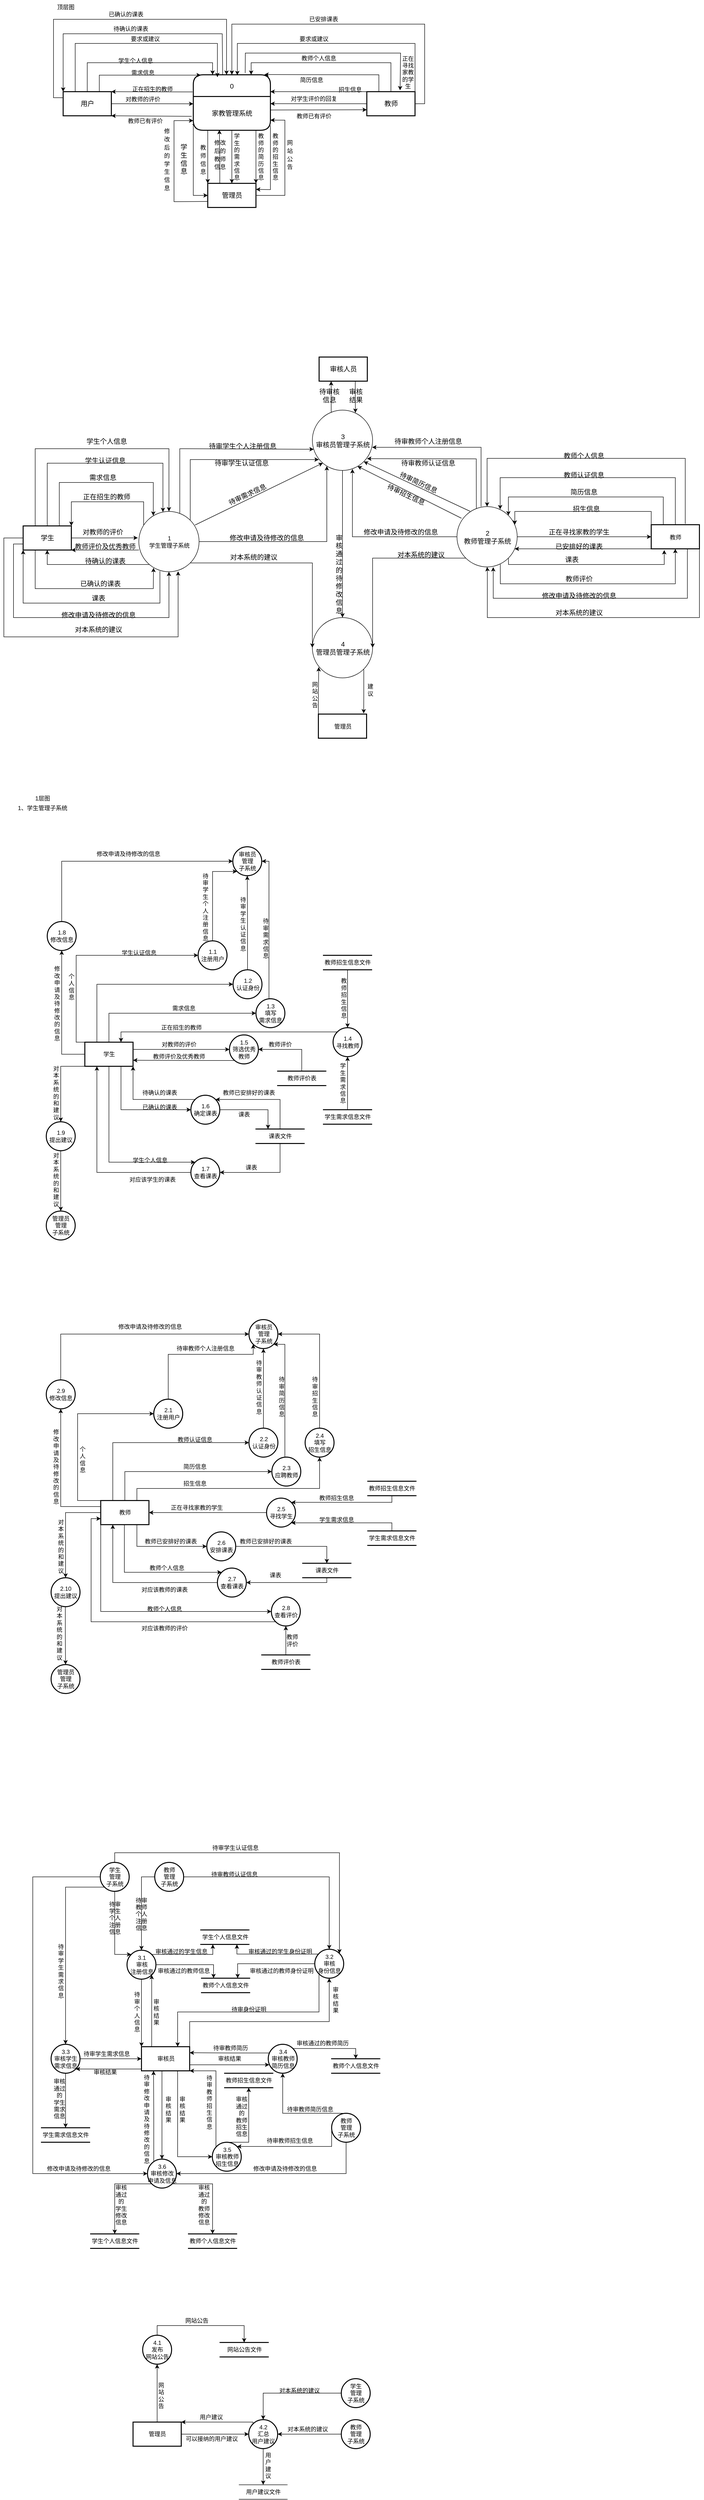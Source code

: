 <mxfile version="20.3.0" type="device"><diagram id="qPFBpb2q2Yv-XW8ZyON4" name="第 1 页"><mxGraphModel dx="2653" dy="2096" grid="1" gridSize="10" guides="1" tooltips="1" connect="1" arrows="1" fold="1" page="1" pageScale="1" pageWidth="827" pageHeight="1169" math="0" shadow="0"><root><mxCell id="0"/><mxCell id="1" parent="0"/><mxCell id="HWd1Kx6_kDyNeSxIsw48-4" value="&lt;font style=&quot;&quot;&gt;&lt;font style=&quot;font-size: 12px;&quot;&gt;顶层图&lt;/font&gt;&lt;br&gt;&lt;/font&gt;" style="text;html=1;align=center;verticalAlign=middle;resizable=0;points=[];autosize=1;strokeColor=none;fillColor=none;" parent="1" vertex="1"><mxGeometry x="-142" y="-280" width="60" height="30" as="geometry"/></mxCell><mxCell id="HWd1Kx6_kDyNeSxIsw48-9" value="&lt;font style=&quot;font-size: 12px;&quot;&gt;学生个人信息&lt;/font&gt;" style="text;html=1;align=center;verticalAlign=middle;resizable=0;points=[];autosize=1;strokeColor=none;fillColor=none;fontSize=14;" parent="1" vertex="1"><mxGeometry x="-17" y="-170" width="100" height="30" as="geometry"/></mxCell><mxCell id="HWd1Kx6_kDyNeSxIsw48-66" style="edgeStyle=orthogonalEdgeStyle;rounded=0;orthogonalLoop=1;jettySize=auto;html=1;exitX=0.75;exitY=1;exitDx=0;exitDy=0;entryX=1;entryY=0;entryDx=0;entryDy=0;fontFamily=Helvetica;fontSize=14;fontColor=default;startSize=30;" parent="1" source="HWd1Kx6_kDyNeSxIsw48-47" target="HWd1Kx6_kDyNeSxIsw48-52" edge="1"><mxGeometry relative="1" as="geometry"><Array as="points"><mxPoint x="283" y="-10"/></Array></mxGeometry></mxCell><mxCell id="HWd1Kx6_kDyNeSxIsw48-69" style="edgeStyle=orthogonalEdgeStyle;rounded=0;orthogonalLoop=1;jettySize=auto;html=1;exitX=-0.013;exitY=0.826;exitDx=0;exitDy=0;entryX=0;entryY=0.5;entryDx=0;entryDy=0;fontFamily=Helvetica;fontSize=14;fontColor=default;startSize=30;exitPerimeter=0;" parent="1" source="HWd1Kx6_kDyNeSxIsw48-80" target="HWd1Kx6_kDyNeSxIsw48-52" edge="1"><mxGeometry relative="1" as="geometry"><Array as="points"><mxPoint x="153" y="-22"/><mxPoint x="153" y="125"/></Array></mxGeometry></mxCell><mxCell id="HWd1Kx6_kDyNeSxIsw48-70" style="edgeStyle=orthogonalEdgeStyle;rounded=0;orthogonalLoop=1;jettySize=auto;html=1;exitX=0.25;exitY=1;exitDx=0;exitDy=0;entryX=0;entryY=0;entryDx=0;entryDy=0;fontFamily=Helvetica;fontSize=14;fontColor=default;startSize=30;" parent="1" source="HWd1Kx6_kDyNeSxIsw48-47" target="HWd1Kx6_kDyNeSxIsw48-52" edge="1"><mxGeometry relative="1" as="geometry"><Array as="points"><mxPoint x="183" y="-10"/></Array></mxGeometry></mxCell><mxCell id="HWd1Kx6_kDyNeSxIsw48-71" style="edgeStyle=orthogonalEdgeStyle;rounded=0;orthogonalLoop=1;jettySize=auto;html=1;exitX=0.5;exitY=1;exitDx=0;exitDy=0;entryX=0.5;entryY=0;entryDx=0;entryDy=0;fontFamily=Helvetica;fontSize=14;fontColor=default;startSize=30;" parent="1" source="HWd1Kx6_kDyNeSxIsw48-47" target="HWd1Kx6_kDyNeSxIsw48-52" edge="1"><mxGeometry relative="1" as="geometry"/></mxCell><mxCell id="HWd1Kx6_kDyNeSxIsw48-47" value="0" style="swimlane;childLayout=stackLayout;horizontal=1;startSize=45;horizontalStack=0;rounded=1;fontSize=14;fontStyle=0;strokeWidth=2;resizeParent=0;resizeLast=1;shadow=0;dashed=0;align=center;strokeColor=default;fontFamily=Helvetica;fontColor=default;fillColor=default;" parent="1" vertex="1"><mxGeometry x="153" y="-125" width="160" height="115" as="geometry"/></mxCell><mxCell id="HWd1Kx6_kDyNeSxIsw48-80" value="家教管理系统" style="text;html=1;align=center;verticalAlign=middle;resizable=0;points=[];autosize=1;strokeColor=none;fillColor=none;fontSize=14;fontFamily=Helvetica;fontColor=default;" parent="HWd1Kx6_kDyNeSxIsw48-47" vertex="1"><mxGeometry y="45" width="160" height="70" as="geometry"/></mxCell><mxCell id="HWd1Kx6_kDyNeSxIsw48-108" style="edgeStyle=orthogonalEdgeStyle;rounded=0;orthogonalLoop=1;jettySize=auto;html=1;exitX=0.25;exitY=0;exitDx=0;exitDy=0;entryX=0.338;entryY=0.988;entryDx=0;entryDy=0;entryPerimeter=0;fontFamily=Helvetica;fontSize=14;fontColor=default;startSize=30;" parent="1" source="HWd1Kx6_kDyNeSxIsw48-52" target="HWd1Kx6_kDyNeSxIsw48-80" edge="1"><mxGeometry relative="1" as="geometry"/></mxCell><mxCell id="HWd1Kx6_kDyNeSxIsw48-52" value="管理员" style="html=1;dashed=0;whitespace=wrap;rounded=0;shadow=0;strokeColor=default;strokeWidth=2;fontFamily=Helvetica;fontSize=14;fontColor=default;startSize=30;fillColor=default;" parent="1" vertex="1"><mxGeometry x="183" y="100" width="100" height="50" as="geometry"/></mxCell><mxCell id="HWd1Kx6_kDyNeSxIsw48-58" style="edgeStyle=orthogonalEdgeStyle;rounded=0;orthogonalLoop=1;jettySize=auto;html=1;exitX=0.5;exitY=0;exitDx=0;exitDy=0;entryX=0.25;entryY=0;entryDx=0;entryDy=0;fontFamily=Helvetica;fontSize=14;fontColor=default;startSize=30;" parent="1" source="HWd1Kx6_kDyNeSxIsw48-57" target="HWd1Kx6_kDyNeSxIsw48-47" edge="1"><mxGeometry relative="1" as="geometry"><Array as="points"><mxPoint x="-67" y="-150"/><mxPoint x="193" y="-150"/></Array></mxGeometry></mxCell><mxCell id="HWd1Kx6_kDyNeSxIsw48-82" style="edgeStyle=orthogonalEdgeStyle;rounded=0;orthogonalLoop=1;jettySize=auto;html=1;exitX=0.75;exitY=0;exitDx=0;exitDy=0;entryX=0.098;entryY=0.007;entryDx=0;entryDy=0;entryPerimeter=0;fontFamily=Helvetica;fontSize=14;fontColor=default;startSize=30;" parent="1" source="HWd1Kx6_kDyNeSxIsw48-57" target="HWd1Kx6_kDyNeSxIsw48-47" edge="1"><mxGeometry relative="1" as="geometry"><Array as="points"><mxPoint x="-42" y="-124"/></Array></mxGeometry></mxCell><mxCell id="HWd1Kx6_kDyNeSxIsw48-84" style="edgeStyle=orthogonalEdgeStyle;rounded=0;orthogonalLoop=1;jettySize=auto;html=1;exitX=1;exitY=0.5;exitDx=0;exitDy=0;entryX=0;entryY=0.217;entryDx=0;entryDy=0;entryPerimeter=0;fontFamily=Helvetica;fontSize=14;fontColor=default;startSize=30;" parent="1" source="HWd1Kx6_kDyNeSxIsw48-57" target="HWd1Kx6_kDyNeSxIsw48-80" edge="1"><mxGeometry relative="1" as="geometry"/></mxCell><mxCell id="HWd1Kx6_kDyNeSxIsw48-102" style="edgeStyle=orthogonalEdgeStyle;rounded=0;orthogonalLoop=1;jettySize=auto;html=1;exitX=0.25;exitY=0;exitDx=0;exitDy=0;fontFamily=Helvetica;fontSize=14;fontColor=default;startSize=30;" parent="1" source="HWd1Kx6_kDyNeSxIsw48-57" edge="1"><mxGeometry relative="1" as="geometry"><mxPoint x="203" y="-120" as="targetPoint"/><Array as="points"><mxPoint x="-92" y="-190"/><mxPoint x="203" y="-190"/></Array></mxGeometry></mxCell><mxCell id="HWd1Kx6_kDyNeSxIsw48-133" style="edgeStyle=orthogonalEdgeStyle;rounded=0;orthogonalLoop=1;jettySize=auto;html=1;exitX=0;exitY=0.25;exitDx=0;exitDy=0;entryX=0.431;entryY=0.001;entryDx=0;entryDy=0;entryPerimeter=0;fontFamily=Helvetica;fontSize=12;fontColor=default;startSize=30;" parent="1" source="HWd1Kx6_kDyNeSxIsw48-57" target="HWd1Kx6_kDyNeSxIsw48-47" edge="1"><mxGeometry relative="1" as="geometry"><Array as="points"><mxPoint x="-137" y="-77"/><mxPoint x="-137" y="-240"/><mxPoint x="222" y="-240"/></Array></mxGeometry></mxCell><mxCell id="HWd1Kx6_kDyNeSxIsw48-57" value="用户" style="html=1;dashed=0;whitespace=wrap;rounded=0;shadow=0;strokeColor=default;strokeWidth=2;fontFamily=Helvetica;fontSize=14;fontColor=default;startSize=30;fillColor=default;" parent="1" vertex="1"><mxGeometry x="-117" y="-90" width="100" height="50" as="geometry"/></mxCell><mxCell id="HWd1Kx6_kDyNeSxIsw48-73" style="edgeStyle=orthogonalEdgeStyle;rounded=0;orthogonalLoop=1;jettySize=auto;html=1;exitX=0.5;exitY=0;exitDx=0;exitDy=0;entryX=0.75;entryY=0;entryDx=0;entryDy=0;fontFamily=Helvetica;fontSize=14;fontColor=default;startSize=30;" parent="1" source="HWd1Kx6_kDyNeSxIsw48-67" target="HWd1Kx6_kDyNeSxIsw48-47" edge="1"><mxGeometry relative="1" as="geometry"><Array as="points"><mxPoint x="563" y="-150"/><mxPoint x="273" y="-150"/></Array></mxGeometry></mxCell><mxCell id="HWd1Kx6_kDyNeSxIsw48-94" style="edgeStyle=orthogonalEdgeStyle;rounded=0;orthogonalLoop=1;jettySize=auto;html=1;exitX=0;exitY=0;exitDx=0;exitDy=0;fontFamily=Helvetica;fontSize=14;fontColor=default;startSize=30;" parent="1" source="HWd1Kx6_kDyNeSxIsw48-67" edge="1"><mxGeometry relative="1" as="geometry"><mxPoint x="313" y="-90" as="targetPoint"/><Array as="points"><mxPoint x="314" y="-90"/></Array></mxGeometry></mxCell><mxCell id="HWd1Kx6_kDyNeSxIsw48-103" style="edgeStyle=orthogonalEdgeStyle;rounded=0;orthogonalLoop=1;jettySize=auto;html=1;exitX=0.75;exitY=0;exitDx=0;exitDy=0;entryX=0.571;entryY=0.007;entryDx=0;entryDy=0;entryPerimeter=0;fontFamily=Helvetica;fontSize=14;fontColor=default;startSize=30;" parent="1" source="HWd1Kx6_kDyNeSxIsw48-67" target="HWd1Kx6_kDyNeSxIsw48-47" edge="1"><mxGeometry relative="1" as="geometry"><Array as="points"><mxPoint x="613" y="-90"/><mxPoint x="613" y="-190"/><mxPoint x="244" y="-190"/></Array></mxGeometry></mxCell><mxCell id="HWd1Kx6_kDyNeSxIsw48-119" style="edgeStyle=orthogonalEdgeStyle;rounded=0;orthogonalLoop=1;jettySize=auto;html=1;exitX=0;exitY=0.5;exitDx=0;exitDy=0;entryX=1;entryY=0.212;entryDx=0;entryDy=0;entryPerimeter=0;fontFamily=Helvetica;fontSize=12;fontColor=default;startSize=30;" parent="1" source="HWd1Kx6_kDyNeSxIsw48-67" target="HWd1Kx6_kDyNeSxIsw48-80" edge="1"><mxGeometry relative="1" as="geometry"/></mxCell><mxCell id="HWd1Kx6_kDyNeSxIsw48-129" style="edgeStyle=orthogonalEdgeStyle;rounded=0;orthogonalLoop=1;jettySize=auto;html=1;exitX=1;exitY=0.5;exitDx=0;exitDy=0;entryX=0.5;entryY=0;entryDx=0;entryDy=0;fontFamily=Helvetica;fontSize=12;fontColor=default;startSize=30;" parent="1" source="HWd1Kx6_kDyNeSxIsw48-67" target="HWd1Kx6_kDyNeSxIsw48-47" edge="1"><mxGeometry relative="1" as="geometry"><Array as="points"><mxPoint x="633" y="-65"/><mxPoint x="633" y="-230"/><mxPoint x="233" y="-230"/></Array></mxGeometry></mxCell><mxCell id="HWd1Kx6_kDyNeSxIsw48-67" value="教师" style="html=1;dashed=0;whitespace=wrap;rounded=0;shadow=0;strokeColor=default;strokeWidth=2;fontFamily=Helvetica;fontSize=14;fontColor=default;startSize=30;fillColor=default;" parent="1" vertex="1"><mxGeometry x="513" y="-90" width="100" height="50" as="geometry"/></mxCell><mxCell id="HWd1Kx6_kDyNeSxIsw48-68" value="学&lt;br&gt;生&lt;br&gt;信&lt;br&gt;息" style="text;html=1;align=center;verticalAlign=middle;resizable=0;points=[];autosize=1;strokeColor=none;fillColor=none;fontSize=14;fontFamily=Helvetica;fontColor=default;" parent="1" vertex="1"><mxGeometry x="113" y="10" width="40" height="80" as="geometry"/></mxCell><mxCell id="HWd1Kx6_kDyNeSxIsw48-72" value="&lt;font style=&quot;font-size: 12px;&quot;&gt;教&lt;br&gt;师&lt;br&gt;信&lt;br&gt;息&lt;/font&gt;" style="text;html=1;align=center;verticalAlign=middle;resizable=0;points=[];autosize=1;strokeColor=none;fillColor=none;fontSize=14;fontFamily=Helvetica;fontColor=default;" parent="1" vertex="1"><mxGeometry x="153" y="10" width="40" height="80" as="geometry"/></mxCell><mxCell id="HWd1Kx6_kDyNeSxIsw48-74" value="&lt;font style=&quot;font-size: 12px;&quot;&gt;教师个人信息&lt;/font&gt;" style="text;html=1;align=center;verticalAlign=middle;resizable=0;points=[];autosize=1;strokeColor=none;fillColor=none;fontSize=14;fontFamily=Helvetica;fontColor=default;" parent="1" vertex="1"><mxGeometry x="363" y="-175" width="100" height="30" as="geometry"/></mxCell><mxCell id="HWd1Kx6_kDyNeSxIsw48-77" value="&lt;font style=&quot;font-size: 12px;&quot;&gt;简历信息&lt;/font&gt;" style="text;html=1;align=center;verticalAlign=middle;resizable=0;points=[];autosize=1;strokeColor=none;fillColor=none;fontSize=14;fontFamily=Helvetica;fontColor=default;" parent="1" vertex="1"><mxGeometry x="363" y="-130" width="70" height="30" as="geometry"/></mxCell><mxCell id="HWd1Kx6_kDyNeSxIsw48-83" value="&lt;font style=&quot;font-size: 12px;&quot;&gt;需求信息&lt;/font&gt;" style="text;html=1;align=center;verticalAlign=middle;resizable=0;points=[];autosize=1;strokeColor=none;fillColor=none;fontSize=14;fontFamily=Helvetica;fontColor=default;" parent="1" vertex="1"><mxGeometry x="13" y="-145" width="70" height="30" as="geometry"/></mxCell><mxCell id="HWd1Kx6_kDyNeSxIsw48-86" value="&lt;font style=&quot;font-size: 12px;&quot;&gt;对教师的评价&lt;/font&gt;" style="text;html=1;align=center;verticalAlign=middle;resizable=0;points=[];autosize=1;strokeColor=none;fillColor=none;fontSize=14;fontFamily=Helvetica;fontColor=default;" parent="1" vertex="1"><mxGeometry x="-2" y="-90" width="100" height="30" as="geometry"/></mxCell><mxCell id="HWd1Kx6_kDyNeSxIsw48-91" value="" style="endArrow=classic;html=1;rounded=0;fontFamily=Helvetica;fontSize=14;fontColor=default;startSize=30;entryX=1;entryY=1;entryDx=0;entryDy=0;exitX=-0.021;exitY=0.588;exitDx=0;exitDy=0;exitPerimeter=0;" parent="1" source="HWd1Kx6_kDyNeSxIsw48-80" target="HWd1Kx6_kDyNeSxIsw48-57" edge="1"><mxGeometry width="50" height="50" relative="1" as="geometry"><mxPoint x="283" y="-80" as="sourcePoint"/><mxPoint x="333" y="-130" as="targetPoint"/></mxGeometry></mxCell><mxCell id="HWd1Kx6_kDyNeSxIsw48-93" value="&lt;font style=&quot;font-size: 12px;&quot;&gt;教师已有评价&lt;/font&gt;" style="text;html=1;align=center;verticalAlign=middle;resizable=0;points=[];autosize=1;strokeColor=none;fillColor=none;fontSize=14;fontFamily=Helvetica;fontColor=default;" parent="1" vertex="1"><mxGeometry x="3" y="-45" width="100" height="30" as="geometry"/></mxCell><mxCell id="HWd1Kx6_kDyNeSxIsw48-96" value="&lt;font style=&quot;font-size: 12px;&quot;&gt;招生信息&lt;/font&gt;" style="text;html=1;align=center;verticalAlign=middle;resizable=0;points=[];autosize=1;strokeColor=none;fillColor=none;fontSize=14;fontFamily=Helvetica;fontColor=default;" parent="1" vertex="1"><mxGeometry x="443" y="-110" width="70" height="30" as="geometry"/></mxCell><mxCell id="HWd1Kx6_kDyNeSxIsw48-97" value="&lt;font style=&quot;font-size: 12px;&quot;&gt;网&lt;br&gt;站&lt;br&gt;公&lt;br&gt;告&lt;/font&gt;" style="text;html=1;align=center;verticalAlign=middle;resizable=0;points=[];autosize=1;strokeColor=none;fillColor=none;fontSize=14;fontFamily=Helvetica;fontColor=default;" parent="1" vertex="1"><mxGeometry x="333" width="40" height="80" as="geometry"/></mxCell><mxCell id="HWd1Kx6_kDyNeSxIsw48-98" value="" style="endArrow=classic;html=1;rounded=0;fontFamily=Helvetica;fontSize=14;fontColor=default;startSize=30;entryX=0;entryY=0.75;entryDx=0;entryDy=0;" parent="1" target="HWd1Kx6_kDyNeSxIsw48-67" edge="1"><mxGeometry width="50" height="50" relative="1" as="geometry"><mxPoint x="313" y="-52" as="sourcePoint"/><mxPoint x="333" y="10" as="targetPoint"/></mxGeometry></mxCell><mxCell id="HWd1Kx6_kDyNeSxIsw48-100" value="&lt;font style=&quot;font-size: 12px;&quot;&gt;教师已有评价&lt;/font&gt;" style="text;html=1;align=center;verticalAlign=middle;resizable=0;points=[];autosize=1;strokeColor=none;fillColor=none;fontSize=14;fontFamily=Helvetica;fontColor=default;" parent="1" vertex="1"><mxGeometry x="353" y="-55" width="100" height="30" as="geometry"/></mxCell><mxCell id="HWd1Kx6_kDyNeSxIsw48-101" value="" style="endArrow=classic;html=1;rounded=0;fontFamily=Helvetica;fontSize=14;fontColor=default;startSize=30;exitX=1;exitY=0.5;exitDx=0;exitDy=0;" parent="1" source="HWd1Kx6_kDyNeSxIsw48-52" edge="1"><mxGeometry width="50" height="50" relative="1" as="geometry"><mxPoint x="283" y="60" as="sourcePoint"/><mxPoint x="313" y="-31" as="targetPoint"/><Array as="points"><mxPoint x="343" y="125"/><mxPoint x="343" y="-31"/></Array></mxGeometry></mxCell><mxCell id="HWd1Kx6_kDyNeSxIsw48-104" value="&lt;font style=&quot;font-size: 12px;&quot;&gt;要求或建议&lt;/font&gt;" style="text;html=1;align=center;verticalAlign=middle;resizable=0;points=[];autosize=1;strokeColor=none;fillColor=none;fontSize=14;fontFamily=Helvetica;fontColor=default;" parent="1" vertex="1"><mxGeometry x="13" y="-215" width="80" height="30" as="geometry"/></mxCell><mxCell id="HWd1Kx6_kDyNeSxIsw48-105" value="&lt;font style=&quot;font-size: 12px;&quot;&gt;要求或建议&lt;/font&gt;" style="text;html=1;align=center;verticalAlign=middle;resizable=0;points=[];autosize=1;strokeColor=none;fillColor=none;fontSize=14;fontFamily=Helvetica;fontColor=default;" parent="1" vertex="1"><mxGeometry x="363" y="-215" width="80" height="30" as="geometry"/></mxCell><mxCell id="HWd1Kx6_kDyNeSxIsw48-106" value="" style="endArrow=classic;html=1;rounded=0;fontFamily=Helvetica;fontSize=14;fontColor=default;startSize=30;exitX=0.25;exitY=0;exitDx=0;exitDy=0;entryX=0.921;entryY=-0.004;entryDx=0;entryDy=0;entryPerimeter=0;" parent="1" source="HWd1Kx6_kDyNeSxIsw48-67" target="HWd1Kx6_kDyNeSxIsw48-47" edge="1"><mxGeometry width="50" height="50" relative="1" as="geometry"><mxPoint x="283" y="560" as="sourcePoint"/><mxPoint x="533" y="130" as="targetPoint"/><Array as="points"><mxPoint x="538" y="-125"/></Array></mxGeometry></mxCell><mxCell id="HWd1Kx6_kDyNeSxIsw48-109" value="" style="endArrow=classic;html=1;rounded=0;fontFamily=Helvetica;fontSize=14;fontColor=default;startSize=30;exitX=0;exitY=0.75;exitDx=0;exitDy=0;entryX=0;entryY=0.714;entryDx=0;entryDy=0;entryPerimeter=0;" parent="1" source="HWd1Kx6_kDyNeSxIsw48-52" target="HWd1Kx6_kDyNeSxIsw48-80" edge="1"><mxGeometry width="50" height="50" relative="1" as="geometry"><mxPoint x="283" y="60" as="sourcePoint"/><mxPoint x="333" y="10" as="targetPoint"/><Array as="points"><mxPoint x="113" y="138"/><mxPoint x="113" y="-30"/></Array></mxGeometry></mxCell><mxCell id="HWd1Kx6_kDyNeSxIsw48-110" value="&lt;font style=&quot;font-size: 12px;&quot;&gt;修&lt;br&gt;改&lt;br&gt;后&lt;br&gt;的&lt;br&gt;学&lt;br&gt;生&lt;br&gt;信&lt;br&gt;息&lt;/font&gt;" style="text;html=1;align=center;verticalAlign=middle;resizable=0;points=[];autosize=1;strokeColor=none;fillColor=none;fontSize=14;fontFamily=Helvetica;fontColor=default;" parent="1" vertex="1"><mxGeometry x="78" y="-25" width="40" height="150" as="geometry"/></mxCell><mxCell id="HWd1Kx6_kDyNeSxIsw48-111" value="&lt;font style=&quot;font-size: 12px;&quot;&gt;修改&lt;br&gt;后的&lt;br&gt;教师&lt;br&gt;信息&lt;/font&gt;" style="text;html=1;align=center;verticalAlign=middle;resizable=0;points=[];autosize=1;strokeColor=none;fillColor=none;fontSize=14;fontFamily=Helvetica;fontColor=default;" parent="1" vertex="1"><mxGeometry x="183" width="50" height="80" as="geometry"/></mxCell><mxCell id="HWd1Kx6_kDyNeSxIsw48-112" value="学&lt;br&gt;生&lt;br&gt;的&lt;br&gt;需&lt;br&gt;求&lt;br&gt;信&lt;br&gt;息" style="text;html=1;align=center;verticalAlign=middle;resizable=0;points=[];autosize=1;strokeColor=none;fillColor=none;fontSize=12;fontFamily=Helvetica;fontColor=default;" parent="1" vertex="1"><mxGeometry x="223" y="-10" width="40" height="110" as="geometry"/></mxCell><mxCell id="HWd1Kx6_kDyNeSxIsw48-113" value="教&lt;br&gt;师&lt;br&gt;的&lt;br&gt;简&lt;br&gt;历&lt;br&gt;信&lt;br&gt;息" style="text;html=1;align=center;verticalAlign=middle;resizable=0;points=[];autosize=1;strokeColor=none;fillColor=none;fontSize=12;fontFamily=Helvetica;fontColor=default;" parent="1" vertex="1"><mxGeometry x="273" y="-10" width="40" height="110" as="geometry"/></mxCell><mxCell id="HWd1Kx6_kDyNeSxIsw48-115" value="" style="endArrow=classic;html=1;rounded=0;fontFamily=Helvetica;fontSize=12;fontColor=default;startSize=30;exitX=1;exitY=0.857;exitDx=0;exitDy=0;exitPerimeter=0;entryX=1;entryY=0.25;entryDx=0;entryDy=0;" parent="1" source="HWd1Kx6_kDyNeSxIsw48-80" target="HWd1Kx6_kDyNeSxIsw48-52" edge="1"><mxGeometry width="50" height="50" relative="1" as="geometry"><mxPoint x="543" y="100" as="sourcePoint"/><mxPoint x="333" y="150" as="targetPoint"/><Array as="points"><mxPoint x="313" y="113"/></Array></mxGeometry></mxCell><mxCell id="HWd1Kx6_kDyNeSxIsw48-116" value="教&lt;br&gt;师&lt;br&gt;的&lt;br&gt;招&lt;br&gt;生&lt;br&gt;信&lt;br&gt;息" style="text;html=1;align=center;verticalAlign=middle;resizable=0;points=[];autosize=1;strokeColor=none;fillColor=none;fontSize=12;fontFamily=Helvetica;fontColor=default;" parent="1" vertex="1"><mxGeometry x="303" y="-10" width="40" height="110" as="geometry"/></mxCell><mxCell id="HWd1Kx6_kDyNeSxIsw48-120" value="&lt;font style=&quot;font-size: 12px;&quot;&gt;对学生评价的回复&lt;/font&gt;" style="text;html=1;align=center;verticalAlign=middle;resizable=0;points=[];autosize=1;strokeColor=none;fillColor=none;fontSize=12;fontFamily=Helvetica;fontColor=default;" parent="1" vertex="1"><mxGeometry x="343" y="-90" width="120" height="30" as="geometry"/></mxCell><mxCell id="HWd1Kx6_kDyNeSxIsw48-125" value="" style="endArrow=classic;html=1;rounded=0;fontFamily=Helvetica;fontSize=12;fontColor=default;startSize=30;entryX=1;entryY=0;entryDx=0;entryDy=0;exitX=-0.01;exitY=0.309;exitDx=0;exitDy=0;exitPerimeter=0;" parent="1" source="HWd1Kx6_kDyNeSxIsw48-47" target="HWd1Kx6_kDyNeSxIsw48-57" edge="1"><mxGeometry width="50" height="50" relative="1" as="geometry"><mxPoint x="143" y="-90" as="sourcePoint"/><mxPoint x="143" y="200" as="targetPoint"/></mxGeometry></mxCell><mxCell id="HWd1Kx6_kDyNeSxIsw48-126" value="正在招生的教师" style="text;html=1;align=center;verticalAlign=middle;resizable=0;points=[];autosize=1;strokeColor=none;fillColor=none;fontSize=12;fontFamily=Helvetica;fontColor=default;" parent="1" vertex="1"><mxGeometry x="13" y="-110" width="110" height="30" as="geometry"/></mxCell><mxCell id="HWd1Kx6_kDyNeSxIsw48-127" value="" style="endArrow=classic;html=1;rounded=0;fontFamily=Helvetica;fontSize=12;fontColor=default;startSize=30;exitX=0.673;exitY=-0.033;exitDx=0;exitDy=0;exitPerimeter=0;entryX=0.69;entryY=-0.057;entryDx=0;entryDy=0;entryPerimeter=0;" parent="1" source="HWd1Kx6_kDyNeSxIsw48-47" target="HWd1Kx6_kDyNeSxIsw48-67" edge="1"><mxGeometry width="50" height="50" relative="1" as="geometry"><mxPoint x="313" y="-290" as="sourcePoint"/><mxPoint x="593" y="-90" as="targetPoint"/><Array as="points"><mxPoint x="261" y="-170"/><mxPoint x="583" y="-170"/></Array></mxGeometry></mxCell><mxCell id="HWd1Kx6_kDyNeSxIsw48-128" value="正在&lt;br&gt;寻找&lt;br&gt;家教&lt;br&gt;的学&lt;br&gt;生" style="text;html=1;align=center;verticalAlign=middle;resizable=0;points=[];autosize=1;strokeColor=none;fillColor=none;fontSize=12;fontFamily=Helvetica;fontColor=default;" parent="1" vertex="1"><mxGeometry x="573" y="-175" width="50" height="90" as="geometry"/></mxCell><mxCell id="HWd1Kx6_kDyNeSxIsw48-130" value="已安排课表" style="text;html=1;align=center;verticalAlign=middle;resizable=0;points=[];autosize=1;strokeColor=none;fillColor=none;fontSize=12;fontFamily=Helvetica;fontColor=default;" parent="1" vertex="1"><mxGeometry x="383" y="-255" width="80" height="30" as="geometry"/></mxCell><mxCell id="HWd1Kx6_kDyNeSxIsw48-131" value="" style="endArrow=classic;html=1;rounded=0;fontFamily=Helvetica;fontSize=12;fontColor=default;startSize=30;exitX=0.381;exitY=0.001;exitDx=0;exitDy=0;exitPerimeter=0;entryX=0;entryY=0;entryDx=0;entryDy=0;" parent="1" source="HWd1Kx6_kDyNeSxIsw48-47" target="HWd1Kx6_kDyNeSxIsw48-57" edge="1"><mxGeometry width="50" height="50" relative="1" as="geometry"><mxPoint x="403" y="40" as="sourcePoint"/><mxPoint x="453" y="-10" as="targetPoint"/><Array as="points"><mxPoint x="213" y="-210"/><mxPoint x="-117" y="-210"/></Array></mxGeometry></mxCell><mxCell id="HWd1Kx6_kDyNeSxIsw48-132" value="待确认的课表" style="text;html=1;align=center;verticalAlign=middle;resizable=0;points=[];autosize=1;strokeColor=none;fillColor=none;fontSize=12;fontFamily=Helvetica;fontColor=default;" parent="1" vertex="1"><mxGeometry x="-27" y="-235" width="100" height="30" as="geometry"/></mxCell><mxCell id="HWd1Kx6_kDyNeSxIsw48-134" value="已确认的课表" style="text;html=1;align=center;verticalAlign=middle;resizable=0;points=[];autosize=1;strokeColor=none;fillColor=none;fontSize=12;fontFamily=Helvetica;fontColor=default;" parent="1" vertex="1"><mxGeometry x="-37" y="-265" width="100" height="30" as="geometry"/></mxCell><mxCell id="Euo2nhyy_iAWjINaiR28-24" style="edgeStyle=orthogonalEdgeStyle;rounded=0;orthogonalLoop=1;jettySize=auto;html=1;entryX=0.5;entryY=1;entryDx=0;entryDy=0;fontFamily=Helvetica;fontSize=12;fontColor=default;startSize=30;" parent="1" source="LxQKFrYyGnvERe7VIB4f-1" target="Euo2nhyy_iAWjINaiR28-5" edge="1"><mxGeometry relative="1" as="geometry"><Array as="points"><mxPoint x="-150" y="890"/></Array><mxPoint x="15" y="870" as="sourcePoint"/></mxGeometry></mxCell><mxCell id="Euo2nhyy_iAWjINaiR28-11" style="edgeStyle=orthogonalEdgeStyle;rounded=0;orthogonalLoop=1;jettySize=auto;html=1;exitX=0.5;exitY=0;exitDx=0;exitDy=0;fontFamily=Helvetica;fontSize=14;fontColor=default;startSize=30;" parent="1" source="Euo2nhyy_iAWjINaiR28-5" target="LxQKFrYyGnvERe7VIB4f-1" edge="1"><mxGeometry relative="1" as="geometry"><mxPoint x="60" y="780" as="targetPoint"/><Array as="points"><mxPoint x="-150" y="680"/><mxPoint x="90" y="680"/></Array></mxGeometry></mxCell><mxCell id="Euo2nhyy_iAWjINaiR28-13" style="edgeStyle=orthogonalEdgeStyle;rounded=0;orthogonalLoop=1;jettySize=auto;html=1;exitX=0.75;exitY=0;exitDx=0;exitDy=0;fontFamily=Helvetica;fontSize=14;fontColor=default;startSize=30;entryX=0.235;entryY=0.071;entryDx=0;entryDy=0;entryPerimeter=0;" parent="1" source="Euo2nhyy_iAWjINaiR28-5" target="LxQKFrYyGnvERe7VIB4f-1" edge="1"><mxGeometry relative="1" as="geometry"><Array as="points"><mxPoint x="-125" y="720"/><mxPoint x="70" y="720"/><mxPoint x="70" y="789"/></Array><mxPoint x="15.8" y="788.04" as="targetPoint"/></mxGeometry></mxCell><mxCell id="Euo2nhyy_iAWjINaiR28-18" style="edgeStyle=orthogonalEdgeStyle;rounded=0;orthogonalLoop=1;jettySize=auto;html=1;exitX=1;exitY=0.5;exitDx=0;exitDy=0;entryX=-0.017;entryY=0.438;entryDx=0;entryDy=0;entryPerimeter=0;fontFamily=Helvetica;fontSize=12;fontColor=default;startSize=30;" parent="1" source="Euo2nhyy_iAWjINaiR28-5" target="LxQKFrYyGnvERe7VIB4f-1" edge="1"><mxGeometry relative="1" as="geometry"><mxPoint x="12.6" y="835.83" as="targetPoint"/></mxGeometry></mxCell><mxCell id="Euo2nhyy_iAWjINaiR28-22" style="edgeStyle=orthogonalEdgeStyle;rounded=0;orthogonalLoop=1;jettySize=auto;html=1;exitX=0.25;exitY=0;exitDx=0;exitDy=0;entryX=0.5;entryY=0;entryDx=0;entryDy=0;fontFamily=Helvetica;fontSize=12;fontColor=default;startSize=30;" parent="1" source="Euo2nhyy_iAWjINaiR28-5" target="LxQKFrYyGnvERe7VIB4f-1" edge="1"><mxGeometry relative="1" as="geometry"><Array as="points"><mxPoint x="-175" y="650"/><mxPoint x="103" y="650"/></Array><mxPoint x="95" y="780" as="targetPoint"/></mxGeometry></mxCell><mxCell id="LxQKFrYyGnvERe7VIB4f-10" style="edgeStyle=orthogonalEdgeStyle;rounded=0;orthogonalLoop=1;jettySize=auto;html=1;exitX=0;exitY=0.75;exitDx=0;exitDy=0;entryX=0.5;entryY=1;entryDx=0;entryDy=0;" parent="1" source="Euo2nhyy_iAWjINaiR28-5" target="LxQKFrYyGnvERe7VIB4f-1" edge="1"><mxGeometry relative="1" as="geometry"><Array as="points"><mxPoint x="-220" y="848"/><mxPoint x="-220" y="1000"/><mxPoint x="103" y="1000"/></Array></mxGeometry></mxCell><mxCell id="LxQKFrYyGnvERe7VIB4f-31" style="edgeStyle=orthogonalEdgeStyle;rounded=0;orthogonalLoop=1;jettySize=auto;html=1;exitX=0;exitY=0.5;exitDx=0;exitDy=0;entryX=0.652;entryY=0.992;entryDx=0;entryDy=0;entryPerimeter=0;fontFamily=Helvetica;fontSize=14;fontColor=default;startSize=30;" parent="1" source="Euo2nhyy_iAWjINaiR28-5" target="LxQKFrYyGnvERe7VIB4f-1" edge="1"><mxGeometry relative="1" as="geometry"><Array as="points"><mxPoint x="-240" y="835"/><mxPoint x="-240" y="1040"/><mxPoint x="122" y="1040"/></Array></mxGeometry></mxCell><mxCell id="Euo2nhyy_iAWjINaiR28-5" value="&lt;font style=&quot;font-size: 14px;&quot;&gt;学生&lt;/font&gt;" style="html=1;dashed=0;whitespace=wrap;rounded=0;shadow=0;strokeColor=default;strokeWidth=2;fontFamily=Helvetica;fontSize=14;fontColor=default;startSize=30;fillColor=default;" parent="1" vertex="1"><mxGeometry x="-200" y="810" width="100" height="50" as="geometry"/></mxCell><mxCell id="LxQKFrYyGnvERe7VIB4f-91" style="edgeStyle=orthogonalEdgeStyle;rounded=0;orthogonalLoop=1;jettySize=auto;html=1;exitX=0;exitY=0;exitDx=0;exitDy=0;entryX=0.106;entryY=0.821;entryDx=0;entryDy=0;entryPerimeter=0;fontFamily=Helvetica;fontSize=12;fontColor=default;startSize=30;" parent="1" source="Euo2nhyy_iAWjINaiR28-7" target="LxQKFrYyGnvERe7VIB4f-8" edge="1"><mxGeometry relative="1" as="geometry"/></mxCell><mxCell id="Euo2nhyy_iAWjINaiR28-7" value="&lt;font style=&quot;font-size: 12px;&quot;&gt;管理员&lt;/font&gt;" style="html=1;dashed=0;whitespace=wrap;rounded=0;shadow=0;strokeColor=default;strokeWidth=2;fontFamily=Helvetica;fontSize=14;fontColor=default;startSize=30;fillColor=default;" parent="1" vertex="1"><mxGeometry x="412.5" y="1200" width="100" height="50" as="geometry"/></mxCell><mxCell id="Euo2nhyy_iAWjINaiR28-12" value="&lt;font style=&quot;font-size: 14px;&quot;&gt;学生个人信息&lt;/font&gt;" style="text;html=1;align=center;verticalAlign=middle;resizable=0;points=[];autosize=1;strokeColor=none;fillColor=none;fontSize=14;fontFamily=Helvetica;fontColor=default;" parent="1" vertex="1"><mxGeometry x="-82" y="620" width="110" height="30" as="geometry"/></mxCell><mxCell id="Euo2nhyy_iAWjINaiR28-14" value="&lt;font style=&quot;font-size: 14px;&quot;&gt;需求信息&lt;/font&gt;" style="text;html=1;align=center;verticalAlign=middle;resizable=0;points=[];autosize=1;strokeColor=none;fillColor=none;fontSize=14;fontFamily=Helvetica;fontColor=default;" parent="1" vertex="1"><mxGeometry x="-75" y="695" width="80" height="30" as="geometry"/></mxCell><mxCell id="Euo2nhyy_iAWjINaiR28-16" value="" style="endArrow=classic;html=1;rounded=0;fontFamily=Helvetica;fontSize=12;fontColor=default;startSize=30;exitX=0.08;exitY=0.24;exitDx=0;exitDy=0;entryX=1;entryY=0;entryDx=0;entryDy=0;exitPerimeter=0;" parent="1" source="LxQKFrYyGnvERe7VIB4f-1" target="Euo2nhyy_iAWjINaiR28-5" edge="1"><mxGeometry width="50" height="50" relative="1" as="geometry"><mxPoint x="15" y="810" as="sourcePoint"/><mxPoint x="450" y="810" as="targetPoint"/><Array as="points"><mxPoint x="50" y="760"/><mxPoint x="-100" y="760"/></Array></mxGeometry></mxCell><mxCell id="Euo2nhyy_iAWjINaiR28-17" value="&lt;font style=&quot;font-size: 14px;&quot;&gt;正在招生的教师&lt;/font&gt;" style="text;html=1;align=center;verticalAlign=middle;resizable=0;points=[];autosize=1;strokeColor=none;fillColor=none;fontSize=12;fontFamily=Helvetica;fontColor=default;" parent="1" vertex="1"><mxGeometry x="-87" y="735" width="120" height="30" as="geometry"/></mxCell><mxCell id="Euo2nhyy_iAWjINaiR28-19" value="&lt;font style=&quot;font-size: 14px;&quot;&gt;对教师的评价&lt;/font&gt;" style="text;html=1;align=center;verticalAlign=middle;resizable=0;points=[];autosize=1;strokeColor=none;fillColor=none;fontSize=12;fontFamily=Helvetica;fontColor=default;" parent="1" vertex="1"><mxGeometry x="-90" y="807.5" width="110" height="30" as="geometry"/></mxCell><mxCell id="Euo2nhyy_iAWjINaiR28-20" value="" style="endArrow=classic;html=1;rounded=0;fontFamily=Helvetica;fontSize=12;fontColor=default;startSize=30;entryX=1;entryY=1;entryDx=0;entryDy=0;" parent="1" target="Euo2nhyy_iAWjINaiR28-5" edge="1"><mxGeometry width="50" height="50" relative="1" as="geometry"><mxPoint x="40" y="860" as="sourcePoint"/><mxPoint x="290" y="810" as="targetPoint"/></mxGeometry></mxCell><mxCell id="Euo2nhyy_iAWjINaiR28-21" value="&lt;font style=&quot;font-size: 14px;&quot;&gt;教师评价及优秀教师&lt;/font&gt;" style="text;html=1;align=center;verticalAlign=middle;resizable=0;points=[];autosize=1;strokeColor=none;fillColor=none;fontSize=12;fontFamily=Helvetica;fontColor=default;" parent="1" vertex="1"><mxGeometry x="-105" y="837.5" width="150" height="30" as="geometry"/></mxCell><mxCell id="Euo2nhyy_iAWjINaiR28-23" value="&lt;font style=&quot;font-size: 14px;&quot;&gt;对本系统的建议&lt;/font&gt;" style="text;html=1;align=center;verticalAlign=middle;resizable=0;points=[];autosize=1;strokeColor=none;fillColor=none;fontSize=12;fontFamily=Helvetica;fontColor=default;" parent="1" vertex="1"><mxGeometry x="-104.5" y="1010" width="120" height="30" as="geometry"/></mxCell><mxCell id="Euo2nhyy_iAWjINaiR28-25" value="&lt;font style=&quot;font-size: 14px;&quot;&gt;待确认的课表&lt;/font&gt;" style="text;html=1;align=center;verticalAlign=middle;resizable=0;points=[];autosize=1;strokeColor=none;fillColor=none;fontSize=12;fontFamily=Helvetica;fontColor=default;" parent="1" vertex="1"><mxGeometry x="-85" y="867.5" width="110" height="30" as="geometry"/></mxCell><mxCell id="Euo2nhyy_iAWjINaiR28-28" value="" style="endArrow=classic;html=1;rounded=0;fontFamily=Helvetica;fontSize=12;fontColor=default;startSize=30;exitX=0.25;exitY=1;exitDx=0;exitDy=0;entryX=0.244;entryY=0.935;entryDx=0;entryDy=0;entryPerimeter=0;" parent="1" source="Euo2nhyy_iAWjINaiR28-5" target="LxQKFrYyGnvERe7VIB4f-1" edge="1"><mxGeometry width="50" height="50" relative="1" as="geometry"><mxPoint x="240" y="860" as="sourcePoint"/><mxPoint x="43.16" y="901.89" as="targetPoint"/><Array as="points"><mxPoint x="-175" y="940"/><mxPoint x="70" y="940"/></Array></mxGeometry></mxCell><mxCell id="Euo2nhyy_iAWjINaiR28-29" value="&lt;font style=&quot;font-size: 14px;&quot;&gt;已确认的课表&lt;/font&gt;" style="text;html=1;align=center;verticalAlign=middle;resizable=0;points=[];autosize=1;strokeColor=none;fillColor=none;fontSize=12;fontFamily=Helvetica;fontColor=default;" parent="1" vertex="1"><mxGeometry x="-95" y="915" width="110" height="30" as="geometry"/></mxCell><mxCell id="LxQKFrYyGnvERe7VIB4f-4" style="edgeStyle=orthogonalEdgeStyle;rounded=0;orthogonalLoop=1;jettySize=auto;html=1;exitX=0.35;exitY=0.988;exitDx=0;exitDy=0;entryX=0;entryY=1;entryDx=0;entryDy=0;exitPerimeter=0;" parent="1" source="LxQKFrYyGnvERe7VIB4f-1" target="Euo2nhyy_iAWjINaiR28-5" edge="1"><mxGeometry relative="1" as="geometry"><Array as="points"><mxPoint x="84" y="970"/><mxPoint x="-200" y="970"/></Array></mxGeometry></mxCell><mxCell id="LxQKFrYyGnvERe7VIB4f-71" style="edgeStyle=orthogonalEdgeStyle;rounded=0;orthogonalLoop=1;jettySize=auto;html=1;exitX=1;exitY=0;exitDx=0;exitDy=0;entryX=0.107;entryY=0.82;entryDx=0;entryDy=0;entryPerimeter=0;fontFamily=Helvetica;fontSize=12;fontColor=default;startSize=30;" parent="1" source="LxQKFrYyGnvERe7VIB4f-1" target="LxQKFrYyGnvERe7VIB4f-7" edge="1"><mxGeometry relative="1" as="geometry"><Array as="points"><mxPoint x="147" y="673"/></Array></mxGeometry></mxCell><mxCell id="LxQKFrYyGnvERe7VIB4f-1" value="1&lt;br&gt;学生管理子系统" style="shape=ellipse;html=1;dashed=0;whitespace=wrap;aspect=fixed;perimeter=ellipsePerimeter;" parent="1" vertex="1"><mxGeometry x="40" y="780" width="125" height="125" as="geometry"/></mxCell><mxCell id="LxQKFrYyGnvERe7VIB4f-3" value="&lt;font style=&quot;font-size: 14px;&quot;&gt;学生认证信息&lt;/font&gt;" style="text;html=1;align=center;verticalAlign=middle;resizable=0;points=[];autosize=1;strokeColor=none;fillColor=none;" parent="1" vertex="1"><mxGeometry x="-85" y="660" width="110" height="30" as="geometry"/></mxCell><mxCell id="LxQKFrYyGnvERe7VIB4f-5" value="&lt;font style=&quot;font-size: 14px;&quot;&gt;课表&lt;/font&gt;" style="text;html=1;align=center;verticalAlign=middle;resizable=0;points=[];autosize=1;strokeColor=none;fillColor=none;" parent="1" vertex="1"><mxGeometry x="-69.5" y="945" width="50" height="30" as="geometry"/></mxCell><mxCell id="LxQKFrYyGnvERe7VIB4f-81" style="edgeStyle=orthogonalEdgeStyle;rounded=0;orthogonalLoop=1;jettySize=auto;html=1;exitX=0.5;exitY=1;exitDx=0;exitDy=0;entryX=0.5;entryY=0;entryDx=0;entryDy=0;fontFamily=Helvetica;fontSize=12;fontColor=default;startSize=30;" parent="1" source="LxQKFrYyGnvERe7VIB4f-7" target="LxQKFrYyGnvERe7VIB4f-8" edge="1"><mxGeometry relative="1" as="geometry"/></mxCell><mxCell id="LxQKFrYyGnvERe7VIB4f-7" value="&lt;font style=&quot;font-size: 14px;&quot;&gt;3&lt;br&gt;审核员管理子系统&lt;/font&gt;" style="shape=ellipse;html=1;dashed=0;whitespace=wrap;aspect=fixed;perimeter=ellipsePerimeter;" parent="1" vertex="1"><mxGeometry x="400" y="570" width="125" height="125" as="geometry"/></mxCell><mxCell id="LxQKFrYyGnvERe7VIB4f-92" style="edgeStyle=orthogonalEdgeStyle;rounded=0;orthogonalLoop=1;jettySize=auto;html=1;exitX=1;exitY=1;exitDx=0;exitDy=0;entryX=0.94;entryY=-0.027;entryDx=0;entryDy=0;entryPerimeter=0;fontFamily=Helvetica;fontSize=12;fontColor=default;startSize=30;" parent="1" source="LxQKFrYyGnvERe7VIB4f-8" target="Euo2nhyy_iAWjINaiR28-7" edge="1"><mxGeometry relative="1" as="geometry"/></mxCell><mxCell id="LxQKFrYyGnvERe7VIB4f-8" value="&lt;font style=&quot;font-size: 14px;&quot;&gt;4&lt;br&gt;管理员管理子系统&lt;/font&gt;" style="shape=ellipse;html=1;dashed=0;whitespace=wrap;aspect=fixed;perimeter=ellipsePerimeter;" parent="1" vertex="1"><mxGeometry x="400" y="1000" width="125" height="125" as="geometry"/></mxCell><mxCell id="LxQKFrYyGnvERe7VIB4f-110" style="edgeStyle=orthogonalEdgeStyle;rounded=0;orthogonalLoop=1;jettySize=auto;html=1;exitX=0.75;exitY=1;exitDx=0;exitDy=0;entryX=0.715;entryY=0.045;entryDx=0;entryDy=0;entryPerimeter=0;fontFamily=Helvetica;fontSize=12;fontColor=default;startSize=30;" parent="1" source="LxQKFrYyGnvERe7VIB4f-13" target="LxQKFrYyGnvERe7VIB4f-7" edge="1"><mxGeometry relative="1" as="geometry"/></mxCell><mxCell id="LxQKFrYyGnvERe7VIB4f-13" value="审核人员" style="html=1;dashed=0;whitespace=wrap;rounded=0;shadow=0;strokeColor=default;strokeWidth=2;fontFamily=Helvetica;fontSize=14;fontColor=default;startSize=30;fillColor=default;" parent="1" vertex="1"><mxGeometry x="414" y="460" width="100" height="50" as="geometry"/></mxCell><mxCell id="LxQKFrYyGnvERe7VIB4f-32" value="&lt;font style=&quot;font-size: 14px;&quot;&gt;修改申请及待修改的信息&lt;/font&gt;" style="text;html=1;align=center;verticalAlign=middle;resizable=0;points=[];autosize=1;strokeColor=none;fillColor=none;fontSize=14;fontFamily=Helvetica;fontColor=default;" parent="1" vertex="1"><mxGeometry x="-134.5" y="980" width="180" height="30" as="geometry"/></mxCell><mxCell id="LxQKFrYyGnvERe7VIB4f-52" style="edgeStyle=orthogonalEdgeStyle;rounded=0;orthogonalLoop=1;jettySize=auto;html=1;exitX=1;exitY=0.5;exitDx=0;exitDy=0;entryX=0;entryY=0.5;entryDx=0;entryDy=0;fontFamily=Helvetica;fontSize=12;fontColor=default;startSize=30;" parent="1" source="LxQKFrYyGnvERe7VIB4f-41" target="LxQKFrYyGnvERe7VIB4f-42" edge="1"><mxGeometry relative="1" as="geometry"/></mxCell><mxCell id="LxQKFrYyGnvERe7VIB4f-76" style="edgeStyle=orthogonalEdgeStyle;rounded=0;orthogonalLoop=1;jettySize=auto;html=1;exitX=0;exitY=1;exitDx=0;exitDy=0;entryX=1;entryY=0.5;entryDx=0;entryDy=0;fontFamily=Helvetica;fontSize=12;fontColor=default;startSize=30;" parent="1" source="LxQKFrYyGnvERe7VIB4f-41" target="LxQKFrYyGnvERe7VIB4f-8" edge="1"><mxGeometry relative="1" as="geometry"><Array as="points"><mxPoint x="525" y="877"/></Array></mxGeometry></mxCell><mxCell id="qTEaPWYbcwX87F_eHzZ6-113" style="edgeStyle=orthogonalEdgeStyle;rounded=0;orthogonalLoop=1;jettySize=auto;html=1;exitX=0;exitY=0.5;exitDx=0;exitDy=0;entryX=0.665;entryY=0.976;entryDx=0;entryDy=0;entryPerimeter=0;fontFamily=Helvetica;fontSize=12;fontColor=default;startSize=30;" edge="1" parent="1" source="LxQKFrYyGnvERe7VIB4f-41" target="LxQKFrYyGnvERe7VIB4f-7"><mxGeometry relative="1" as="geometry"/></mxCell><mxCell id="LxQKFrYyGnvERe7VIB4f-41" value="&lt;font style=&quot;font-size: 14px;&quot;&gt;2&lt;br&gt;教师管理子系统&lt;/font&gt;" style="shape=ellipse;html=1;dashed=0;whitespace=wrap;aspect=fixed;perimeter=ellipsePerimeter;" parent="1" vertex="1"><mxGeometry x="700" y="770" width="125" height="125" as="geometry"/></mxCell><mxCell id="LxQKFrYyGnvERe7VIB4f-43" style="edgeStyle=orthogonalEdgeStyle;rounded=0;orthogonalLoop=1;jettySize=auto;html=1;exitX=0.706;exitY=-0.036;exitDx=0;exitDy=0;entryX=0.5;entryY=0;entryDx=0;entryDy=0;fontFamily=Helvetica;fontSize=12;fontColor=default;startSize=30;exitPerimeter=0;" parent="1" source="LxQKFrYyGnvERe7VIB4f-42" target="LxQKFrYyGnvERe7VIB4f-41" edge="1"><mxGeometry relative="1" as="geometry"><Array as="points"><mxPoint x="1174" y="670"/><mxPoint x="763" y="670"/></Array></mxGeometry></mxCell><mxCell id="LxQKFrYyGnvERe7VIB4f-50" style="edgeStyle=orthogonalEdgeStyle;rounded=0;orthogonalLoop=1;jettySize=auto;html=1;exitX=0;exitY=0;exitDx=0;exitDy=0;fontFamily=Helvetica;fontSize=12;fontColor=default;startSize=30;entryX=0.96;entryY=0.3;entryDx=0;entryDy=0;entryPerimeter=0;" parent="1" source="LxQKFrYyGnvERe7VIB4f-42" target="LxQKFrYyGnvERe7VIB4f-41" edge="1"><mxGeometry relative="1" as="geometry"><mxPoint x="823" y="808" as="targetPoint"/><Array as="points"><mxPoint x="1103" y="780"/><mxPoint x="820" y="780"/></Array></mxGeometry></mxCell><mxCell id="LxQKFrYyGnvERe7VIB4f-53" style="edgeStyle=orthogonalEdgeStyle;rounded=0;orthogonalLoop=1;jettySize=auto;html=1;exitX=0;exitY=1;exitDx=0;exitDy=0;fontFamily=Helvetica;fontSize=12;fontColor=default;startSize=30;" parent="1" source="LxQKFrYyGnvERe7VIB4f-42" target="LxQKFrYyGnvERe7VIB4f-41" edge="1"><mxGeometry relative="1" as="geometry"><Array as="points"><mxPoint x="1033" y="858"/><mxPoint x="1033" y="858"/></Array></mxGeometry></mxCell><mxCell id="LxQKFrYyGnvERe7VIB4f-58" style="edgeStyle=orthogonalEdgeStyle;rounded=0;orthogonalLoop=1;jettySize=auto;html=1;exitX=0.25;exitY=0;exitDx=0;exitDy=0;entryX=1;entryY=0;entryDx=0;entryDy=0;fontFamily=Helvetica;fontSize=12;fontColor=default;startSize=30;" parent="1" source="LxQKFrYyGnvERe7VIB4f-42" target="LxQKFrYyGnvERe7VIB4f-41" edge="1"><mxGeometry relative="1" as="geometry"><Array as="points"><mxPoint x="1128" y="750"/><mxPoint x="807" y="750"/></Array></mxGeometry></mxCell><mxCell id="LxQKFrYyGnvERe7VIB4f-59" style="edgeStyle=orthogonalEdgeStyle;rounded=0;orthogonalLoop=1;jettySize=auto;html=1;exitX=0.5;exitY=0;exitDx=0;exitDy=0;entryX=0.717;entryY=0.045;entryDx=0;entryDy=0;entryPerimeter=0;fontFamily=Helvetica;fontSize=12;fontColor=default;startSize=30;" parent="1" source="LxQKFrYyGnvERe7VIB4f-42" target="LxQKFrYyGnvERe7VIB4f-41" edge="1"><mxGeometry relative="1" as="geometry"><Array as="points"><mxPoint x="1153" y="710"/><mxPoint x="790" y="710"/></Array></mxGeometry></mxCell><mxCell id="LxQKFrYyGnvERe7VIB4f-65" style="edgeStyle=orthogonalEdgeStyle;rounded=0;orthogonalLoop=1;jettySize=auto;html=1;exitX=0.75;exitY=1;exitDx=0;exitDy=0;fontFamily=Helvetica;fontSize=12;fontColor=default;startSize=30;entryX=0.602;entryY=1.003;entryDx=0;entryDy=0;entryPerimeter=0;" parent="1" source="LxQKFrYyGnvERe7VIB4f-42" target="LxQKFrYyGnvERe7VIB4f-41" edge="1"><mxGeometry relative="1" as="geometry"><mxPoint x="770" y="900" as="targetPoint"/><Array as="points"><mxPoint x="1178" y="960"/><mxPoint x="775" y="960"/></Array></mxGeometry></mxCell><mxCell id="LxQKFrYyGnvERe7VIB4f-67" style="edgeStyle=orthogonalEdgeStyle;rounded=0;orthogonalLoop=1;jettySize=auto;html=1;exitX=1;exitY=1;exitDx=0;exitDy=0;fontFamily=Helvetica;fontSize=12;fontColor=default;startSize=30;entryX=0.5;entryY=1;entryDx=0;entryDy=0;" parent="1" source="LxQKFrYyGnvERe7VIB4f-42" target="LxQKFrYyGnvERe7VIB4f-41" edge="1"><mxGeometry relative="1" as="geometry"><mxPoint x="763" y="900" as="targetPoint"/><Array as="points"><mxPoint x="1203" y="1000"/><mxPoint x="763" y="1000"/><mxPoint x="763" y="900"/></Array></mxGeometry></mxCell><mxCell id="LxQKFrYyGnvERe7VIB4f-42" value="&lt;font style=&quot;font-size: 12px;&quot;&gt;教师&lt;/font&gt;" style="html=1;dashed=0;whitespace=wrap;rounded=0;shadow=0;strokeColor=default;strokeWidth=2;fontFamily=Helvetica;fontSize=14;fontColor=default;startSize=30;fillColor=default;" parent="1" vertex="1"><mxGeometry x="1103" y="807.5" width="100" height="50" as="geometry"/></mxCell><mxCell id="LxQKFrYyGnvERe7VIB4f-46" value="&lt;font style=&quot;font-size: 14px;&quot;&gt;教师个人信息&lt;/font&gt;" style="text;html=1;align=center;verticalAlign=middle;resizable=0;points=[];autosize=1;strokeColor=none;fillColor=none;fontSize=12;fontFamily=Helvetica;fontColor=default;" parent="1" vertex="1"><mxGeometry x="908" y="650" width="110" height="30" as="geometry"/></mxCell><mxCell id="LxQKFrYyGnvERe7VIB4f-47" value="&lt;font style=&quot;font-size: 14px;&quot;&gt;教师认证信息&lt;/font&gt;" style="text;html=1;align=center;verticalAlign=middle;resizable=0;points=[];autosize=1;strokeColor=none;fillColor=none;fontSize=14;fontFamily=Helvetica;fontColor=default;" parent="1" vertex="1"><mxGeometry x="908" y="690" width="110" height="30" as="geometry"/></mxCell><mxCell id="LxQKFrYyGnvERe7VIB4f-48" value="&lt;font style=&quot;font-size: 14px;&quot;&gt;简历信息&lt;/font&gt;" style="text;html=1;align=center;verticalAlign=middle;resizable=0;points=[];autosize=1;strokeColor=none;fillColor=none;fontSize=14;fontFamily=Helvetica;fontColor=default;" parent="1" vertex="1"><mxGeometry x="923" y="725" width="80" height="30" as="geometry"/></mxCell><mxCell id="LxQKFrYyGnvERe7VIB4f-54" value="&lt;font style=&quot;font-size: 14px;&quot;&gt;招生信息&lt;/font&gt;" style="text;html=1;align=center;verticalAlign=middle;resizable=0;points=[];autosize=1;strokeColor=none;fillColor=none;fontSize=12;fontFamily=Helvetica;fontColor=default;" parent="1" vertex="1"><mxGeometry x="928" y="760" width="80" height="30" as="geometry"/></mxCell><mxCell id="LxQKFrYyGnvERe7VIB4f-55" value="&lt;font style=&quot;font-size: 14px;&quot;&gt;正在寻找家教的学生&lt;/font&gt;" style="text;html=1;align=center;verticalAlign=middle;resizable=0;points=[];autosize=1;strokeColor=none;fillColor=none;fontSize=12;fontFamily=Helvetica;fontColor=default;" parent="1" vertex="1"><mxGeometry x="878" y="807.5" width="150" height="30" as="geometry"/></mxCell><mxCell id="LxQKFrYyGnvERe7VIB4f-56" value="&lt;font style=&quot;font-size: 14px;&quot;&gt;已安排好的课表&lt;/font&gt;" style="text;html=1;align=center;verticalAlign=middle;resizable=0;points=[];autosize=1;strokeColor=none;fillColor=none;fontSize=12;fontFamily=Helvetica;fontColor=default;" parent="1" vertex="1"><mxGeometry x="893" y="837.5" width="120" height="30" as="geometry"/></mxCell><mxCell id="LxQKFrYyGnvERe7VIB4f-60" value="" style="endArrow=classic;html=1;rounded=0;fontFamily=Helvetica;fontSize=12;fontColor=default;startSize=30;exitX=1;exitY=1;exitDx=0;exitDy=0;" parent="1" source="LxQKFrYyGnvERe7VIB4f-41" edge="1"><mxGeometry width="50" height="50" relative="1" as="geometry"><mxPoint x="933" y="995" as="sourcePoint"/><mxPoint x="1130" y="860" as="targetPoint"/><Array as="points"><mxPoint x="807" y="890"/><mxPoint x="1130" y="890"/></Array></mxGeometry></mxCell><mxCell id="LxQKFrYyGnvERe7VIB4f-61" value="&lt;font style=&quot;font-size: 14px;&quot;&gt;课表&lt;/font&gt;" style="text;html=1;align=center;verticalAlign=middle;resizable=0;points=[];autosize=1;strokeColor=none;fillColor=none;fontSize=12;fontFamily=Helvetica;fontColor=default;" parent="1" vertex="1"><mxGeometry x="913" y="865" width="50" height="30" as="geometry"/></mxCell><mxCell id="LxQKFrYyGnvERe7VIB4f-62" value="" style="endArrow=classic;html=1;rounded=0;fontFamily=Helvetica;fontSize=12;fontColor=default;startSize=30;entryX=0.5;entryY=1;entryDx=0;entryDy=0;exitX=0.719;exitY=0.956;exitDx=0;exitDy=0;exitPerimeter=0;" parent="1" source="LxQKFrYyGnvERe7VIB4f-41" target="LxQKFrYyGnvERe7VIB4f-42" edge="1"><mxGeometry width="50" height="50" relative="1" as="geometry"><mxPoint x="933" y="935" as="sourcePoint"/><mxPoint x="1153" y="865" as="targetPoint"/><Array as="points"><mxPoint x="790" y="930"/><mxPoint x="1153" y="930"/></Array></mxGeometry></mxCell><mxCell id="LxQKFrYyGnvERe7VIB4f-64" value="&lt;font style=&quot;font-size: 14px;&quot;&gt;教师评价&lt;/font&gt;" style="text;html=1;align=center;verticalAlign=middle;resizable=0;points=[];autosize=1;strokeColor=none;fillColor=none;fontSize=12;fontFamily=Helvetica;fontColor=default;" parent="1" vertex="1"><mxGeometry x="913" y="905" width="80" height="30" as="geometry"/></mxCell><mxCell id="LxQKFrYyGnvERe7VIB4f-66" value="&lt;font style=&quot;font-size: 14px;&quot;&gt;修改申请及待修改的信息&lt;/font&gt;" style="text;html=1;align=center;verticalAlign=middle;resizable=0;points=[];autosize=1;strokeColor=none;fillColor=none;fontSize=12;fontFamily=Helvetica;fontColor=default;" parent="1" vertex="1"><mxGeometry x="863" y="940" width="180" height="30" as="geometry"/></mxCell><mxCell id="LxQKFrYyGnvERe7VIB4f-68" value="&lt;font style=&quot;font-size: 14px;&quot;&gt;对本系统的建议&lt;/font&gt;" style="text;html=1;align=center;verticalAlign=middle;resizable=0;points=[];autosize=1;strokeColor=none;fillColor=none;fontSize=12;fontFamily=Helvetica;fontColor=default;" parent="1" vertex="1"><mxGeometry x="893" y="975" width="120" height="30" as="geometry"/></mxCell><mxCell id="LxQKFrYyGnvERe7VIB4f-69" value="" style="endArrow=classic;html=1;rounded=0;fontFamily=Helvetica;fontSize=12;fontColor=default;startSize=30;exitX=0.68;exitY=0.029;exitDx=0;exitDy=0;exitPerimeter=0;entryX=0.023;entryY=0.649;entryDx=0;entryDy=0;entryPerimeter=0;" parent="1" source="LxQKFrYyGnvERe7VIB4f-1" target="LxQKFrYyGnvERe7VIB4f-7" edge="1"><mxGeometry width="50" height="50" relative="1" as="geometry"><mxPoint x="360" y="730" as="sourcePoint"/><mxPoint x="410" y="670" as="targetPoint"/><Array as="points"><mxPoint x="125" y="650"/></Array></mxGeometry></mxCell><mxCell id="LxQKFrYyGnvERe7VIB4f-70" value="&lt;font style=&quot;font-size: 14px;&quot;&gt;待审学生个人注册信息&lt;/font&gt;" style="text;html=1;align=center;verticalAlign=middle;resizable=0;points=[];autosize=1;strokeColor=none;fillColor=none;fontSize=12;fontFamily=Helvetica;fontColor=default;" parent="1" vertex="1"><mxGeometry x="175" y="630" width="160" height="30" as="geometry"/></mxCell><mxCell id="LxQKFrYyGnvERe7VIB4f-72" value="&lt;font style=&quot;font-size: 14px;&quot;&gt;待审学生认证信息&lt;/font&gt;" style="text;html=1;align=center;verticalAlign=middle;resizable=0;points=[];autosize=1;strokeColor=none;fillColor=none;fontSize=12;fontFamily=Helvetica;fontColor=default;" parent="1" vertex="1"><mxGeometry x="183" y="665" width="140" height="30" as="geometry"/></mxCell><mxCell id="LxQKFrYyGnvERe7VIB4f-74" value="&lt;font style=&quot;font-size: 14px;&quot;&gt;待审需求信息&lt;/font&gt;" style="text;html=1;align=center;verticalAlign=middle;resizable=0;points=[];autosize=1;strokeColor=none;fillColor=none;fontSize=12;fontFamily=Helvetica;fontColor=default;rotation=-25;" parent="1" vertex="1"><mxGeometry x="210" y="730" width="110" height="30" as="geometry"/></mxCell><mxCell id="LxQKFrYyGnvERe7VIB4f-77" value="&lt;font style=&quot;font-size: 14px;&quot;&gt;对本系统的建议&lt;/font&gt;" style="text;html=1;align=center;verticalAlign=middle;resizable=0;points=[];autosize=1;strokeColor=none;fillColor=none;fontSize=12;fontFamily=Helvetica;fontColor=default;" parent="1" vertex="1"><mxGeometry x="565" y="855" width="120" height="30" as="geometry"/></mxCell><mxCell id="LxQKFrYyGnvERe7VIB4f-78" value="&lt;font style=&quot;font-size: 14px;&quot;&gt;对本系统的建议&lt;/font&gt;" style="text;html=1;align=center;verticalAlign=middle;resizable=0;points=[];autosize=1;strokeColor=none;fillColor=none;fontSize=12;fontFamily=Helvetica;fontColor=default;" parent="1" vertex="1"><mxGeometry x="218" y="860" width="120" height="30" as="geometry"/></mxCell><mxCell id="LxQKFrYyGnvERe7VIB4f-80" value="" style="endArrow=classic;html=1;rounded=0;fontFamily=Helvetica;fontSize=12;fontColor=default;startSize=30;exitX=0.932;exitY=0.226;exitDx=0;exitDy=0;exitPerimeter=0;entryX=0.175;entryY=0.876;entryDx=0;entryDy=0;entryPerimeter=0;" parent="1" source="LxQKFrYyGnvERe7VIB4f-1" target="LxQKFrYyGnvERe7VIB4f-7" edge="1"><mxGeometry width="50" height="50" relative="1" as="geometry"><mxPoint x="170" y="820" as="sourcePoint"/><mxPoint x="370" y="810" as="targetPoint"/></mxGeometry></mxCell><mxCell id="LxQKFrYyGnvERe7VIB4f-85" value="" style="endArrow=classic;html=1;rounded=0;fontFamily=Helvetica;fontSize=12;fontColor=default;startSize=30;entryX=0.992;entryY=0.617;entryDx=0;entryDy=0;entryPerimeter=0;" parent="1" target="LxQKFrYyGnvERe7VIB4f-7" edge="1"><mxGeometry width="50" height="50" relative="1" as="geometry"><mxPoint x="750" y="770" as="sourcePoint"/><mxPoint x="650" y="680" as="targetPoint"/><Array as="points"><mxPoint x="750" y="647"/></Array></mxGeometry></mxCell><mxCell id="LxQKFrYyGnvERe7VIB4f-86" value="" style="endArrow=classic;html=1;rounded=0;fontFamily=Helvetica;fontSize=12;fontColor=default;startSize=30;entryX=0.908;entryY=0.805;entryDx=0;entryDy=0;entryPerimeter=0;exitX=0.322;exitY=0.033;exitDx=0;exitDy=0;exitPerimeter=0;" parent="1" source="LxQKFrYyGnvERe7VIB4f-41" target="LxQKFrYyGnvERe7VIB4f-7" edge="1"><mxGeometry width="50" height="50" relative="1" as="geometry"><mxPoint x="740" y="770" as="sourcePoint"/><mxPoint x="770" y="660" as="targetPoint"/><Array as="points"><mxPoint x="740" y="671"/></Array></mxGeometry></mxCell><mxCell id="LxQKFrYyGnvERe7VIB4f-89" value="网&lt;br&gt;站&lt;br&gt;公&lt;br&gt;告" style="text;html=1;align=center;verticalAlign=middle;resizable=0;points=[];autosize=1;strokeColor=none;fillColor=none;fontSize=12;fontFamily=Helvetica;fontColor=default;" parent="1" vertex="1"><mxGeometry x="385" y="1125" width="40" height="70" as="geometry"/></mxCell><mxCell id="LxQKFrYyGnvERe7VIB4f-93" value="&lt;font style=&quot;font-size: 14px;&quot;&gt;审&lt;br&gt;核&lt;br&gt;通&lt;br&gt;过&lt;br&gt;的&lt;br&gt;待&lt;br&gt;修&lt;br&gt;改&lt;br&gt;信&lt;br&gt;息&lt;/font&gt;" style="text;html=1;align=center;verticalAlign=middle;resizable=0;points=[];autosize=1;strokeColor=none;fillColor=none;fontSize=12;fontFamily=Helvetica;fontColor=default;" parent="1" vertex="1"><mxGeometry x="435" y="820" width="40" height="180" as="geometry"/></mxCell><mxCell id="LxQKFrYyGnvERe7VIB4f-94" value="建&lt;br&gt;议" style="text;html=1;align=center;verticalAlign=middle;resizable=0;points=[];autosize=1;strokeColor=none;fillColor=none;fontSize=12;fontFamily=Helvetica;fontColor=default;" parent="1" vertex="1"><mxGeometry x="500" y="1130" width="40" height="40" as="geometry"/></mxCell><mxCell id="LxQKFrYyGnvERe7VIB4f-95" value="&lt;font style=&quot;font-size: 14px;&quot;&gt;待审教师个人注册信息&lt;/font&gt;" style="text;html=1;align=center;verticalAlign=middle;resizable=0;points=[];autosize=1;strokeColor=none;fillColor=none;fontSize=12;fontFamily=Helvetica;fontColor=default;" parent="1" vertex="1"><mxGeometry x="560" y="620" width="160" height="30" as="geometry"/></mxCell><mxCell id="LxQKFrYyGnvERe7VIB4f-96" value="&lt;font style=&quot;font-size: 14px;&quot;&gt;待审教师认证信息&lt;/font&gt;" style="text;html=1;align=center;verticalAlign=middle;resizable=0;points=[];autosize=1;strokeColor=none;fillColor=none;fontSize=12;fontFamily=Helvetica;fontColor=default;" parent="1" vertex="1"><mxGeometry x="570" y="665" width="140" height="30" as="geometry"/></mxCell><mxCell id="LxQKFrYyGnvERe7VIB4f-97" value="" style="endArrow=classic;html=1;rounded=0;fontFamily=Helvetica;fontSize=12;fontColor=default;startSize=30;entryX=1;entryY=1;entryDx=0;entryDy=0;exitX=0.216;exitY=0.077;exitDx=0;exitDy=0;exitPerimeter=0;" parent="1" source="LxQKFrYyGnvERe7VIB4f-41" target="LxQKFrYyGnvERe7VIB4f-7" edge="1"><mxGeometry width="50" height="50" relative="1" as="geometry"><mxPoint x="490" y="910" as="sourcePoint"/><mxPoint x="540" y="860" as="targetPoint"/></mxGeometry></mxCell><mxCell id="LxQKFrYyGnvERe7VIB4f-98" value="&lt;font style=&quot;font-size: 14px;&quot;&gt;待审简历信息&lt;/font&gt;" style="text;html=1;align=center;verticalAlign=middle;resizable=0;points=[];autosize=1;strokeColor=none;fillColor=none;fontSize=12;fontFamily=Helvetica;fontColor=default;rotation=25;" parent="1" vertex="1"><mxGeometry x="565" y="705" width="110" height="30" as="geometry"/></mxCell><mxCell id="LxQKFrYyGnvERe7VIB4f-100" value="&lt;font style=&quot;font-size: 14px;&quot;&gt;修改申请及待修改的信息&lt;/font&gt;" style="text;html=1;align=center;verticalAlign=middle;resizable=0;points=[];autosize=1;strokeColor=none;fillColor=none;fontSize=14;fontFamily=Helvetica;fontColor=default;" parent="1" vertex="1"><mxGeometry x="215" y="820" width="180" height="30" as="geometry"/></mxCell><mxCell id="LxQKFrYyGnvERe7VIB4f-101" value="&lt;font style=&quot;font-size: 14px;&quot;&gt;修改申请及待修改的信息&lt;/font&gt;" style="text;html=1;align=center;verticalAlign=middle;resizable=0;points=[];autosize=1;strokeColor=none;fillColor=none;fontSize=14;fontFamily=Helvetica;fontColor=default;" parent="1" vertex="1"><mxGeometry x="493" y="807.5" width="180" height="30" as="geometry"/></mxCell><mxCell id="LxQKFrYyGnvERe7VIB4f-103" value="" style="endArrow=classic;html=1;rounded=0;fontFamily=Helvetica;fontSize=12;fontColor=default;startSize=30;entryX=0.749;entryY=0.93;entryDx=0;entryDy=0;entryPerimeter=0;exitX=0.075;exitY=0.193;exitDx=0;exitDy=0;exitPerimeter=0;" parent="1" target="LxQKFrYyGnvERe7VIB4f-7" edge="1" source="LxQKFrYyGnvERe7VIB4f-41"><mxGeometry width="50" height="50" relative="1" as="geometry"><mxPoint x="700" y="810" as="sourcePoint"/><mxPoint x="660" y="710" as="targetPoint"/></mxGeometry></mxCell><mxCell id="LxQKFrYyGnvERe7VIB4f-109" value="" style="endArrow=classic;html=1;rounded=0;fontFamily=Helvetica;fontSize=12;fontColor=default;startSize=30;entryX=0.25;entryY=1;entryDx=0;entryDy=0;exitX=0.313;exitY=0.042;exitDx=0;exitDy=0;exitPerimeter=0;" parent="1" source="LxQKFrYyGnvERe7VIB4f-7" target="LxQKFrYyGnvERe7VIB4f-13" edge="1"><mxGeometry width="50" height="50" relative="1" as="geometry"><mxPoint x="440" y="570" as="sourcePoint"/><mxPoint x="400" y="350" as="targetPoint"/></mxGeometry></mxCell><mxCell id="LxQKFrYyGnvERe7VIB4f-111" value="&lt;font style=&quot;font-size: 14px;&quot;&gt;待审核&lt;br&gt;信息&lt;/font&gt;" style="text;html=1;align=center;verticalAlign=middle;resizable=0;points=[];autosize=1;strokeColor=none;fillColor=none;fontSize=12;fontFamily=Helvetica;fontColor=default;" parent="1" vertex="1"><mxGeometry x="400" y="515" width="70" height="50" as="geometry"/></mxCell><mxCell id="LxQKFrYyGnvERe7VIB4f-112" value="&lt;font style=&quot;font-size: 14px;&quot;&gt;审核&lt;br&gt;结果&lt;/font&gt;" style="text;html=1;align=center;verticalAlign=middle;resizable=0;points=[];autosize=1;strokeColor=none;fillColor=none;fontSize=12;fontFamily=Helvetica;fontColor=default;" parent="1" vertex="1"><mxGeometry x="465" y="515" width="50" height="50" as="geometry"/></mxCell><mxCell id="LxQKFrYyGnvERe7VIB4f-113" value="1层图" style="text;html=1;align=center;verticalAlign=middle;resizable=0;points=[];autosize=1;strokeColor=none;fillColor=none;fontSize=12;fontFamily=Helvetica;fontColor=default;" parent="1" vertex="1"><mxGeometry x="-185" y="1360" width="50" height="30" as="geometry"/></mxCell><mxCell id="LxQKFrYyGnvERe7VIB4f-127" style="edgeStyle=orthogonalEdgeStyle;rounded=0;orthogonalLoop=1;jettySize=auto;html=1;exitX=0;exitY=0;exitDx=0;exitDy=0;entryX=0;entryY=0.5;entryDx=0;entryDy=0;fontFamily=Helvetica;fontSize=12;fontColor=default;startSize=30;" parent="1" source="LxQKFrYyGnvERe7VIB4f-114" target="LxQKFrYyGnvERe7VIB4f-116" edge="1"><mxGeometry relative="1" as="geometry"><Array as="points"><mxPoint x="-90" y="1880"/><mxPoint x="-90" y="1700"/></Array></mxGeometry></mxCell><mxCell id="LxQKFrYyGnvERe7VIB4f-142" style="edgeStyle=orthogonalEdgeStyle;rounded=0;orthogonalLoop=1;jettySize=auto;html=1;exitX=0.5;exitY=0;exitDx=0;exitDy=0;entryX=0;entryY=0.5;entryDx=0;entryDy=0;fontFamily=Helvetica;fontSize=12;fontColor=default;startSize=30;" parent="1" source="LxQKFrYyGnvERe7VIB4f-114" target="LxQKFrYyGnvERe7VIB4f-120" edge="1"><mxGeometry relative="1" as="geometry"/></mxCell><mxCell id="LxQKFrYyGnvERe7VIB4f-156" style="edgeStyle=orthogonalEdgeStyle;rounded=0;orthogonalLoop=1;jettySize=auto;html=1;exitX=1;exitY=0.25;exitDx=0;exitDy=0;fontFamily=Helvetica;fontSize=12;fontColor=default;startSize=30;" parent="1" source="LxQKFrYyGnvERe7VIB4f-114" target="LxQKFrYyGnvERe7VIB4f-122" edge="1"><mxGeometry relative="1" as="geometry"><Array as="points"><mxPoint x="28" y="1895"/></Array></mxGeometry></mxCell><mxCell id="LxQKFrYyGnvERe7VIB4f-168" style="edgeStyle=orthogonalEdgeStyle;rounded=0;orthogonalLoop=1;jettySize=auto;html=1;exitX=0.75;exitY=1;exitDx=0;exitDy=0;entryX=0;entryY=0.5;entryDx=0;entryDy=0;fontFamily=Helvetica;fontSize=12;fontColor=default;startSize=30;" parent="1" source="LxQKFrYyGnvERe7VIB4f-114" target="LxQKFrYyGnvERe7VIB4f-123" edge="1"><mxGeometry relative="1" as="geometry"/></mxCell><mxCell id="LxQKFrYyGnvERe7VIB4f-175" style="edgeStyle=orthogonalEdgeStyle;rounded=0;orthogonalLoop=1;jettySize=auto;html=1;exitX=0.5;exitY=1;exitDx=0;exitDy=0;fontFamily=Helvetica;fontSize=12;fontColor=default;startSize=30;entryX=0;entryY=0;entryDx=0;entryDy=0;" parent="1" source="LxQKFrYyGnvERe7VIB4f-114" target="LxQKFrYyGnvERe7VIB4f-124" edge="1"><mxGeometry relative="1" as="geometry"><mxPoint x="-22.391" y="2130" as="targetPoint"/><Array as="points"><mxPoint x="-22" y="2129"/></Array></mxGeometry></mxCell><mxCell id="LxQKFrYyGnvERe7VIB4f-193" style="edgeStyle=orthogonalEdgeStyle;rounded=0;orthogonalLoop=1;jettySize=auto;html=1;exitX=0;exitY=0.5;exitDx=0;exitDy=0;entryX=0.5;entryY=1;entryDx=0;entryDy=0;fontFamily=Helvetica;fontSize=12;fontColor=default;startSize=30;" parent="1" source="LxQKFrYyGnvERe7VIB4f-114" target="LxQKFrYyGnvERe7VIB4f-125" edge="1"><mxGeometry relative="1" as="geometry"><Array as="points"><mxPoint x="-120" y="1905"/></Array></mxGeometry></mxCell><mxCell id="LxQKFrYyGnvERe7VIB4f-196" style="edgeStyle=orthogonalEdgeStyle;rounded=0;orthogonalLoop=1;jettySize=auto;html=1;exitX=0;exitY=1;exitDx=0;exitDy=0;entryX=0.5;entryY=0;entryDx=0;entryDy=0;fontFamily=Helvetica;fontSize=12;fontColor=default;startSize=30;" parent="1" source="LxQKFrYyGnvERe7VIB4f-114" target="LxQKFrYyGnvERe7VIB4f-126" edge="1"><mxGeometry relative="1" as="geometry"><Array as="points"><mxPoint x="-122" y="1930"/></Array></mxGeometry></mxCell><mxCell id="LxQKFrYyGnvERe7VIB4f-200" style="edgeStyle=orthogonalEdgeStyle;rounded=0;orthogonalLoop=1;jettySize=auto;html=1;exitX=0.25;exitY=0;exitDx=0;exitDy=0;entryX=0;entryY=0.5;entryDx=0;entryDy=0;fontFamily=Helvetica;fontSize=12;fontColor=default;startSize=30;" parent="1" source="LxQKFrYyGnvERe7VIB4f-114" target="LxQKFrYyGnvERe7VIB4f-119" edge="1"><mxGeometry relative="1" as="geometry"/></mxCell><mxCell id="LxQKFrYyGnvERe7VIB4f-114" value="学生" style="html=1;dashed=0;whitespace=wrap;rounded=0;shadow=0;strokeColor=default;strokeWidth=2;fontFamily=Helvetica;fontSize=12;fontColor=default;startSize=30;fillColor=default;" parent="1" vertex="1"><mxGeometry x="-72" y="1880" width="100" height="50" as="geometry"/></mxCell><mxCell id="LxQKFrYyGnvERe7VIB4f-115" value="1、学生管理子系统" style="text;html=1;align=center;verticalAlign=middle;resizable=0;points=[];autosize=1;strokeColor=none;fillColor=none;fontSize=12;fontFamily=Helvetica;fontColor=default;" parent="1" vertex="1"><mxGeometry x="-225" y="1380" width="130" height="30" as="geometry"/></mxCell><mxCell id="qTEaPWYbcwX87F_eHzZ6-52" style="edgeStyle=orthogonalEdgeStyle;rounded=0;orthogonalLoop=1;jettySize=auto;html=1;exitX=0.5;exitY=0;exitDx=0;exitDy=0;entryX=0;entryY=1;entryDx=0;entryDy=0;" edge="1" parent="1" source="LxQKFrYyGnvERe7VIB4f-116" target="qTEaPWYbcwX87F_eHzZ6-50"><mxGeometry relative="1" as="geometry"><Array as="points"><mxPoint x="193" y="1526"/></Array></mxGeometry></mxCell><mxCell id="LxQKFrYyGnvERe7VIB4f-116" value="1.1&lt;br&gt;注册用户" style="shape=ellipse;html=1;dashed=0;whitespace=wrap;aspect=fixed;perimeter=ellipsePerimeter;rounded=0;shadow=0;strokeColor=default;strokeWidth=2;fontFamily=Helvetica;fontSize=12;fontColor=default;startSize=30;fillColor=default;" parent="1" vertex="1"><mxGeometry x="163" y="1670" width="60" height="60" as="geometry"/></mxCell><mxCell id="LxQKFrYyGnvERe7VIB4f-190" style="edgeStyle=orthogonalEdgeStyle;rounded=0;orthogonalLoop=1;jettySize=auto;html=1;exitX=0.5;exitY=0;exitDx=0;exitDy=0;entryX=0.5;entryY=1;entryDx=0;entryDy=0;fontFamily=Helvetica;fontSize=12;fontColor=default;startSize=30;" parent="1" source="LxQKFrYyGnvERe7VIB4f-119" target="qTEaPWYbcwX87F_eHzZ6-50" edge="1"><mxGeometry relative="1" as="geometry"><mxPoint x="258" y="1580" as="targetPoint"/></mxGeometry></mxCell><mxCell id="LxQKFrYyGnvERe7VIB4f-119" value="1.2&lt;br&gt;认证身份" style="shape=ellipse;html=1;dashed=0;whitespace=wrap;aspect=fixed;perimeter=ellipsePerimeter;rounded=0;shadow=0;strokeColor=default;strokeWidth=2;fontFamily=Helvetica;fontSize=12;fontColor=default;startSize=30;fillColor=default;" parent="1" vertex="1"><mxGeometry x="235.5" y="1730" width="60" height="60" as="geometry"/></mxCell><mxCell id="LxQKFrYyGnvERe7VIB4f-140" style="edgeStyle=orthogonalEdgeStyle;rounded=0;orthogonalLoop=1;jettySize=auto;html=1;exitX=0.5;exitY=0;exitDx=0;exitDy=0;entryX=1;entryY=0.5;entryDx=0;entryDy=0;fontFamily=Helvetica;fontSize=12;fontColor=default;startSize=30;" parent="1" source="LxQKFrYyGnvERe7VIB4f-120" target="qTEaPWYbcwX87F_eHzZ6-50" edge="1"><mxGeometry relative="1" as="geometry"><mxPoint x="296.891" y="1563.891" as="targetPoint"/><Array as="points"><mxPoint x="310" y="1790"/><mxPoint x="310" y="1505"/></Array></mxGeometry></mxCell><mxCell id="LxQKFrYyGnvERe7VIB4f-120" value="1.3&lt;br&gt;填写&lt;br&gt;需求信息" style="shape=ellipse;html=1;dashed=0;whitespace=wrap;aspect=fixed;perimeter=ellipsePerimeter;rounded=0;shadow=0;strokeColor=default;strokeWidth=2;fontFamily=Helvetica;fontSize=12;fontColor=default;startSize=30;fillColor=default;" parent="1" vertex="1"><mxGeometry x="283" y="1790" width="60" height="60" as="geometry"/></mxCell><mxCell id="LxQKFrYyGnvERe7VIB4f-146" style="edgeStyle=orthogonalEdgeStyle;rounded=0;orthogonalLoop=1;jettySize=auto;html=1;exitX=0;exitY=0;exitDx=0;exitDy=0;entryX=0.75;entryY=0;entryDx=0;entryDy=0;fontFamily=Helvetica;fontSize=12;fontColor=default;startSize=30;" parent="1" source="LxQKFrYyGnvERe7VIB4f-121" target="LxQKFrYyGnvERe7VIB4f-114" edge="1"><mxGeometry relative="1" as="geometry"/></mxCell><mxCell id="LxQKFrYyGnvERe7VIB4f-121" value="1.4&lt;br&gt;寻找教师" style="shape=ellipse;html=1;dashed=0;whitespace=wrap;aspect=fixed;perimeter=ellipsePerimeter;rounded=0;shadow=0;strokeColor=default;strokeWidth=2;fontFamily=Helvetica;fontSize=12;fontColor=default;startSize=30;fillColor=default;" parent="1" vertex="1"><mxGeometry x="443" y="1850" width="60" height="60" as="geometry"/></mxCell><mxCell id="LxQKFrYyGnvERe7VIB4f-157" style="edgeStyle=orthogonalEdgeStyle;rounded=0;orthogonalLoop=1;jettySize=auto;html=1;exitX=0;exitY=1;exitDx=0;exitDy=0;entryX=1;entryY=0.75;entryDx=0;entryDy=0;fontFamily=Helvetica;fontSize=12;fontColor=default;startSize=30;" parent="1" source="LxQKFrYyGnvERe7VIB4f-122" target="LxQKFrYyGnvERe7VIB4f-114" edge="1"><mxGeometry relative="1" as="geometry"><Array as="points"><mxPoint x="237" y="1918"/><mxPoint x="128" y="1918"/></Array></mxGeometry></mxCell><mxCell id="LxQKFrYyGnvERe7VIB4f-122" value="1.5&lt;br&gt;筛选优秀&lt;br&gt;教师" style="shape=ellipse;html=1;dashed=0;whitespace=wrap;aspect=fixed;perimeter=ellipsePerimeter;rounded=0;shadow=0;strokeColor=default;strokeWidth=2;fontFamily=Helvetica;fontSize=12;fontColor=default;startSize=30;fillColor=default;" parent="1" vertex="1"><mxGeometry x="228" y="1865" width="60" height="60" as="geometry"/></mxCell><mxCell id="LxQKFrYyGnvERe7VIB4f-166" style="edgeStyle=orthogonalEdgeStyle;rounded=0;orthogonalLoop=1;jettySize=auto;html=1;exitX=1;exitY=0.5;exitDx=0;exitDy=0;entryX=0.25;entryY=0;entryDx=0;entryDy=0;fontFamily=Helvetica;fontSize=12;fontColor=default;startSize=30;" parent="1" source="LxQKFrYyGnvERe7VIB4f-123" target="LxQKFrYyGnvERe7VIB4f-163" edge="1"><mxGeometry relative="1" as="geometry"/></mxCell><mxCell id="LxQKFrYyGnvERe7VIB4f-172" style="edgeStyle=orthogonalEdgeStyle;rounded=0;orthogonalLoop=1;jettySize=auto;html=1;exitX=0;exitY=0;exitDx=0;exitDy=0;entryX=1;entryY=1;entryDx=0;entryDy=0;fontFamily=Helvetica;fontSize=12;fontColor=default;startSize=30;" parent="1" source="LxQKFrYyGnvERe7VIB4f-123" target="LxQKFrYyGnvERe7VIB4f-114" edge="1"><mxGeometry relative="1" as="geometry"/></mxCell><mxCell id="LxQKFrYyGnvERe7VIB4f-123" value="1.6&lt;br&gt;确定课表" style="shape=ellipse;html=1;dashed=0;whitespace=wrap;aspect=fixed;perimeter=ellipsePerimeter;rounded=0;shadow=0;strokeColor=default;strokeWidth=2;fontFamily=Helvetica;fontSize=12;fontColor=default;startSize=30;fillColor=default;" parent="1" vertex="1"><mxGeometry x="148" y="1990" width="60" height="60" as="geometry"/></mxCell><mxCell id="LxQKFrYyGnvERe7VIB4f-177" style="edgeStyle=orthogonalEdgeStyle;rounded=0;orthogonalLoop=1;jettySize=auto;html=1;exitX=0;exitY=0.5;exitDx=0;exitDy=0;entryX=0.25;entryY=1;entryDx=0;entryDy=0;fontFamily=Helvetica;fontSize=12;fontColor=default;startSize=30;" parent="1" source="LxQKFrYyGnvERe7VIB4f-124" target="LxQKFrYyGnvERe7VIB4f-114" edge="1"><mxGeometry relative="1" as="geometry"/></mxCell><mxCell id="LxQKFrYyGnvERe7VIB4f-124" value="1.7&lt;br&gt;查看课表" style="shape=ellipse;html=1;dashed=0;whitespace=wrap;aspect=fixed;perimeter=ellipsePerimeter;rounded=0;shadow=0;strokeColor=default;strokeWidth=2;fontFamily=Helvetica;fontSize=12;fontColor=default;startSize=30;fillColor=default;" parent="1" vertex="1"><mxGeometry x="148" y="2120" width="60" height="60" as="geometry"/></mxCell><mxCell id="qTEaPWYbcwX87F_eHzZ6-51" style="edgeStyle=orthogonalEdgeStyle;rounded=0;orthogonalLoop=1;jettySize=auto;html=1;exitX=0.5;exitY=0;exitDx=0;exitDy=0;entryX=0;entryY=0.5;entryDx=0;entryDy=0;" edge="1" parent="1" source="LxQKFrYyGnvERe7VIB4f-125" target="qTEaPWYbcwX87F_eHzZ6-50"><mxGeometry relative="1" as="geometry"/></mxCell><mxCell id="LxQKFrYyGnvERe7VIB4f-125" value="1.8&lt;br&gt;修改信息" style="shape=ellipse;html=1;dashed=0;whitespace=wrap;aspect=fixed;perimeter=ellipsePerimeter;rounded=0;shadow=0;strokeColor=default;strokeWidth=2;fontFamily=Helvetica;fontSize=12;fontColor=default;startSize=30;fillColor=default;" parent="1" vertex="1"><mxGeometry x="-150" y="1630" width="60" height="60" as="geometry"/></mxCell><mxCell id="qTEaPWYbcwX87F_eHzZ6-56" style="edgeStyle=orthogonalEdgeStyle;rounded=0;orthogonalLoop=1;jettySize=auto;html=1;exitX=0.5;exitY=1;exitDx=0;exitDy=0;entryX=0.5;entryY=0;entryDx=0;entryDy=0;" edge="1" parent="1" source="LxQKFrYyGnvERe7VIB4f-126" target="qTEaPWYbcwX87F_eHzZ6-55"><mxGeometry relative="1" as="geometry"/></mxCell><mxCell id="LxQKFrYyGnvERe7VIB4f-126" value="1.9&lt;br&gt;提出建议" style="shape=ellipse;html=1;dashed=0;whitespace=wrap;aspect=fixed;perimeter=ellipsePerimeter;rounded=0;shadow=0;strokeColor=default;strokeWidth=2;fontFamily=Helvetica;fontSize=12;fontColor=default;startSize=30;fillColor=default;" parent="1" vertex="1"><mxGeometry x="-152" y="2045" width="60" height="60" as="geometry"/></mxCell><mxCell id="LxQKFrYyGnvERe7VIB4f-128" value="个&lt;br&gt;人&lt;br&gt;信&lt;br&gt;息" style="text;html=1;align=center;verticalAlign=middle;resizable=0;points=[];autosize=1;strokeColor=none;fillColor=none;fontSize=12;fontFamily=Helvetica;fontColor=default;" parent="1" vertex="1"><mxGeometry x="-120" y="1730" width="40" height="70" as="geometry"/></mxCell><mxCell id="LxQKFrYyGnvERe7VIB4f-131" value="待&lt;br&gt;审&lt;br&gt;学&lt;br&gt;生&lt;br&gt;个&lt;br&gt;人&lt;br&gt;注&lt;br&gt;册&lt;br&gt;信&lt;br&gt;息" style="text;html=1;align=center;verticalAlign=middle;resizable=0;points=[];autosize=1;strokeColor=none;fillColor=none;fontSize=12;fontFamily=Helvetica;fontColor=default;" parent="1" vertex="1"><mxGeometry x="158" y="1520" width="40" height="160" as="geometry"/></mxCell><mxCell id="LxQKFrYyGnvERe7VIB4f-133" value="待&lt;br&gt;审&lt;br&gt;学&lt;br&gt;生&lt;br&gt;认&lt;br&gt;证&lt;br&gt;信&lt;br&gt;息" style="text;html=1;align=center;verticalAlign=middle;resizable=0;points=[];autosize=1;strokeColor=none;fillColor=none;fontSize=12;fontFamily=Helvetica;fontColor=default;" parent="1" vertex="1"><mxGeometry x="236" y="1570" width="40" height="130" as="geometry"/></mxCell><mxCell id="LxQKFrYyGnvERe7VIB4f-135" value="学生认证信息" style="text;html=1;align=center;verticalAlign=middle;resizable=0;points=[];autosize=1;strokeColor=none;fillColor=none;fontSize=12;fontFamily=Helvetica;fontColor=default;" parent="1" vertex="1"><mxGeometry x="-10" y="1680" width="100" height="30" as="geometry"/></mxCell><mxCell id="LxQKFrYyGnvERe7VIB4f-137" value="需求信息" style="text;html=1;align=center;verticalAlign=middle;resizable=0;points=[];autosize=1;strokeColor=none;fillColor=none;fontSize=12;fontFamily=Helvetica;fontColor=default;" parent="1" vertex="1"><mxGeometry x="98" y="1795" width="70" height="30" as="geometry"/></mxCell><mxCell id="LxQKFrYyGnvERe7VIB4f-141" value="待&lt;br&gt;审&lt;br&gt;需&lt;br&gt;求&lt;br&gt;信&lt;br&gt;息" style="text;html=1;align=center;verticalAlign=middle;resizable=0;points=[];autosize=1;strokeColor=none;fillColor=none;fontSize=12;fontFamily=Helvetica;fontColor=default;" parent="1" vertex="1"><mxGeometry x="283" y="1615" width="40" height="100" as="geometry"/></mxCell><mxCell id="LxQKFrYyGnvERe7VIB4f-147" value="正在招生的教师" style="text;html=1;align=center;verticalAlign=middle;resizable=0;points=[];autosize=1;strokeColor=none;fillColor=none;fontSize=12;fontFamily=Helvetica;fontColor=default;" parent="1" vertex="1"><mxGeometry x="73" y="1835" width="110" height="30" as="geometry"/></mxCell><mxCell id="qTEaPWYbcwX87F_eHzZ6-35" style="edgeStyle=orthogonalEdgeStyle;rounded=0;orthogonalLoop=1;jettySize=auto;html=1;exitX=0.5;exitY=0;exitDx=0;exitDy=0;entryX=0.5;entryY=1;entryDx=0;entryDy=0;" edge="1" parent="1" source="LxQKFrYyGnvERe7VIB4f-148" target="LxQKFrYyGnvERe7VIB4f-121"><mxGeometry relative="1" as="geometry"/></mxCell><mxCell id="LxQKFrYyGnvERe7VIB4f-148" value="学生需求信息文件" style="html=1;dashed=0;whitespace=wrap;shape=partialRectangle;right=0;left=0;rounded=0;shadow=0;strokeColor=default;strokeWidth=2;fontFamily=Helvetica;fontSize=12;fontColor=default;startSize=30;fillColor=default;" parent="1" vertex="1"><mxGeometry x="423" y="2020" width="100" height="30" as="geometry"/></mxCell><mxCell id="qTEaPWYbcwX87F_eHzZ6-34" style="edgeStyle=orthogonalEdgeStyle;rounded=0;orthogonalLoop=1;jettySize=auto;html=1;exitX=0.5;exitY=1;exitDx=0;exitDy=0;entryX=0.5;entryY=0;entryDx=0;entryDy=0;" edge="1" parent="1" source="LxQKFrYyGnvERe7VIB4f-149" target="LxQKFrYyGnvERe7VIB4f-121"><mxGeometry relative="1" as="geometry"><Array as="points"><mxPoint x="473" y="1750"/><mxPoint x="473" y="1750"/></Array></mxGeometry></mxCell><mxCell id="LxQKFrYyGnvERe7VIB4f-149" value="教师招生信息文件" style="html=1;dashed=0;whitespace=wrap;shape=partialRectangle;right=0;left=0;rounded=0;shadow=0;strokeColor=default;strokeWidth=2;fontFamily=Helvetica;fontSize=12;fontColor=default;startSize=30;fillColor=default;" parent="1" vertex="1"><mxGeometry x="423" y="1700" width="100" height="30" as="geometry"/></mxCell><mxCell id="LxQKFrYyGnvERe7VIB4f-152" value="教&lt;br&gt;师&lt;br&gt;招&lt;br&gt;生&lt;br&gt;信&lt;br&gt;息" style="text;html=1;align=center;verticalAlign=middle;resizable=0;points=[];autosize=1;strokeColor=none;fillColor=none;fontSize=12;fontFamily=Helvetica;fontColor=default;" parent="1" vertex="1"><mxGeometry x="445" y="1739" width="40" height="100" as="geometry"/></mxCell><mxCell id="LxQKFrYyGnvERe7VIB4f-153" value="学&lt;br&gt;生&lt;br&gt;需&lt;br&gt;求&lt;br&gt;信&lt;br&gt;息" style="text;html=1;align=center;verticalAlign=middle;resizable=0;points=[];autosize=1;strokeColor=none;fillColor=none;fontSize=12;fontFamily=Helvetica;fontColor=default;" parent="1" vertex="1"><mxGeometry x="442.5" y="1915" width="40" height="100" as="geometry"/></mxCell><mxCell id="LxQKFrYyGnvERe7VIB4f-158" value="对教师的评价" style="text;html=1;align=center;verticalAlign=middle;resizable=0;points=[];autosize=1;strokeColor=none;fillColor=none;fontSize=12;fontFamily=Helvetica;fontColor=default;" parent="1" vertex="1"><mxGeometry x="73" y="1870" width="100" height="30" as="geometry"/></mxCell><mxCell id="LxQKFrYyGnvERe7VIB4f-159" value="教师评价及优秀教师" style="text;html=1;align=center;verticalAlign=middle;resizable=0;points=[];autosize=1;strokeColor=none;fillColor=none;fontSize=12;fontFamily=Helvetica;fontColor=default;" parent="1" vertex="1"><mxGeometry x="58" y="1895" width="130" height="30" as="geometry"/></mxCell><mxCell id="LxQKFrYyGnvERe7VIB4f-161" style="edgeStyle=orthogonalEdgeStyle;rounded=0;orthogonalLoop=1;jettySize=auto;html=1;exitX=0.5;exitY=0;exitDx=0;exitDy=0;entryX=1;entryY=0.5;entryDx=0;entryDy=0;fontFamily=Helvetica;fontSize=12;fontColor=default;startSize=30;" parent="1" source="LxQKFrYyGnvERe7VIB4f-160" target="LxQKFrYyGnvERe7VIB4f-122" edge="1"><mxGeometry relative="1" as="geometry"/></mxCell><mxCell id="LxQKFrYyGnvERe7VIB4f-160" value="教师评价表" style="html=1;dashed=0;whitespace=wrap;shape=partialRectangle;right=0;left=0;rounded=0;shadow=0;strokeColor=default;strokeWidth=2;fontFamily=Helvetica;fontSize=12;fontColor=default;startSize=30;fillColor=default;" parent="1" vertex="1"><mxGeometry x="328" y="1940" width="100" height="30" as="geometry"/></mxCell><mxCell id="LxQKFrYyGnvERe7VIB4f-162" value="教师评价" style="text;html=1;align=center;verticalAlign=middle;resizable=0;points=[];autosize=1;strokeColor=none;fillColor=none;fontSize=12;fontFamily=Helvetica;fontColor=default;" parent="1" vertex="1"><mxGeometry x="298" y="1870" width="70" height="30" as="geometry"/></mxCell><mxCell id="LxQKFrYyGnvERe7VIB4f-164" style="edgeStyle=orthogonalEdgeStyle;rounded=0;orthogonalLoop=1;jettySize=auto;html=1;exitX=0.5;exitY=0;exitDx=0;exitDy=0;entryX=1;entryY=0;entryDx=0;entryDy=0;fontFamily=Helvetica;fontSize=12;fontColor=default;startSize=30;" parent="1" source="LxQKFrYyGnvERe7VIB4f-163" target="LxQKFrYyGnvERe7VIB4f-123" edge="1"><mxGeometry relative="1" as="geometry"><Array as="points"><mxPoint x="333" y="1999"/></Array></mxGeometry></mxCell><mxCell id="LxQKFrYyGnvERe7VIB4f-179" style="edgeStyle=orthogonalEdgeStyle;rounded=0;orthogonalLoop=1;jettySize=auto;html=1;exitX=0.5;exitY=1;exitDx=0;exitDy=0;entryX=1;entryY=0.5;entryDx=0;entryDy=0;fontFamily=Helvetica;fontSize=12;fontColor=default;startSize=30;" parent="1" source="LxQKFrYyGnvERe7VIB4f-163" target="LxQKFrYyGnvERe7VIB4f-124" edge="1"><mxGeometry relative="1" as="geometry"/></mxCell><mxCell id="LxQKFrYyGnvERe7VIB4f-163" value="课表文件" style="html=1;dashed=0;whitespace=wrap;shape=partialRectangle;right=0;left=0;rounded=0;shadow=0;strokeColor=default;strokeWidth=2;fontFamily=Helvetica;fontSize=12;fontColor=default;startSize=30;fillColor=default;" parent="1" vertex="1"><mxGeometry x="283" y="2060" width="100" height="30" as="geometry"/></mxCell><mxCell id="LxQKFrYyGnvERe7VIB4f-165" value="教师已安排好的课表" style="text;html=1;align=center;verticalAlign=middle;resizable=0;points=[];autosize=1;strokeColor=none;fillColor=none;fontSize=12;fontFamily=Helvetica;fontColor=default;" parent="1" vertex="1"><mxGeometry x="203" y="1970" width="130" height="30" as="geometry"/></mxCell><mxCell id="LxQKFrYyGnvERe7VIB4f-167" value="课表" style="text;html=1;align=center;verticalAlign=middle;resizable=0;points=[];autosize=1;strokeColor=none;fillColor=none;fontSize=12;fontFamily=Helvetica;fontColor=default;" parent="1" vertex="1"><mxGeometry x="233" y="2015" width="50" height="30" as="geometry"/></mxCell><mxCell id="LxQKFrYyGnvERe7VIB4f-173" value="待确认的课表" style="text;html=1;align=center;verticalAlign=middle;resizable=0;points=[];autosize=1;strokeColor=none;fillColor=none;fontSize=12;fontFamily=Helvetica;fontColor=default;" parent="1" vertex="1"><mxGeometry x="33" y="1970" width="100" height="30" as="geometry"/></mxCell><mxCell id="LxQKFrYyGnvERe7VIB4f-174" value="已确认的课表" style="text;html=1;align=center;verticalAlign=middle;resizable=0;points=[];autosize=1;strokeColor=none;fillColor=none;fontSize=12;fontFamily=Helvetica;fontColor=default;" parent="1" vertex="1"><mxGeometry x="33" y="2000" width="100" height="30" as="geometry"/></mxCell><mxCell id="LxQKFrYyGnvERe7VIB4f-178" value="学生个人信息" style="text;html=1;align=center;verticalAlign=middle;resizable=0;points=[];autosize=1;strokeColor=none;fillColor=none;fontSize=12;fontFamily=Helvetica;fontColor=default;" parent="1" vertex="1"><mxGeometry x="13" y="2110" width="100" height="30" as="geometry"/></mxCell><mxCell id="LxQKFrYyGnvERe7VIB4f-180" value="课表" style="text;html=1;align=center;verticalAlign=middle;resizable=0;points=[];autosize=1;strokeColor=none;fillColor=none;fontSize=12;fontFamily=Helvetica;fontColor=default;" parent="1" vertex="1"><mxGeometry x="248" y="2125" width="50" height="30" as="geometry"/></mxCell><mxCell id="LxQKFrYyGnvERe7VIB4f-181" value="对应该学生的课表" style="text;html=1;align=center;verticalAlign=middle;resizable=0;points=[];autosize=1;strokeColor=none;fillColor=none;fontSize=12;fontFamily=Helvetica;fontColor=default;" parent="1" vertex="1"><mxGeometry x="8" y="2150" width="120" height="30" as="geometry"/></mxCell><mxCell id="LxQKFrYyGnvERe7VIB4f-184" value="修&lt;br&gt;改&lt;br&gt;申&lt;br&gt;请&lt;br&gt;及&lt;br&gt;待&lt;br&gt;修&lt;br&gt;改&lt;br&gt;的&lt;br&gt;信&lt;br&gt;息" style="text;html=1;align=center;verticalAlign=middle;resizable=0;points=[];autosize=1;strokeColor=none;fillColor=none;fontSize=12;fontFamily=Helvetica;fontColor=default;" parent="1" vertex="1"><mxGeometry x="-150" y="1715" width="40" height="170" as="geometry"/></mxCell><mxCell id="LxQKFrYyGnvERe7VIB4f-195" value="修改申请及待修改的信息" style="text;html=1;align=center;verticalAlign=middle;resizable=0;points=[];autosize=1;strokeColor=none;fillColor=none;fontSize=12;fontFamily=Helvetica;fontColor=default;" parent="1" vertex="1"><mxGeometry x="-62" y="1475" width="160" height="30" as="geometry"/></mxCell><mxCell id="LxQKFrYyGnvERe7VIB4f-197" value="对&lt;br&gt;本&lt;br&gt;系&lt;br&gt;统&lt;br&gt;的&lt;br&gt;和&lt;br&gt;建&lt;br&gt;议" style="text;html=1;align=center;verticalAlign=middle;resizable=0;points=[];autosize=1;strokeColor=none;fillColor=none;fontSize=12;fontFamily=Helvetica;fontColor=default;" parent="1" vertex="1"><mxGeometry x="-152" y="1920" width="40" height="130" as="geometry"/></mxCell><mxCell id="LxQKFrYyGnvERe7VIB4f-199" style="edgeStyle=orthogonalEdgeStyle;rounded=0;orthogonalLoop=1;jettySize=auto;html=1;exitX=1;exitY=1;exitDx=0;exitDy=0;entryX=0;entryY=0.5;entryDx=0;entryDy=0;fontFamily=Helvetica;fontSize=12;fontColor=default;startSize=30;" parent="1" source="LxQKFrYyGnvERe7VIB4f-1" target="LxQKFrYyGnvERe7VIB4f-8" edge="1"><mxGeometry relative="1" as="geometry"><Array as="points"><mxPoint x="400" y="887"/></Array></mxGeometry></mxCell><mxCell id="LxQKFrYyGnvERe7VIB4f-202" style="edgeStyle=orthogonalEdgeStyle;rounded=0;orthogonalLoop=1;jettySize=auto;html=1;exitX=0;exitY=0;exitDx=0;exitDy=0;entryX=0;entryY=0.5;entryDx=0;entryDy=0;fontFamily=Helvetica;fontSize=12;fontColor=default;startSize=30;" parent="1" source="LxQKFrYyGnvERe7VIB4f-210" target="LxQKFrYyGnvERe7VIB4f-212" edge="1"><mxGeometry relative="1" as="geometry"><Array as="points"><mxPoint x="-87" y="2830"/><mxPoint x="-87" y="2650"/></Array></mxGeometry></mxCell><mxCell id="LxQKFrYyGnvERe7VIB4f-203" style="edgeStyle=orthogonalEdgeStyle;rounded=0;orthogonalLoop=1;jettySize=auto;html=1;exitX=0.5;exitY=0;exitDx=0;exitDy=0;entryX=0;entryY=0.5;entryDx=0;entryDy=0;fontFamily=Helvetica;fontSize=12;fontColor=default;startSize=30;" parent="1" source="LxQKFrYyGnvERe7VIB4f-210" target="LxQKFrYyGnvERe7VIB4f-216" edge="1"><mxGeometry relative="1" as="geometry"/></mxCell><mxCell id="LxQKFrYyGnvERe7VIB4f-205" style="edgeStyle=orthogonalEdgeStyle;rounded=0;orthogonalLoop=1;jettySize=auto;html=1;exitX=0.75;exitY=1;exitDx=0;exitDy=0;entryX=0;entryY=0.5;entryDx=0;entryDy=0;fontFamily=Helvetica;fontSize=12;fontColor=default;startSize=30;" parent="1" source="LxQKFrYyGnvERe7VIB4f-210" target="LxQKFrYyGnvERe7VIB4f-223" edge="1"><mxGeometry relative="1" as="geometry"/></mxCell><mxCell id="LxQKFrYyGnvERe7VIB4f-207" style="edgeStyle=orthogonalEdgeStyle;rounded=0;orthogonalLoop=1;jettySize=auto;html=1;exitX=0;exitY=0.25;exitDx=0;exitDy=0;entryX=0.5;entryY=1;entryDx=0;entryDy=0;fontFamily=Helvetica;fontSize=12;fontColor=default;startSize=30;" parent="1" source="LxQKFrYyGnvERe7VIB4f-210" target="LxQKFrYyGnvERe7VIB4f-227" edge="1"><mxGeometry relative="1" as="geometry"><Array as="points"><mxPoint x="-122" y="2843"/></Array></mxGeometry></mxCell><mxCell id="LxQKFrYyGnvERe7VIB4f-209" style="edgeStyle=orthogonalEdgeStyle;rounded=0;orthogonalLoop=1;jettySize=auto;html=1;exitX=0.25;exitY=0;exitDx=0;exitDy=0;entryX=0;entryY=0.5;entryDx=0;entryDy=0;fontFamily=Helvetica;fontSize=12;fontColor=default;startSize=30;" parent="1" source="LxQKFrYyGnvERe7VIB4f-210" target="LxQKFrYyGnvERe7VIB4f-214" edge="1"><mxGeometry relative="1" as="geometry"/></mxCell><mxCell id="qTEaPWYbcwX87F_eHzZ6-3" style="edgeStyle=orthogonalEdgeStyle;rounded=0;orthogonalLoop=1;jettySize=auto;html=1;exitX=0;exitY=0.5;exitDx=0;exitDy=0;" edge="1" parent="1" source="LxQKFrYyGnvERe7VIB4f-210" target="LxQKFrYyGnvERe7VIB4f-228"><mxGeometry relative="1" as="geometry"><Array as="points"><mxPoint x="-112" y="2855"/></Array></mxGeometry></mxCell><mxCell id="qTEaPWYbcwX87F_eHzZ6-6" style="edgeStyle=orthogonalEdgeStyle;rounded=0;orthogonalLoop=1;jettySize=auto;html=1;exitX=0;exitY=1;exitDx=0;exitDy=0;entryX=0;entryY=0.5;entryDx=0;entryDy=0;" edge="1" parent="1" source="LxQKFrYyGnvERe7VIB4f-210" target="qTEaPWYbcwX87F_eHzZ6-5"><mxGeometry relative="1" as="geometry"/></mxCell><mxCell id="qTEaPWYbcwX87F_eHzZ6-18" style="edgeStyle=orthogonalEdgeStyle;rounded=0;orthogonalLoop=1;jettySize=auto;html=1;exitX=0.5;exitY=1;exitDx=0;exitDy=0;entryX=0;entryY=0;entryDx=0;entryDy=0;" edge="1" parent="1" source="LxQKFrYyGnvERe7VIB4f-210" target="LxQKFrYyGnvERe7VIB4f-225"><mxGeometry relative="1" as="geometry"><Array as="points"><mxPoint x="10" y="2880"/><mxPoint x="10" y="2979"/></Array></mxGeometry></mxCell><mxCell id="LxQKFrYyGnvERe7VIB4f-210" value="教师" style="html=1;dashed=0;whitespace=wrap;rounded=0;shadow=0;strokeColor=default;strokeWidth=2;fontFamily=Helvetica;fontSize=12;fontColor=default;startSize=30;fillColor=default;" parent="1" vertex="1"><mxGeometry x="-39" y="2830" width="100" height="50" as="geometry"/></mxCell><mxCell id="LxQKFrYyGnvERe7VIB4f-211" style="edgeStyle=orthogonalEdgeStyle;rounded=0;orthogonalLoop=1;jettySize=auto;html=1;exitX=0.5;exitY=0;exitDx=0;exitDy=0;entryX=0;entryY=1;entryDx=0;entryDy=0;fontFamily=Helvetica;fontSize=12;fontColor=default;startSize=30;" parent="1" source="LxQKFrYyGnvERe7VIB4f-212" target="qTEaPWYbcwX87F_eHzZ6-58" edge="1"><mxGeometry relative="1" as="geometry"><mxPoint x="254.306" y="2526.694" as="targetPoint"/><Array as="points"><mxPoint x="101" y="2527"/><mxPoint x="277" y="2527"/></Array></mxGeometry></mxCell><mxCell id="LxQKFrYyGnvERe7VIB4f-212" value="1.1&lt;br&gt;注册用户" style="shape=ellipse;html=1;dashed=0;whitespace=wrap;aspect=fixed;perimeter=ellipsePerimeter;rounded=0;shadow=0;strokeColor=default;strokeWidth=2;fontFamily=Helvetica;fontSize=12;fontColor=default;startSize=30;fillColor=default;" parent="1" vertex="1"><mxGeometry x="71" y="2620" width="60" height="60" as="geometry"/></mxCell><mxCell id="LxQKFrYyGnvERe7VIB4f-213" style="edgeStyle=orthogonalEdgeStyle;rounded=0;orthogonalLoop=1;jettySize=auto;html=1;exitX=0.5;exitY=0;exitDx=0;exitDy=0;entryX=0.5;entryY=1;entryDx=0;entryDy=0;fontFamily=Helvetica;fontSize=12;fontColor=default;startSize=30;" parent="1" source="LxQKFrYyGnvERe7VIB4f-214" target="qTEaPWYbcwX87F_eHzZ6-58" edge="1"><mxGeometry relative="1" as="geometry"><mxPoint x="298.5" y="2545" as="targetPoint"/></mxGeometry></mxCell><mxCell id="LxQKFrYyGnvERe7VIB4f-214" value="2.2&lt;br&gt;认证身份" style="shape=ellipse;html=1;dashed=0;whitespace=wrap;aspect=fixed;perimeter=ellipsePerimeter;rounded=0;shadow=0;strokeColor=default;strokeWidth=2;fontFamily=Helvetica;fontSize=12;fontColor=default;startSize=30;fillColor=default;" parent="1" vertex="1"><mxGeometry x="268.5" y="2680" width="60" height="60" as="geometry"/></mxCell><mxCell id="LxQKFrYyGnvERe7VIB4f-215" style="edgeStyle=orthogonalEdgeStyle;rounded=0;orthogonalLoop=1;jettySize=auto;html=1;exitX=0.5;exitY=0;exitDx=0;exitDy=0;entryX=1;entryY=1;entryDx=0;entryDy=0;fontFamily=Helvetica;fontSize=12;fontColor=default;startSize=30;" parent="1" source="LxQKFrYyGnvERe7VIB4f-216" target="qTEaPWYbcwX87F_eHzZ6-58" edge="1"><mxGeometry relative="1" as="geometry"><mxPoint x="342.694" y="2526.694" as="targetPoint"/><Array as="points"><mxPoint x="343" y="2740"/><mxPoint x="343" y="2506"/></Array></mxGeometry></mxCell><mxCell id="LxQKFrYyGnvERe7VIB4f-216" value="2.3&lt;br&gt;应聘教师" style="shape=ellipse;html=1;dashed=0;whitespace=wrap;aspect=fixed;perimeter=ellipsePerimeter;rounded=0;shadow=0;strokeColor=default;strokeWidth=2;fontFamily=Helvetica;fontSize=12;fontColor=default;startSize=30;fillColor=default;" parent="1" vertex="1"><mxGeometry x="316" y="2740" width="60" height="60" as="geometry"/></mxCell><mxCell id="qTEaPWYbcwX87F_eHzZ6-11" style="edgeStyle=orthogonalEdgeStyle;rounded=0;orthogonalLoop=1;jettySize=auto;html=1;exitX=0.5;exitY=0;exitDx=0;exitDy=0;entryX=1;entryY=0.5;entryDx=0;entryDy=0;" edge="1" parent="1" source="LxQKFrYyGnvERe7VIB4f-218" target="qTEaPWYbcwX87F_eHzZ6-58"><mxGeometry relative="1" as="geometry"><mxPoint x="361" y="2482.5" as="targetPoint"/></mxGeometry></mxCell><mxCell id="LxQKFrYyGnvERe7VIB4f-218" value="2.4&lt;br&gt;填写&lt;br&gt;招生信息" style="shape=ellipse;html=1;dashed=0;whitespace=wrap;aspect=fixed;perimeter=ellipsePerimeter;rounded=0;shadow=0;strokeColor=default;strokeWidth=2;fontFamily=Helvetica;fontSize=12;fontColor=default;startSize=30;fillColor=default;" parent="1" vertex="1"><mxGeometry x="385" y="2680" width="60" height="60" as="geometry"/></mxCell><mxCell id="qTEaPWYbcwX87F_eHzZ6-25" style="edgeStyle=orthogonalEdgeStyle;rounded=0;orthogonalLoop=1;jettySize=auto;html=1;exitX=0;exitY=0.5;exitDx=0;exitDy=0;entryX=1;entryY=0.5;entryDx=0;entryDy=0;" edge="1" parent="1" source="LxQKFrYyGnvERe7VIB4f-220" target="LxQKFrYyGnvERe7VIB4f-210"><mxGeometry relative="1" as="geometry"/></mxCell><mxCell id="LxQKFrYyGnvERe7VIB4f-220" value="2.5&lt;br&gt;寻找学生" style="shape=ellipse;html=1;dashed=0;whitespace=wrap;aspect=fixed;perimeter=ellipsePerimeter;rounded=0;shadow=0;strokeColor=default;strokeWidth=2;fontFamily=Helvetica;fontSize=12;fontColor=default;startSize=30;fillColor=default;" parent="1" vertex="1"><mxGeometry x="305" y="2825" width="60" height="60" as="geometry"/></mxCell><mxCell id="qTEaPWYbcwX87F_eHzZ6-15" style="edgeStyle=orthogonalEdgeStyle;rounded=0;orthogonalLoop=1;jettySize=auto;html=1;exitX=1;exitY=0.5;exitDx=0;exitDy=0;entryX=0.5;entryY=0;entryDx=0;entryDy=0;" edge="1" parent="1" source="LxQKFrYyGnvERe7VIB4f-223" target="LxQKFrYyGnvERe7VIB4f-249"><mxGeometry relative="1" as="geometry"/></mxCell><mxCell id="LxQKFrYyGnvERe7VIB4f-223" value="2.6&lt;br&gt;安排课表" style="shape=ellipse;html=1;dashed=0;whitespace=wrap;aspect=fixed;perimeter=ellipsePerimeter;rounded=0;shadow=0;strokeColor=default;strokeWidth=2;fontFamily=Helvetica;fontSize=12;fontColor=default;startSize=30;fillColor=default;" parent="1" vertex="1"><mxGeometry x="181" y="2895" width="60" height="60" as="geometry"/></mxCell><mxCell id="LxQKFrYyGnvERe7VIB4f-224" style="edgeStyle=orthogonalEdgeStyle;rounded=0;orthogonalLoop=1;jettySize=auto;html=1;exitX=0;exitY=0.5;exitDx=0;exitDy=0;entryX=0.25;entryY=1;entryDx=0;entryDy=0;fontFamily=Helvetica;fontSize=12;fontColor=default;startSize=30;" parent="1" source="LxQKFrYyGnvERe7VIB4f-225" target="LxQKFrYyGnvERe7VIB4f-210" edge="1"><mxGeometry relative="1" as="geometry"/></mxCell><mxCell id="LxQKFrYyGnvERe7VIB4f-225" value="2.7&lt;br&gt;查看课表" style="shape=ellipse;html=1;dashed=0;whitespace=wrap;aspect=fixed;perimeter=ellipsePerimeter;rounded=0;shadow=0;strokeColor=default;strokeWidth=2;fontFamily=Helvetica;fontSize=12;fontColor=default;startSize=30;fillColor=default;" parent="1" vertex="1"><mxGeometry x="203" y="2970" width="60" height="60" as="geometry"/></mxCell><mxCell id="LxQKFrYyGnvERe7VIB4f-226" style="edgeStyle=orthogonalEdgeStyle;rounded=0;orthogonalLoop=1;jettySize=auto;html=1;exitX=0.5;exitY=0;exitDx=0;exitDy=0;entryX=0;entryY=0.5;entryDx=0;entryDy=0;fontFamily=Helvetica;fontSize=12;fontColor=default;startSize=30;" parent="1" source="LxQKFrYyGnvERe7VIB4f-227" target="qTEaPWYbcwX87F_eHzZ6-58" edge="1"><mxGeometry relative="1" as="geometry"><mxPoint x="236" y="2482.5" as="targetPoint"/></mxGeometry></mxCell><mxCell id="LxQKFrYyGnvERe7VIB4f-227" value="2.9&lt;br&gt;修改信息" style="shape=ellipse;html=1;dashed=0;whitespace=wrap;aspect=fixed;perimeter=ellipsePerimeter;rounded=0;shadow=0;strokeColor=default;strokeWidth=2;fontFamily=Helvetica;fontSize=12;fontColor=default;startSize=30;fillColor=default;" parent="1" vertex="1"><mxGeometry x="-152" y="2580" width="60" height="60" as="geometry"/></mxCell><mxCell id="LxQKFrYyGnvERe7VIB4f-228" value="2.10&lt;br&gt;提出建议" style="shape=ellipse;html=1;dashed=0;whitespace=wrap;aspect=fixed;perimeter=ellipsePerimeter;rounded=0;shadow=0;strokeColor=default;strokeWidth=2;fontFamily=Helvetica;fontSize=12;fontColor=default;startSize=30;fillColor=default;" parent="1" vertex="1"><mxGeometry x="-142" y="2990" width="60" height="60" as="geometry"/></mxCell><mxCell id="LxQKFrYyGnvERe7VIB4f-229" value="个&lt;br&gt;人&lt;br&gt;信&lt;br&gt;息" style="text;html=1;align=center;verticalAlign=middle;resizable=0;points=[];autosize=1;strokeColor=none;fillColor=none;fontSize=12;fontFamily=Helvetica;fontColor=default;" parent="1" vertex="1"><mxGeometry x="-97" y="2710" width="40" height="70" as="geometry"/></mxCell><mxCell id="LxQKFrYyGnvERe7VIB4f-230" value="待审教师个人注册信息" style="text;html=1;align=center;verticalAlign=middle;resizable=0;points=[];autosize=1;strokeColor=none;fillColor=none;fontSize=12;fontFamily=Helvetica;fontColor=default;" parent="1" vertex="1"><mxGeometry x="108" y="2500" width="140" height="30" as="geometry"/></mxCell><mxCell id="LxQKFrYyGnvERe7VIB4f-231" value="待&lt;br&gt;审&lt;br&gt;教&lt;br&gt;师&lt;br&gt;认&lt;br&gt;证&lt;br&gt;信&lt;br&gt;息" style="text;html=1;align=center;verticalAlign=middle;resizable=0;points=[];autosize=1;strokeColor=none;fillColor=none;fontSize=12;fontFamily=Helvetica;fontColor=default;" parent="1" vertex="1"><mxGeometry x="268.5" y="2530" width="40" height="130" as="geometry"/></mxCell><mxCell id="LxQKFrYyGnvERe7VIB4f-232" value="教师认证信息" style="text;html=1;align=center;verticalAlign=middle;resizable=0;points=[];autosize=1;strokeColor=none;fillColor=none;fontSize=12;fontFamily=Helvetica;fontColor=default;" parent="1" vertex="1"><mxGeometry x="106" y="2689" width="100" height="30" as="geometry"/></mxCell><mxCell id="LxQKFrYyGnvERe7VIB4f-233" value="简历信息" style="text;html=1;align=center;verticalAlign=middle;resizable=0;points=[];autosize=1;strokeColor=none;fillColor=none;fontSize=12;fontFamily=Helvetica;fontColor=default;" parent="1" vertex="1"><mxGeometry x="121" y="2745" width="70" height="30" as="geometry"/></mxCell><mxCell id="LxQKFrYyGnvERe7VIB4f-234" value="待&lt;br&gt;审&lt;br&gt;简&lt;br&gt;历&lt;br&gt;信&lt;br&gt;息" style="text;html=1;align=center;verticalAlign=middle;resizable=0;points=[];autosize=1;strokeColor=none;fillColor=none;fontSize=12;fontFamily=Helvetica;fontColor=default;" parent="1" vertex="1"><mxGeometry x="316" y="2565" width="40" height="100" as="geometry"/></mxCell><mxCell id="LxQKFrYyGnvERe7VIB4f-235" value="正在寻找家教的学生" style="text;html=1;align=center;verticalAlign=middle;resizable=0;points=[];autosize=1;strokeColor=none;fillColor=none;fontSize=12;fontFamily=Helvetica;fontColor=default;" parent="1" vertex="1"><mxGeometry x="95" y="2830" width="130" height="30" as="geometry"/></mxCell><mxCell id="LxQKFrYyGnvERe7VIB4f-248" style="edgeStyle=orthogonalEdgeStyle;rounded=0;orthogonalLoop=1;jettySize=auto;html=1;exitX=0.5;exitY=1;exitDx=0;exitDy=0;entryX=1;entryY=0.5;entryDx=0;entryDy=0;fontFamily=Helvetica;fontSize=12;fontColor=default;startSize=30;" parent="1" source="LxQKFrYyGnvERe7VIB4f-249" target="LxQKFrYyGnvERe7VIB4f-225" edge="1"><mxGeometry relative="1" as="geometry"><Array as="points"><mxPoint x="430" y="3000"/></Array></mxGeometry></mxCell><mxCell id="LxQKFrYyGnvERe7VIB4f-249" value="课表文件" style="html=1;dashed=0;whitespace=wrap;shape=partialRectangle;right=0;left=0;rounded=0;shadow=0;strokeColor=default;strokeWidth=2;fontFamily=Helvetica;fontSize=12;fontColor=default;startSize=30;fillColor=default;" parent="1" vertex="1"><mxGeometry x="380" y="2960" width="100" height="30" as="geometry"/></mxCell><mxCell id="LxQKFrYyGnvERe7VIB4f-250" value="教师已安排好的课表" style="text;html=1;align=center;verticalAlign=middle;resizable=0;points=[];autosize=1;strokeColor=none;fillColor=none;fontSize=12;fontFamily=Helvetica;fontColor=default;" parent="1" vertex="1"><mxGeometry x="41" y="2900" width="130" height="30" as="geometry"/></mxCell><mxCell id="LxQKFrYyGnvERe7VIB4f-254" value="教师个人信息" style="text;html=1;align=center;verticalAlign=middle;resizable=0;points=[];autosize=1;strokeColor=none;fillColor=none;fontSize=12;fontFamily=Helvetica;fontColor=default;" parent="1" vertex="1"><mxGeometry x="48" y="2955" width="100" height="30" as="geometry"/></mxCell><mxCell id="LxQKFrYyGnvERe7VIB4f-255" value="课表" style="text;html=1;align=center;verticalAlign=middle;resizable=0;points=[];autosize=1;strokeColor=none;fillColor=none;fontSize=12;fontFamily=Helvetica;fontColor=default;" parent="1" vertex="1"><mxGeometry x="298" y="2970" width="50" height="30" as="geometry"/></mxCell><mxCell id="LxQKFrYyGnvERe7VIB4f-256" value="对应该教师的课表" style="text;html=1;align=center;verticalAlign=middle;resizable=0;points=[];autosize=1;strokeColor=none;fillColor=none;fontSize=12;fontFamily=Helvetica;fontColor=default;" parent="1" vertex="1"><mxGeometry x="33" y="3000" width="120" height="30" as="geometry"/></mxCell><mxCell id="LxQKFrYyGnvERe7VIB4f-257" value="修&lt;br&gt;改&lt;br&gt;申&lt;br&gt;请&lt;br&gt;及&lt;br&gt;待&lt;br&gt;修&lt;br&gt;改&lt;br&gt;的&lt;br&gt;信&lt;br&gt;息" style="text;html=1;align=center;verticalAlign=middle;resizable=0;points=[];autosize=1;strokeColor=none;fillColor=none;fontSize=12;fontFamily=Helvetica;fontColor=default;" parent="1" vertex="1"><mxGeometry x="-152" y="2675" width="40" height="170" as="geometry"/></mxCell><mxCell id="LxQKFrYyGnvERe7VIB4f-259" value="2.1&lt;br&gt;注册用户" style="shape=ellipse;html=1;dashed=0;whitespace=wrap;aspect=fixed;perimeter=ellipsePerimeter;rounded=0;shadow=0;strokeColor=default;strokeWidth=2;fontFamily=Helvetica;fontSize=12;fontColor=default;startSize=30;fillColor=default;" parent="1" vertex="1"><mxGeometry x="71" y="2620" width="60" height="60" as="geometry"/></mxCell><mxCell id="LxQKFrYyGnvERe7VIB4f-260" value="修改申请及待修改的信息" style="text;html=1;align=center;verticalAlign=middle;resizable=0;points=[];autosize=1;strokeColor=none;fillColor=none;fontSize=12;fontFamily=Helvetica;fontColor=default;" parent="1" vertex="1"><mxGeometry x="-17" y="2455" width="160" height="30" as="geometry"/></mxCell><mxCell id="LxQKFrYyGnvERe7VIB4f-261" value="对&lt;br&gt;本&lt;br&gt;系&lt;br&gt;统&lt;br&gt;的&lt;br&gt;和&lt;br&gt;建&lt;br&gt;议" style="text;html=1;align=center;verticalAlign=middle;resizable=0;points=[];autosize=1;strokeColor=none;fillColor=none;fontSize=12;fontFamily=Helvetica;fontColor=default;" parent="1" vertex="1"><mxGeometry x="-142" y="2860" width="40" height="130" as="geometry"/></mxCell><mxCell id="LxQKFrYyGnvERe7VIB4f-266" value="对&lt;br&gt;本&lt;br&gt;系&lt;br&gt;统&lt;br&gt;的&lt;br&gt;和&lt;br&gt;建&lt;br&gt;议" style="text;html=1;align=center;verticalAlign=middle;resizable=0;points=[];autosize=1;strokeColor=none;fillColor=none;fontSize=12;fontFamily=Helvetica;fontColor=default;" parent="1" vertex="1"><mxGeometry x="-152" y="2100" width="40" height="130" as="geometry"/></mxCell><mxCell id="LxQKFrYyGnvERe7VIB4f-267" style="edgeStyle=orthogonalEdgeStyle;rounded=0;orthogonalLoop=1;jettySize=auto;html=1;exitX=0.492;exitY=1;exitDx=0;exitDy=0;entryX=0.5;entryY=0;entryDx=0;entryDy=0;fontFamily=Helvetica;fontSize=12;fontColor=default;startSize=30;exitPerimeter=0;" parent="1" source="LxQKFrYyGnvERe7VIB4f-228" target="qTEaPWYbcwX87F_eHzZ6-60" edge="1"><mxGeometry relative="1" as="geometry"><mxPoint x="-112.5" y="3060" as="sourcePoint"/><mxPoint x="-112.5" y="3160" as="targetPoint"/></mxGeometry></mxCell><mxCell id="LxQKFrYyGnvERe7VIB4f-269" value="对&lt;br&gt;本&lt;br&gt;系&lt;br&gt;统&lt;br&gt;的&lt;br&gt;和&lt;br&gt;建&lt;br&gt;议" style="text;html=1;align=center;verticalAlign=middle;resizable=0;points=[];autosize=1;strokeColor=none;fillColor=none;fontSize=12;fontFamily=Helvetica;fontColor=default;" parent="1" vertex="1"><mxGeometry x="-145" y="3040" width="40" height="130" as="geometry"/></mxCell><mxCell id="qTEaPWYbcwX87F_eHzZ6-7" style="edgeStyle=orthogonalEdgeStyle;rounded=0;orthogonalLoop=1;jettySize=auto;html=1;exitX=0;exitY=1;exitDx=0;exitDy=0;entryX=0;entryY=0.75;entryDx=0;entryDy=0;" edge="1" parent="1" source="qTEaPWYbcwX87F_eHzZ6-5" target="LxQKFrYyGnvERe7VIB4f-210"><mxGeometry relative="1" as="geometry"/></mxCell><mxCell id="qTEaPWYbcwX87F_eHzZ6-5" value="2.8&lt;br&gt;查看评价" style="shape=ellipse;html=1;dashed=0;whitespace=wrap;aspect=fixed;perimeter=ellipsePerimeter;rounded=0;shadow=0;strokeColor=default;strokeWidth=2;fontFamily=Helvetica;fontSize=12;fontColor=default;startSize=30;fillColor=default;" vertex="1" parent="1"><mxGeometry x="315" y="3030" width="60" height="60" as="geometry"/></mxCell><mxCell id="qTEaPWYbcwX87F_eHzZ6-8" value="教师个人信息" style="text;html=1;align=center;verticalAlign=middle;resizable=0;points=[];autosize=1;strokeColor=none;fillColor=none;" vertex="1" parent="1"><mxGeometry x="43" y="3040" width="100" height="30" as="geometry"/></mxCell><mxCell id="qTEaPWYbcwX87F_eHzZ6-9" value="对应该教师的评价" style="text;html=1;align=center;verticalAlign=middle;resizable=0;points=[];autosize=1;strokeColor=none;fillColor=none;" vertex="1" parent="1"><mxGeometry x="33" y="3080" width="120" height="30" as="geometry"/></mxCell><mxCell id="qTEaPWYbcwX87F_eHzZ6-10" value="&lt;font style=&quot;font-size: 14px;&quot;&gt;待审招生信息&lt;/font&gt;" style="text;html=1;align=center;verticalAlign=middle;resizable=0;points=[];autosize=1;strokeColor=none;fillColor=none;fontSize=12;fontFamily=Helvetica;fontColor=default;rotation=25;" vertex="1" parent="1"><mxGeometry x="539.005" y="729.996" width="110" height="30" as="geometry"/></mxCell><mxCell id="qTEaPWYbcwX87F_eHzZ6-12" value="待&lt;br&gt;审&lt;br&gt;招&lt;br&gt;生&lt;br&gt;信&lt;br&gt;息" style="text;html=1;align=center;verticalAlign=middle;resizable=0;points=[];autosize=1;strokeColor=none;fillColor=none;" vertex="1" parent="1"><mxGeometry x="385" y="2565" width="40" height="100" as="geometry"/></mxCell><mxCell id="qTEaPWYbcwX87F_eHzZ6-16" value="教师已安排好的课表" style="text;html=1;align=center;verticalAlign=middle;resizable=0;points=[];autosize=1;strokeColor=none;fillColor=none;fontSize=12;fontFamily=Helvetica;fontColor=default;" vertex="1" parent="1"><mxGeometry x="238" y="2900" width="130" height="30" as="geometry"/></mxCell><mxCell id="qTEaPWYbcwX87F_eHzZ6-20" style="edgeStyle=orthogonalEdgeStyle;rounded=0;orthogonalLoop=1;jettySize=auto;html=1;exitX=0.5;exitY=0;exitDx=0;exitDy=0;entryX=0.5;entryY=1;entryDx=0;entryDy=0;" edge="1" parent="1" source="qTEaPWYbcwX87F_eHzZ6-19" target="qTEaPWYbcwX87F_eHzZ6-5"><mxGeometry relative="1" as="geometry"/></mxCell><mxCell id="qTEaPWYbcwX87F_eHzZ6-19" value="教师评价表" style="html=1;dashed=0;whitespace=wrap;shape=partialRectangle;right=0;left=0;rounded=0;shadow=0;strokeColor=default;strokeWidth=2;fontFamily=Helvetica;fontSize=12;fontColor=default;startSize=30;fillColor=default;" vertex="1" parent="1"><mxGeometry x="295" y="3150" width="100" height="30" as="geometry"/></mxCell><mxCell id="qTEaPWYbcwX87F_eHzZ6-21" value="教师&lt;br&gt;评价" style="text;html=1;align=center;verticalAlign=middle;resizable=0;points=[];autosize=1;strokeColor=none;fillColor=none;" vertex="1" parent="1"><mxGeometry x="333" y="3100" width="50" height="40" as="geometry"/></mxCell><mxCell id="qTEaPWYbcwX87F_eHzZ6-23" style="edgeStyle=orthogonalEdgeStyle;rounded=0;orthogonalLoop=1;jettySize=auto;html=1;exitX=0.75;exitY=0;exitDx=0;exitDy=0;entryX=0.5;entryY=1;entryDx=0;entryDy=0;" edge="1" parent="1" source="LxQKFrYyGnvERe7VIB4f-210" target="LxQKFrYyGnvERe7VIB4f-218"><mxGeometry relative="1" as="geometry"><Array as="points"><mxPoint x="36" y="2805"/></Array></mxGeometry></mxCell><mxCell id="qTEaPWYbcwX87F_eHzZ6-24" value="招生信息" style="text;html=1;align=center;verticalAlign=middle;resizable=0;points=[];autosize=1;strokeColor=none;fillColor=none;" vertex="1" parent="1"><mxGeometry x="121" y="2780" width="70" height="30" as="geometry"/></mxCell><mxCell id="qTEaPWYbcwX87F_eHzZ6-30" style="edgeStyle=orthogonalEdgeStyle;rounded=0;orthogonalLoop=1;jettySize=auto;html=1;exitX=0.5;exitY=1;exitDx=0;exitDy=0;entryX=1;entryY=0;entryDx=0;entryDy=0;" edge="1" parent="1" source="qTEaPWYbcwX87F_eHzZ6-27" target="LxQKFrYyGnvERe7VIB4f-220"><mxGeometry relative="1" as="geometry"><Array as="points"><mxPoint x="565" y="2834"/></Array></mxGeometry></mxCell><mxCell id="qTEaPWYbcwX87F_eHzZ6-27" value="教师招生信息文件" style="html=1;dashed=0;whitespace=wrap;shape=partialRectangle;right=0;left=0;rounded=0;shadow=0;strokeColor=default;strokeWidth=2;fontFamily=Helvetica;fontSize=12;fontColor=default;startSize=30;fillColor=default;" vertex="1" parent="1"><mxGeometry x="515" y="2790" width="100" height="30" as="geometry"/></mxCell><mxCell id="qTEaPWYbcwX87F_eHzZ6-31" style="edgeStyle=orthogonalEdgeStyle;rounded=0;orthogonalLoop=1;jettySize=auto;html=1;exitX=0.5;exitY=0;exitDx=0;exitDy=0;entryX=1;entryY=1;entryDx=0;entryDy=0;" edge="1" parent="1" source="qTEaPWYbcwX87F_eHzZ6-28" target="LxQKFrYyGnvERe7VIB4f-220"><mxGeometry relative="1" as="geometry"><Array as="points"><mxPoint x="565" y="2876"/></Array></mxGeometry></mxCell><mxCell id="qTEaPWYbcwX87F_eHzZ6-28" value="学生需求信息文件" style="html=1;dashed=0;whitespace=wrap;shape=partialRectangle;right=0;left=0;rounded=0;shadow=0;strokeColor=default;strokeWidth=2;fontFamily=Helvetica;fontSize=12;fontColor=default;startSize=30;fillColor=default;" vertex="1" parent="1"><mxGeometry x="515" y="2893" width="100" height="30" as="geometry"/></mxCell><mxCell id="qTEaPWYbcwX87F_eHzZ6-32" value="教师招生信息" style="text;html=1;align=center;verticalAlign=middle;resizable=0;points=[];autosize=1;strokeColor=none;fillColor=none;" vertex="1" parent="1"><mxGeometry x="400" y="2810" width="100" height="30" as="geometry"/></mxCell><mxCell id="qTEaPWYbcwX87F_eHzZ6-33" value="学生需求信息" style="text;html=1;align=center;verticalAlign=middle;resizable=0;points=[];autosize=1;strokeColor=none;fillColor=none;" vertex="1" parent="1"><mxGeometry x="400" y="2855" width="100" height="30" as="geometry"/></mxCell><mxCell id="qTEaPWYbcwX87F_eHzZ6-47" style="edgeStyle=orthogonalEdgeStyle;rounded=0;orthogonalLoop=1;jettySize=auto;html=1;exitX=0.25;exitY=0;exitDx=0;exitDy=0;entryX=1;entryY=1;entryDx=0;entryDy=0;" edge="1" parent="1" source="qTEaPWYbcwX87F_eHzZ6-36" target="qTEaPWYbcwX87F_eHzZ6-37"><mxGeometry relative="1" as="geometry"><Array as="points"><mxPoint x="66.5" y="3962"/></Array></mxGeometry></mxCell><mxCell id="qTEaPWYbcwX87F_eHzZ6-100" style="edgeStyle=orthogonalEdgeStyle;rounded=0;orthogonalLoop=1;jettySize=auto;html=1;exitX=0;exitY=1;exitDx=0;exitDy=0;entryX=1;entryY=1;entryDx=0;entryDy=0;fontFamily=Helvetica;fontSize=12;fontColor=default;startSize=30;" edge="1" parent="1" source="qTEaPWYbcwX87F_eHzZ6-36" target="qTEaPWYbcwX87F_eHzZ6-40"><mxGeometry relative="1" as="geometry"><Array as="points"><mxPoint x="46" y="4008"/></Array></mxGeometry></mxCell><mxCell id="qTEaPWYbcwX87F_eHzZ6-108" style="edgeStyle=orthogonalEdgeStyle;rounded=0;orthogonalLoop=1;jettySize=auto;html=1;exitX=0.5;exitY=1;exitDx=0;exitDy=0;entryX=0.5;entryY=0;entryDx=0;entryDy=0;fontFamily=Helvetica;fontSize=12;fontColor=default;startSize=30;" edge="1" parent="1" source="qTEaPWYbcwX87F_eHzZ6-36" target="qTEaPWYbcwX87F_eHzZ6-61"><mxGeometry relative="1" as="geometry"><Array as="points"><mxPoint x="88" y="4012"/></Array></mxGeometry></mxCell><mxCell id="qTEaPWYbcwX87F_eHzZ6-114" style="edgeStyle=orthogonalEdgeStyle;rounded=0;orthogonalLoop=1;jettySize=auto;html=1;exitX=1;exitY=0;exitDx=0;exitDy=0;entryX=0.5;entryY=1;entryDx=0;entryDy=0;fontFamily=Helvetica;fontSize=12;fontColor=default;startSize=30;" edge="1" parent="1" source="qTEaPWYbcwX87F_eHzZ6-36" target="qTEaPWYbcwX87F_eHzZ6-39"><mxGeometry relative="1" as="geometry"><Array as="points"><mxPoint x="146" y="3910"/><mxPoint x="435" y="3910"/></Array></mxGeometry></mxCell><mxCell id="qTEaPWYbcwX87F_eHzZ6-124" style="edgeStyle=orthogonalEdgeStyle;rounded=0;orthogonalLoop=1;jettySize=auto;html=1;exitX=1;exitY=0.75;exitDx=0;exitDy=0;entryX=0.036;entryY=0.708;entryDx=0;entryDy=0;entryPerimeter=0;fontFamily=Helvetica;fontSize=12;fontColor=default;startSize=30;" edge="1" parent="1" source="qTEaPWYbcwX87F_eHzZ6-36" target="qTEaPWYbcwX87F_eHzZ6-41"><mxGeometry relative="1" as="geometry"/></mxCell><mxCell id="qTEaPWYbcwX87F_eHzZ6-130" style="edgeStyle=orthogonalEdgeStyle;rounded=0;orthogonalLoop=1;jettySize=auto;html=1;exitX=0.75;exitY=1;exitDx=0;exitDy=0;entryX=0;entryY=0.5;entryDx=0;entryDy=0;fontFamily=Helvetica;fontSize=12;fontColor=default;startSize=30;" edge="1" parent="1" source="qTEaPWYbcwX87F_eHzZ6-36" target="qTEaPWYbcwX87F_eHzZ6-38"><mxGeometry relative="1" as="geometry"/></mxCell><mxCell id="qTEaPWYbcwX87F_eHzZ6-36" value="审核员" style="html=1;dashed=0;whitespace=wrap;rounded=0;shadow=0;strokeColor=default;strokeWidth=2;fontFamily=Helvetica;fontSize=12;fontColor=default;startSize=30;fillColor=default;" vertex="1" parent="1"><mxGeometry x="45.5" y="3962" width="100" height="50" as="geometry"/></mxCell><mxCell id="qTEaPWYbcwX87F_eHzZ6-46" style="edgeStyle=orthogonalEdgeStyle;rounded=0;orthogonalLoop=1;jettySize=auto;html=1;exitX=0.5;exitY=1;exitDx=0;exitDy=0;entryX=0;entryY=0;entryDx=0;entryDy=0;" edge="1" parent="1" source="qTEaPWYbcwX87F_eHzZ6-37" target="qTEaPWYbcwX87F_eHzZ6-36"><mxGeometry relative="1" as="geometry"/></mxCell><mxCell id="qTEaPWYbcwX87F_eHzZ6-87" style="edgeStyle=orthogonalEdgeStyle;rounded=0;orthogonalLoop=1;jettySize=auto;html=1;exitX=1;exitY=0;exitDx=0;exitDy=0;entryX=0.25;entryY=1;entryDx=0;entryDy=0;fontFamily=Helvetica;fontSize=12;fontColor=default;startSize=30;" edge="1" parent="1" source="qTEaPWYbcwX87F_eHzZ6-37" target="qTEaPWYbcwX87F_eHzZ6-84"><mxGeometry relative="1" as="geometry"/></mxCell><mxCell id="qTEaPWYbcwX87F_eHzZ6-88" style="edgeStyle=orthogonalEdgeStyle;rounded=0;orthogonalLoop=1;jettySize=auto;html=1;exitX=1;exitY=0.5;exitDx=0;exitDy=0;entryX=0.25;entryY=0;entryDx=0;entryDy=0;fontFamily=Helvetica;fontSize=12;fontColor=default;startSize=30;" edge="1" parent="1" source="qTEaPWYbcwX87F_eHzZ6-37" target="qTEaPWYbcwX87F_eHzZ6-85"><mxGeometry relative="1" as="geometry"/></mxCell><mxCell id="qTEaPWYbcwX87F_eHzZ6-37" value="3.1&lt;br&gt;审核&lt;br&gt;注册信息" style="shape=ellipse;html=1;dashed=0;whitespace=wrap;aspect=fixed;perimeter=ellipsePerimeter;rounded=0;shadow=0;strokeColor=default;strokeWidth=2;fontFamily=Helvetica;fontSize=12;fontColor=default;startSize=30;fillColor=default;" vertex="1" parent="1"><mxGeometry x="15.5" y="3762" width="60" height="60" as="geometry"/></mxCell><mxCell id="qTEaPWYbcwX87F_eHzZ6-129" style="edgeStyle=orthogonalEdgeStyle;rounded=0;orthogonalLoop=1;jettySize=auto;html=1;exitX=0;exitY=0;exitDx=0;exitDy=0;entryX=1;entryY=1;entryDx=0;entryDy=0;fontFamily=Helvetica;fontSize=12;fontColor=default;startSize=30;" edge="1" parent="1" source="qTEaPWYbcwX87F_eHzZ6-38" target="qTEaPWYbcwX87F_eHzZ6-36"><mxGeometry relative="1" as="geometry"><Array as="points"><mxPoint x="200" y="4169"/><mxPoint x="200" y="4012"/></Array></mxGeometry></mxCell><mxCell id="qTEaPWYbcwX87F_eHzZ6-144" style="edgeStyle=orthogonalEdgeStyle;rounded=0;orthogonalLoop=1;jettySize=auto;html=1;exitX=0.5;exitY=0;exitDx=0;exitDy=0;entryX=0.5;entryY=1;entryDx=0;entryDy=0;fontFamily=Helvetica;fontSize=12;fontColor=default;startSize=30;" edge="1" parent="1" source="qTEaPWYbcwX87F_eHzZ6-38" target="qTEaPWYbcwX87F_eHzZ6-135"><mxGeometry relative="1" as="geometry"><Array as="points"><mxPoint x="268" y="4160"/></Array></mxGeometry></mxCell><mxCell id="qTEaPWYbcwX87F_eHzZ6-38" value="3.5&lt;br&gt;审核教师&lt;br&gt;招生信息" style="shape=ellipse;html=1;dashed=0;whitespace=wrap;aspect=fixed;perimeter=ellipsePerimeter;rounded=0;shadow=0;strokeColor=default;strokeWidth=2;fontFamily=Helvetica;fontSize=12;fontColor=default;startSize=30;fillColor=default;" vertex="1" parent="1"><mxGeometry x="192.5" y="4160" width="60" height="60" as="geometry"/></mxCell><mxCell id="qTEaPWYbcwX87F_eHzZ6-89" style="edgeStyle=orthogonalEdgeStyle;rounded=0;orthogonalLoop=1;jettySize=auto;html=1;exitX=0;exitY=0;exitDx=0;exitDy=0;entryX=0.75;entryY=1;entryDx=0;entryDy=0;fontFamily=Helvetica;fontSize=12;fontColor=default;startSize=30;" edge="1" parent="1" source="qTEaPWYbcwX87F_eHzZ6-39" target="qTEaPWYbcwX87F_eHzZ6-84"><mxGeometry relative="1" as="geometry"><Array as="points"><mxPoint x="414" y="3770"/><mxPoint x="244" y="3770"/></Array></mxGeometry></mxCell><mxCell id="qTEaPWYbcwX87F_eHzZ6-90" style="edgeStyle=orthogonalEdgeStyle;rounded=0;orthogonalLoop=1;jettySize=auto;html=1;exitX=0;exitY=0.5;exitDx=0;exitDy=0;entryX=0.75;entryY=0;entryDx=0;entryDy=0;fontFamily=Helvetica;fontSize=12;fontColor=default;startSize=30;" edge="1" parent="1" source="qTEaPWYbcwX87F_eHzZ6-39" target="qTEaPWYbcwX87F_eHzZ6-85"><mxGeometry relative="1" as="geometry"/></mxCell><mxCell id="qTEaPWYbcwX87F_eHzZ6-115" style="edgeStyle=orthogonalEdgeStyle;rounded=0;orthogonalLoop=1;jettySize=auto;html=1;exitX=0;exitY=1;exitDx=0;exitDy=0;entryX=0.75;entryY=0;entryDx=0;entryDy=0;fontFamily=Helvetica;fontSize=12;fontColor=default;startSize=30;" edge="1" parent="1" source="qTEaPWYbcwX87F_eHzZ6-39" target="qTEaPWYbcwX87F_eHzZ6-36"><mxGeometry relative="1" as="geometry"><Array as="points"><mxPoint x="414" y="3890"/><mxPoint x="121" y="3890"/></Array></mxGeometry></mxCell><mxCell id="qTEaPWYbcwX87F_eHzZ6-39" value="3.2&lt;br&gt;审核&lt;br&gt;身份信息" style="shape=ellipse;html=1;dashed=0;whitespace=wrap;aspect=fixed;perimeter=ellipsePerimeter;rounded=0;shadow=0;strokeColor=default;strokeWidth=2;fontFamily=Helvetica;fontSize=12;fontColor=default;startSize=30;fillColor=default;" vertex="1" parent="1"><mxGeometry x="405" y="3760" width="60" height="60" as="geometry"/></mxCell><mxCell id="qTEaPWYbcwX87F_eHzZ6-99" style="edgeStyle=orthogonalEdgeStyle;rounded=0;orthogonalLoop=1;jettySize=auto;html=1;exitX=1;exitY=0.5;exitDx=0;exitDy=0;entryX=0;entryY=0.5;entryDx=0;entryDy=0;fontFamily=Helvetica;fontSize=12;fontColor=default;startSize=30;" edge="1" parent="1" source="qTEaPWYbcwX87F_eHzZ6-40" target="qTEaPWYbcwX87F_eHzZ6-36"><mxGeometry relative="1" as="geometry"/></mxCell><mxCell id="qTEaPWYbcwX87F_eHzZ6-105" style="edgeStyle=orthogonalEdgeStyle;rounded=0;orthogonalLoop=1;jettySize=auto;html=1;exitX=0.5;exitY=1;exitDx=0;exitDy=0;entryX=0.5;entryY=0;entryDx=0;entryDy=0;fontFamily=Helvetica;fontSize=12;fontColor=default;startSize=30;" edge="1" parent="1" source="qTEaPWYbcwX87F_eHzZ6-40" target="qTEaPWYbcwX87F_eHzZ6-104"><mxGeometry relative="1" as="geometry"/></mxCell><mxCell id="qTEaPWYbcwX87F_eHzZ6-40" value="3.3&lt;br&gt;审核学生&lt;br&gt;需求信息" style="shape=ellipse;html=1;dashed=0;whitespace=wrap;aspect=fixed;perimeter=ellipsePerimeter;rounded=0;shadow=0;strokeColor=default;strokeWidth=2;fontFamily=Helvetica;fontSize=12;fontColor=default;startSize=30;fillColor=default;" vertex="1" parent="1"><mxGeometry x="-142" y="3957" width="60" height="60" as="geometry"/></mxCell><mxCell id="qTEaPWYbcwX87F_eHzZ6-120" style="edgeStyle=orthogonalEdgeStyle;rounded=0;orthogonalLoop=1;jettySize=auto;html=1;exitX=1;exitY=0;exitDx=0;exitDy=0;entryX=0.5;entryY=0;entryDx=0;entryDy=0;fontFamily=Helvetica;fontSize=12;fontColor=default;startSize=30;" edge="1" parent="1" source="qTEaPWYbcwX87F_eHzZ6-41" target="qTEaPWYbcwX87F_eHzZ6-119"><mxGeometry relative="1" as="geometry"/></mxCell><mxCell id="qTEaPWYbcwX87F_eHzZ6-122" style="edgeStyle=orthogonalEdgeStyle;rounded=0;orthogonalLoop=1;jettySize=auto;html=1;exitX=0;exitY=0;exitDx=0;exitDy=0;entryX=1;entryY=0.25;entryDx=0;entryDy=0;fontFamily=Helvetica;fontSize=12;fontColor=default;startSize=30;" edge="1" parent="1" source="qTEaPWYbcwX87F_eHzZ6-41" target="qTEaPWYbcwX87F_eHzZ6-36"><mxGeometry relative="1" as="geometry"><Array as="points"><mxPoint x="317" y="3975"/><mxPoint x="227" y="3975"/></Array></mxGeometry></mxCell><mxCell id="qTEaPWYbcwX87F_eHzZ6-41" value="3.4&lt;br&gt;审核教师&lt;br&gt;简历信息" style="shape=ellipse;html=1;dashed=0;whitespace=wrap;aspect=fixed;perimeter=ellipsePerimeter;rounded=0;shadow=0;strokeColor=default;strokeWidth=2;fontFamily=Helvetica;fontSize=12;fontColor=default;startSize=30;fillColor=default;" vertex="1" parent="1"><mxGeometry x="308.5" y="3957" width="60" height="60" as="geometry"/></mxCell><mxCell id="qTEaPWYbcwX87F_eHzZ6-50" value="审核员&lt;br&gt;管理&lt;br&gt;子系统" style="shape=ellipse;html=1;dashed=0;whitespace=wrap;aspect=fixed;perimeter=ellipsePerimeter;rounded=0;shadow=0;strokeColor=default;strokeWidth=2;fontFamily=Helvetica;fontSize=12;fontColor=default;startSize=30;fillColor=default;" vertex="1" parent="1"><mxGeometry x="235" y="1475" width="60" height="60" as="geometry"/></mxCell><mxCell id="qTEaPWYbcwX87F_eHzZ6-55" value="管理员&lt;br&gt;管理&lt;br&gt;子系统" style="shape=ellipse;html=1;dashed=0;whitespace=wrap;aspect=fixed;perimeter=ellipsePerimeter;rounded=0;shadow=0;strokeColor=default;strokeWidth=2;fontFamily=Helvetica;fontSize=12;fontColor=default;startSize=30;fillColor=default;" vertex="1" parent="1"><mxGeometry x="-152" y="2230" width="60" height="60" as="geometry"/></mxCell><mxCell id="qTEaPWYbcwX87F_eHzZ6-58" value="审核员&lt;br&gt;管理&lt;br&gt;子系统" style="shape=ellipse;html=1;dashed=0;whitespace=wrap;aspect=fixed;perimeter=ellipsePerimeter;rounded=0;shadow=0;strokeColor=default;strokeWidth=2;fontFamily=Helvetica;fontSize=12;fontColor=default;startSize=30;fillColor=default;" vertex="1" parent="1"><mxGeometry x="268.5" y="2455" width="60" height="60" as="geometry"/></mxCell><mxCell id="qTEaPWYbcwX87F_eHzZ6-60" value="管理员&lt;br&gt;管理&lt;br&gt;子系统" style="shape=ellipse;html=1;dashed=0;whitespace=wrap;aspect=fixed;perimeter=ellipsePerimeter;rounded=0;shadow=0;strokeColor=default;strokeWidth=2;fontFamily=Helvetica;fontSize=12;fontColor=default;startSize=30;fillColor=default;" vertex="1" parent="1"><mxGeometry x="-142" y="3170" width="60" height="60" as="geometry"/></mxCell><mxCell id="qTEaPWYbcwX87F_eHzZ6-150" style="edgeStyle=orthogonalEdgeStyle;rounded=0;orthogonalLoop=1;jettySize=auto;html=1;exitX=0;exitY=0;exitDx=0;exitDy=0;entryX=0.25;entryY=1;entryDx=0;entryDy=0;fontFamily=Helvetica;fontSize=12;fontColor=default;startSize=30;" edge="1" parent="1" source="qTEaPWYbcwX87F_eHzZ6-61" target="qTEaPWYbcwX87F_eHzZ6-36"><mxGeometry relative="1" as="geometry"><Array as="points"><mxPoint x="71" y="4204"/><mxPoint x="71" y="4104"/></Array></mxGeometry></mxCell><mxCell id="qTEaPWYbcwX87F_eHzZ6-167" style="edgeStyle=orthogonalEdgeStyle;rounded=0;orthogonalLoop=1;jettySize=auto;html=1;exitX=0;exitY=1;exitDx=0;exitDy=0;entryX=0.5;entryY=0;entryDx=0;entryDy=0;fontFamily=Helvetica;fontSize=12;fontColor=default;startSize=30;" edge="1" parent="1" source="qTEaPWYbcwX87F_eHzZ6-61" target="qTEaPWYbcwX87F_eHzZ6-165"><mxGeometry relative="1" as="geometry"/></mxCell><mxCell id="qTEaPWYbcwX87F_eHzZ6-168" style="edgeStyle=orthogonalEdgeStyle;rounded=0;orthogonalLoop=1;jettySize=auto;html=1;exitX=1;exitY=1;exitDx=0;exitDy=0;entryX=0.5;entryY=0;entryDx=0;entryDy=0;fontFamily=Helvetica;fontSize=12;fontColor=default;startSize=30;" edge="1" parent="1" source="qTEaPWYbcwX87F_eHzZ6-61" target="qTEaPWYbcwX87F_eHzZ6-166"><mxGeometry relative="1" as="geometry"/></mxCell><mxCell id="qTEaPWYbcwX87F_eHzZ6-61" value="3.6&lt;br&gt;审核修改&lt;br&gt;申请及信息" style="shape=ellipse;html=1;dashed=0;whitespace=wrap;aspect=fixed;perimeter=ellipsePerimeter;rounded=0;shadow=0;strokeColor=default;strokeWidth=2;fontFamily=Helvetica;fontSize=12;fontColor=default;startSize=30;fillColor=default;" vertex="1" parent="1"><mxGeometry x="58" y="4195" width="60" height="60" as="geometry"/></mxCell><mxCell id="qTEaPWYbcwX87F_eHzZ6-64" style="edgeStyle=orthogonalEdgeStyle;rounded=0;orthogonalLoop=1;jettySize=auto;html=1;exitX=0.5;exitY=1;exitDx=0;exitDy=0;entryX=0;entryY=0;entryDx=0;entryDy=0;" edge="1" parent="1" source="qTEaPWYbcwX87F_eHzZ6-62" target="qTEaPWYbcwX87F_eHzZ6-37"><mxGeometry relative="1" as="geometry"><Array as="points"><mxPoint x="-10" y="3771"/></Array></mxGeometry></mxCell><mxCell id="qTEaPWYbcwX87F_eHzZ6-78" style="edgeStyle=orthogonalEdgeStyle;rounded=0;orthogonalLoop=1;jettySize=auto;html=1;exitX=0.5;exitY=0;exitDx=0;exitDy=0;entryX=1;entryY=0;entryDx=0;entryDy=0;fontFamily=Helvetica;fontSize=12;fontColor=default;startSize=30;" edge="1" parent="1" source="qTEaPWYbcwX87F_eHzZ6-62" target="qTEaPWYbcwX87F_eHzZ6-39"><mxGeometry relative="1" as="geometry"/></mxCell><mxCell id="qTEaPWYbcwX87F_eHzZ6-98" style="edgeStyle=orthogonalEdgeStyle;rounded=0;orthogonalLoop=1;jettySize=auto;html=1;exitX=0;exitY=1;exitDx=0;exitDy=0;entryX=0.5;entryY=0;entryDx=0;entryDy=0;fontFamily=Helvetica;fontSize=12;fontColor=default;startSize=30;" edge="1" parent="1" source="qTEaPWYbcwX87F_eHzZ6-62" target="qTEaPWYbcwX87F_eHzZ6-40"><mxGeometry relative="1" as="geometry"/></mxCell><mxCell id="qTEaPWYbcwX87F_eHzZ6-145" style="edgeStyle=orthogonalEdgeStyle;rounded=0;orthogonalLoop=1;jettySize=auto;html=1;exitX=0;exitY=0.5;exitDx=0;exitDy=0;entryX=0;entryY=0.5;entryDx=0;entryDy=0;fontFamily=Helvetica;fontSize=12;fontColor=default;startSize=30;" edge="1" parent="1" source="qTEaPWYbcwX87F_eHzZ6-62" target="qTEaPWYbcwX87F_eHzZ6-61"><mxGeometry relative="1" as="geometry"><Array as="points"><mxPoint x="-180" y="3610"/><mxPoint x="-180" y="4225"/></Array></mxGeometry></mxCell><mxCell id="qTEaPWYbcwX87F_eHzZ6-62" value="学生&lt;br&gt;管理&lt;br&gt;子系统" style="shape=ellipse;html=1;dashed=0;whitespace=wrap;aspect=fixed;perimeter=ellipsePerimeter;rounded=0;shadow=0;strokeColor=default;strokeWidth=2;fontFamily=Helvetica;fontSize=12;fontColor=default;startSize=30;fillColor=default;" vertex="1" parent="1"><mxGeometry x="-40" y="3580" width="60" height="60" as="geometry"/></mxCell><mxCell id="qTEaPWYbcwX87F_eHzZ6-79" style="edgeStyle=orthogonalEdgeStyle;rounded=0;orthogonalLoop=1;jettySize=auto;html=1;exitX=1;exitY=0.5;exitDx=0;exitDy=0;entryX=0.5;entryY=0;entryDx=0;entryDy=0;fontFamily=Helvetica;fontSize=12;fontColor=default;startSize=30;" edge="1" parent="1" source="qTEaPWYbcwX87F_eHzZ6-63" target="qTEaPWYbcwX87F_eHzZ6-39"><mxGeometry relative="1" as="geometry"/></mxCell><mxCell id="qTEaPWYbcwX87F_eHzZ6-86" style="edgeStyle=orthogonalEdgeStyle;rounded=0;orthogonalLoop=1;jettySize=auto;html=1;exitX=0;exitY=0.5;exitDx=0;exitDy=0;entryX=0.5;entryY=0;entryDx=0;entryDy=0;fontFamily=Helvetica;fontSize=12;fontColor=default;startSize=30;" edge="1" parent="1" source="qTEaPWYbcwX87F_eHzZ6-63" target="qTEaPWYbcwX87F_eHzZ6-37"><mxGeometry relative="1" as="geometry"/></mxCell><mxCell id="qTEaPWYbcwX87F_eHzZ6-63" value="教师&lt;br&gt;管理&lt;br&gt;子系统" style="shape=ellipse;html=1;dashed=0;whitespace=wrap;aspect=fixed;perimeter=ellipsePerimeter;rounded=0;shadow=0;strokeColor=default;strokeWidth=2;fontFamily=Helvetica;fontSize=12;fontColor=default;startSize=30;fillColor=default;" vertex="1" parent="1"><mxGeometry x="73" y="3580" width="60" height="60" as="geometry"/></mxCell><mxCell id="qTEaPWYbcwX87F_eHzZ6-66" value="待审&lt;br&gt;学生&lt;br&gt;个人&lt;br&gt;注册&lt;br&gt;信息" style="text;html=1;align=center;verticalAlign=middle;resizable=0;points=[];autosize=1;strokeColor=none;fillColor=none;" vertex="1" parent="1"><mxGeometry x="-35" y="3650" width="50" height="90" as="geometry"/></mxCell><mxCell id="qTEaPWYbcwX87F_eHzZ6-67" value="待审&lt;br&gt;教师&lt;br&gt;个人&lt;br&gt;注册&lt;br&gt;信息" style="text;html=1;align=center;verticalAlign=middle;resizable=0;points=[];autosize=1;strokeColor=none;fillColor=none;" vertex="1" parent="1"><mxGeometry x="20" y="3642" width="50" height="90" as="geometry"/></mxCell><mxCell id="qTEaPWYbcwX87F_eHzZ6-69" value="待&lt;br&gt;审&lt;br&gt;个&lt;br&gt;人&lt;br&gt;信&lt;br&gt;息" style="text;html=1;align=center;verticalAlign=middle;resizable=0;points=[];autosize=1;strokeColor=none;fillColor=none;" vertex="1" parent="1"><mxGeometry x="15.5" y="3840" width="40" height="100" as="geometry"/></mxCell><mxCell id="qTEaPWYbcwX87F_eHzZ6-70" value="审&lt;br&gt;核&lt;br&gt;结&lt;br&gt;果" style="text;html=1;align=center;verticalAlign=middle;resizable=0;points=[];autosize=1;strokeColor=none;fillColor=none;" vertex="1" parent="1"><mxGeometry x="55.5" y="3855" width="40" height="70" as="geometry"/></mxCell><mxCell id="qTEaPWYbcwX87F_eHzZ6-74" value="审核通过的学生信息" style="text;html=1;align=center;verticalAlign=middle;resizable=0;points=[];autosize=1;strokeColor=none;fillColor=none;fontSize=12;fontFamily=Helvetica;fontColor=default;" vertex="1" parent="1"><mxGeometry x="63" y="3750" width="130" height="30" as="geometry"/></mxCell><mxCell id="qTEaPWYbcwX87F_eHzZ6-77" value="审核通过的教师信息" style="text;html=1;align=center;verticalAlign=middle;resizable=0;points=[];autosize=1;strokeColor=none;fillColor=none;fontSize=12;fontFamily=Helvetica;fontColor=default;" vertex="1" parent="1"><mxGeometry x="68" y="3790" width="130" height="30" as="geometry"/></mxCell><mxCell id="qTEaPWYbcwX87F_eHzZ6-84" value="学生个人信息文件" style="html=1;dashed=0;whitespace=wrap;shape=partialRectangle;right=0;left=0;rounded=0;shadow=0;strokeColor=default;strokeWidth=2;fontFamily=Helvetica;fontSize=12;fontColor=default;startSize=30;fillColor=default;" vertex="1" parent="1"><mxGeometry x="168.5" y="3720" width="100" height="30" as="geometry"/></mxCell><mxCell id="qTEaPWYbcwX87F_eHzZ6-85" value="教师个人信息文件" style="html=1;dashed=0;whitespace=wrap;shape=partialRectangle;right=0;left=0;rounded=0;shadow=0;strokeColor=default;strokeWidth=2;fontFamily=Helvetica;fontSize=12;fontColor=default;startSize=30;fillColor=default;" vertex="1" parent="1"><mxGeometry x="170" y="3820" width="100" height="30" as="geometry"/></mxCell><mxCell id="qTEaPWYbcwX87F_eHzZ6-92" value="审核通过的学生身份证明" style="text;html=1;align=center;verticalAlign=middle;resizable=0;points=[];autosize=1;strokeColor=none;fillColor=none;fontSize=12;fontFamily=Helvetica;fontColor=default;" vertex="1" parent="1"><mxGeometry x="252.5" y="3750" width="160" height="30" as="geometry"/></mxCell><mxCell id="qTEaPWYbcwX87F_eHzZ6-93" value="审核通过的教师身份证明" style="text;html=1;align=center;verticalAlign=middle;resizable=0;points=[];autosize=1;strokeColor=none;fillColor=none;fontSize=12;fontFamily=Helvetica;fontColor=default;" vertex="1" parent="1"><mxGeometry x="256" y="3790" width="160" height="30" as="geometry"/></mxCell><mxCell id="qTEaPWYbcwX87F_eHzZ6-95" value="审&lt;br&gt;核&lt;br&gt;结&lt;br&gt;果" style="text;html=1;align=center;verticalAlign=middle;resizable=0;points=[];autosize=1;strokeColor=none;fillColor=none;fontSize=12;fontFamily=Helvetica;fontColor=default;" vertex="1" parent="1"><mxGeometry x="428" y="3830" width="40" height="70" as="geometry"/></mxCell><mxCell id="qTEaPWYbcwX87F_eHzZ6-97" value="待审身份证明" style="text;html=1;align=center;verticalAlign=middle;resizable=0;points=[];autosize=1;strokeColor=none;fillColor=none;fontSize=12;fontFamily=Helvetica;fontColor=default;" vertex="1" parent="1"><mxGeometry x="218" y="3870" width="100" height="30" as="geometry"/></mxCell><mxCell id="qTEaPWYbcwX87F_eHzZ6-101" value="审核结果" style="text;html=1;align=center;verticalAlign=middle;resizable=0;points=[];autosize=1;strokeColor=none;fillColor=none;fontSize=12;fontFamily=Helvetica;fontColor=default;" vertex="1" parent="1"><mxGeometry x="-65" y="4000" width="70" height="30" as="geometry"/></mxCell><mxCell id="qTEaPWYbcwX87F_eHzZ6-102" value="待审学生需求信息" style="text;html=1;align=center;verticalAlign=middle;resizable=0;points=[];autosize=1;strokeColor=none;fillColor=none;fontSize=12;fontFamily=Helvetica;fontColor=default;" vertex="1" parent="1"><mxGeometry x="-87" y="3962" width="120" height="30" as="geometry"/></mxCell><mxCell id="qTEaPWYbcwX87F_eHzZ6-103" value="待&lt;br&gt;审&lt;br&gt;学&lt;br&gt;生&lt;br&gt;需&lt;br&gt;求&lt;br&gt;信&lt;br&gt;息" style="text;html=1;align=center;verticalAlign=middle;resizable=0;points=[];autosize=1;strokeColor=none;fillColor=none;fontSize=12;fontFamily=Helvetica;fontColor=default;" vertex="1" parent="1"><mxGeometry x="-142" y="3740" width="40" height="130" as="geometry"/></mxCell><mxCell id="qTEaPWYbcwX87F_eHzZ6-104" value="学生需求信息文件" style="html=1;dashed=0;whitespace=wrap;shape=partialRectangle;right=0;left=0;rounded=0;shadow=0;strokeColor=default;strokeWidth=2;fontFamily=Helvetica;fontSize=12;fontColor=default;startSize=30;fillColor=default;" vertex="1" parent="1"><mxGeometry x="-162" y="4130" width="100" height="30" as="geometry"/></mxCell><mxCell id="qTEaPWYbcwX87F_eHzZ6-106" value="审核&lt;br&gt;通过&lt;br&gt;的&lt;br&gt;学生&lt;br&gt;需求&lt;br&gt;信息" style="text;html=1;align=center;verticalAlign=middle;resizable=0;points=[];autosize=1;strokeColor=none;fillColor=none;fontSize=12;fontFamily=Helvetica;fontColor=default;" vertex="1" parent="1"><mxGeometry x="-150" y="4020" width="50" height="100" as="geometry"/></mxCell><mxCell id="LxQKFrYyGnvERe7VIB4f-79" style="edgeStyle=orthogonalEdgeStyle;rounded=0;orthogonalLoop=1;jettySize=auto;html=1;exitX=1;exitY=0.5;exitDx=0;exitDy=0;entryX=0.24;entryY=0.928;entryDx=0;entryDy=0;entryPerimeter=0;fontFamily=Helvetica;fontSize=12;fontColor=default;startSize=30;" parent="1" source="LxQKFrYyGnvERe7VIB4f-1" target="LxQKFrYyGnvERe7VIB4f-7" edge="1"><mxGeometry relative="1" as="geometry"><Array as="points"><mxPoint x="430" y="843"/></Array></mxGeometry></mxCell><mxCell id="qTEaPWYbcwX87F_eHzZ6-121" style="edgeStyle=orthogonalEdgeStyle;rounded=0;orthogonalLoop=1;jettySize=auto;html=1;exitX=0.5;exitY=0;exitDx=0;exitDy=0;entryX=0.5;entryY=1;entryDx=0;entryDy=0;fontFamily=Helvetica;fontSize=12;fontColor=default;startSize=30;" edge="1" parent="1" source="qTEaPWYbcwX87F_eHzZ6-116" target="qTEaPWYbcwX87F_eHzZ6-41"><mxGeometry relative="1" as="geometry"><Array as="points"><mxPoint x="339" y="4100"/></Array></mxGeometry></mxCell><mxCell id="qTEaPWYbcwX87F_eHzZ6-143" style="edgeStyle=orthogonalEdgeStyle;rounded=0;orthogonalLoop=1;jettySize=auto;html=1;exitX=0;exitY=0.5;exitDx=0;exitDy=0;entryX=1;entryY=0;entryDx=0;entryDy=0;fontFamily=Helvetica;fontSize=12;fontColor=default;startSize=30;" edge="1" parent="1" source="qTEaPWYbcwX87F_eHzZ6-116" target="qTEaPWYbcwX87F_eHzZ6-38"><mxGeometry relative="1" as="geometry"><Array as="points"><mxPoint x="440" y="4169"/></Array></mxGeometry></mxCell><mxCell id="qTEaPWYbcwX87F_eHzZ6-147" style="edgeStyle=orthogonalEdgeStyle;rounded=0;orthogonalLoop=1;jettySize=auto;html=1;exitX=0.5;exitY=1;exitDx=0;exitDy=0;entryX=1;entryY=0.5;entryDx=0;entryDy=0;fontFamily=Helvetica;fontSize=12;fontColor=default;startSize=30;" edge="1" parent="1" source="qTEaPWYbcwX87F_eHzZ6-116" target="qTEaPWYbcwX87F_eHzZ6-61"><mxGeometry relative="1" as="geometry"/></mxCell><mxCell id="qTEaPWYbcwX87F_eHzZ6-116" value="教师&lt;br&gt;管理&lt;br&gt;子系统" style="shape=ellipse;html=1;dashed=0;whitespace=wrap;aspect=fixed;perimeter=ellipsePerimeter;rounded=0;shadow=0;strokeColor=default;strokeWidth=2;fontFamily=Helvetica;fontSize=12;fontColor=default;startSize=30;fillColor=default;" vertex="1" parent="1"><mxGeometry x="440" y="4100" width="60" height="60" as="geometry"/></mxCell><mxCell id="qTEaPWYbcwX87F_eHzZ6-117" value="待审学生认证信息" style="text;html=1;align=center;verticalAlign=middle;resizable=0;points=[];autosize=1;strokeColor=none;fillColor=none;fontSize=12;fontFamily=Helvetica;fontColor=default;" vertex="1" parent="1"><mxGeometry x="180" y="3535" width="120" height="30" as="geometry"/></mxCell><mxCell id="qTEaPWYbcwX87F_eHzZ6-118" value="待审教师认证信息" style="text;html=1;align=center;verticalAlign=middle;resizable=0;points=[];autosize=1;strokeColor=none;fillColor=none;fontSize=12;fontFamily=Helvetica;fontColor=default;" vertex="1" parent="1"><mxGeometry x="178" y="3590" width="120" height="30" as="geometry"/></mxCell><mxCell id="qTEaPWYbcwX87F_eHzZ6-119" value="教师个人信息文件" style="html=1;dashed=0;whitespace=wrap;shape=partialRectangle;right=0;left=0;rounded=0;shadow=0;strokeColor=default;strokeWidth=2;fontFamily=Helvetica;fontSize=12;fontColor=default;startSize=30;fillColor=default;" vertex="1" parent="1"><mxGeometry x="440" y="3987" width="100" height="30" as="geometry"/></mxCell><mxCell id="qTEaPWYbcwX87F_eHzZ6-125" value="待审教师简历" style="text;html=1;align=center;verticalAlign=middle;resizable=0;points=[];autosize=1;strokeColor=none;fillColor=none;fontSize=12;fontFamily=Helvetica;fontColor=default;" vertex="1" parent="1"><mxGeometry x="180" y="3950" width="100" height="30" as="geometry"/></mxCell><mxCell id="qTEaPWYbcwX87F_eHzZ6-126" value="审核结果" style="text;html=1;align=center;verticalAlign=middle;resizable=0;points=[];autosize=1;strokeColor=none;fillColor=none;fontSize=12;fontFamily=Helvetica;fontColor=default;" vertex="1" parent="1"><mxGeometry x="192.5" y="3972" width="70" height="30" as="geometry"/></mxCell><mxCell id="qTEaPWYbcwX87F_eHzZ6-127" value="审核通过的教师简历" style="text;html=1;align=center;verticalAlign=middle;resizable=0;points=[];autosize=1;strokeColor=none;fillColor=none;fontSize=12;fontFamily=Helvetica;fontColor=default;" vertex="1" parent="1"><mxGeometry x="356" y="3940" width="130" height="30" as="geometry"/></mxCell><mxCell id="qTEaPWYbcwX87F_eHzZ6-132" value="审&lt;br&gt;核&lt;br&gt;结&lt;br&gt;果" style="text;html=1;align=center;verticalAlign=middle;resizable=0;points=[];autosize=1;strokeColor=none;fillColor=none;fontSize=12;fontFamily=Helvetica;fontColor=default;" vertex="1" parent="1"><mxGeometry x="110" y="4057" width="40" height="70" as="geometry"/></mxCell><mxCell id="qTEaPWYbcwX87F_eHzZ6-133" value="待&lt;br&gt;审&lt;br&gt;教&lt;br&gt;师&lt;br&gt;招&lt;br&gt;生&lt;br&gt;信&lt;br&gt;息" style="text;html=1;align=center;verticalAlign=middle;resizable=0;points=[];autosize=1;strokeColor=none;fillColor=none;fontSize=12;fontFamily=Helvetica;fontColor=default;" vertex="1" parent="1"><mxGeometry x="166" y="4012" width="40" height="130" as="geometry"/></mxCell><mxCell id="qTEaPWYbcwX87F_eHzZ6-135" value="教师招生信息文件" style="html=1;dashed=0;whitespace=wrap;shape=partialRectangle;right=0;left=0;rounded=0;shadow=0;strokeColor=default;strokeWidth=2;fontFamily=Helvetica;fontSize=12;fontColor=default;startSize=30;fillColor=default;" vertex="1" parent="1"><mxGeometry x="218" y="4017" width="100" height="30" as="geometry"/></mxCell><mxCell id="qTEaPWYbcwX87F_eHzZ6-137" value="审核&lt;br&gt;通过&lt;br&gt;的&lt;br&gt;教师&lt;br&gt;招生&lt;br&gt;信息" style="text;html=1;align=center;verticalAlign=middle;resizable=0;points=[];autosize=1;strokeColor=none;fillColor=none;fontSize=12;fontFamily=Helvetica;fontColor=default;" vertex="1" parent="1"><mxGeometry x="228" y="4057" width="50" height="100" as="geometry"/></mxCell><mxCell id="qTEaPWYbcwX87F_eHzZ6-138" value="待审教师简历信息" style="text;html=1;align=center;verticalAlign=middle;resizable=0;points=[];autosize=1;strokeColor=none;fillColor=none;fontSize=12;fontFamily=Helvetica;fontColor=default;" vertex="1" parent="1"><mxGeometry x="335" y="4077" width="120" height="30" as="geometry"/></mxCell><mxCell id="qTEaPWYbcwX87F_eHzZ6-139" value="待审教师招生信息" style="text;html=1;align=center;verticalAlign=middle;resizable=0;points=[];autosize=1;strokeColor=none;fillColor=none;fontSize=12;fontFamily=Helvetica;fontColor=default;" vertex="1" parent="1"><mxGeometry x="292.5" y="4142" width="120" height="30" as="geometry"/></mxCell><mxCell id="qTEaPWYbcwX87F_eHzZ6-171" style="edgeStyle=orthogonalEdgeStyle;rounded=0;orthogonalLoop=1;jettySize=auto;html=1;exitX=0.5;exitY=0;exitDx=0;exitDy=0;entryX=0.5;entryY=1;entryDx=0;entryDy=0;fontFamily=Helvetica;fontSize=12;fontColor=default;startSize=30;" edge="1" parent="1" source="qTEaPWYbcwX87F_eHzZ6-140" target="qTEaPWYbcwX87F_eHzZ6-158"><mxGeometry relative="1" as="geometry"/></mxCell><mxCell id="qTEaPWYbcwX87F_eHzZ6-179" style="edgeStyle=orthogonalEdgeStyle;rounded=0;orthogonalLoop=1;jettySize=auto;html=1;exitX=1;exitY=0.5;exitDx=0;exitDy=0;entryX=0;entryY=0.5;entryDx=0;entryDy=0;" edge="1" parent="1" source="qTEaPWYbcwX87F_eHzZ6-140" target="qTEaPWYbcwX87F_eHzZ6-157"><mxGeometry relative="1" as="geometry"/></mxCell><mxCell id="qTEaPWYbcwX87F_eHzZ6-140" value="管理员" style="html=1;dashed=0;whitespace=wrap;rounded=0;shadow=0;strokeColor=default;strokeWidth=2;fontFamily=Helvetica;fontSize=12;fontColor=default;startSize=30;fillColor=default;" vertex="1" parent="1"><mxGeometry x="28" y="4740" width="100" height="50" as="geometry"/></mxCell><mxCell id="qTEaPWYbcwX87F_eHzZ6-148" value="修改申请及待修改的信息" style="text;html=1;align=center;verticalAlign=middle;resizable=0;points=[];autosize=1;strokeColor=none;fillColor=none;fontSize=12;fontFamily=Helvetica;fontColor=default;" vertex="1" parent="1"><mxGeometry x="262.5" y="4200" width="160" height="30" as="geometry"/></mxCell><mxCell id="qTEaPWYbcwX87F_eHzZ6-149" value="修改申请及待修改的信息" style="text;html=1;align=center;verticalAlign=middle;resizable=0;points=[];autosize=1;strokeColor=none;fillColor=none;fontSize=12;fontFamily=Helvetica;fontColor=default;" vertex="1" parent="1"><mxGeometry x="-165" y="4200" width="160" height="30" as="geometry"/></mxCell><mxCell id="qTEaPWYbcwX87F_eHzZ6-151" value="待&lt;br&gt;审&lt;br&gt;修&lt;br&gt;改&lt;br&gt;申&lt;br&gt;请&lt;br&gt;及&lt;br&gt;待&lt;br&gt;修&lt;br&gt;改&lt;br&gt;的&lt;br&gt;信&lt;br&gt;息" style="text;html=1;align=center;verticalAlign=middle;resizable=0;points=[];autosize=1;strokeColor=none;fillColor=none;fontSize=12;fontFamily=Helvetica;fontColor=default;" vertex="1" parent="1"><mxGeometry x="35.5" y="4012" width="40" height="200" as="geometry"/></mxCell><mxCell id="qTEaPWYbcwX87F_eHzZ6-152" value="审&lt;br&gt;核&lt;br&gt;结&lt;br&gt;果" style="text;html=1;align=center;verticalAlign=middle;resizable=0;points=[];autosize=1;strokeColor=none;fillColor=none;fontSize=12;fontFamily=Helvetica;fontColor=default;" vertex="1" parent="1"><mxGeometry x="81" y="4057" width="40" height="70" as="geometry"/></mxCell><mxCell id="qTEaPWYbcwX87F_eHzZ6-183" style="edgeStyle=orthogonalEdgeStyle;rounded=0;orthogonalLoop=1;jettySize=auto;html=1;exitX=0.5;exitY=1;exitDx=0;exitDy=0;entryX=0.5;entryY=0;entryDx=0;entryDy=0;" edge="1" parent="1" source="qTEaPWYbcwX87F_eHzZ6-157" target="qTEaPWYbcwX87F_eHzZ6-182"><mxGeometry relative="1" as="geometry"/></mxCell><mxCell id="qTEaPWYbcwX87F_eHzZ6-185" style="edgeStyle=orthogonalEdgeStyle;rounded=0;orthogonalLoop=1;jettySize=auto;html=1;exitX=0;exitY=0;exitDx=0;exitDy=0;entryX=1;entryY=0;entryDx=0;entryDy=0;" edge="1" parent="1" source="qTEaPWYbcwX87F_eHzZ6-157" target="qTEaPWYbcwX87F_eHzZ6-140"><mxGeometry relative="1" as="geometry"><Array as="points"><mxPoint x="277" y="4740"/></Array></mxGeometry></mxCell><mxCell id="qTEaPWYbcwX87F_eHzZ6-157" value="4.2&lt;br&gt;汇总&lt;br&gt;用户建议" style="shape=ellipse;html=1;dashed=0;whitespace=wrap;aspect=fixed;perimeter=ellipsePerimeter;rounded=0;shadow=0;strokeColor=default;strokeWidth=2;fontFamily=Helvetica;fontSize=12;fontColor=default;startSize=30;fillColor=default;" vertex="1" parent="1"><mxGeometry x="268" y="4735" width="60" height="60" as="geometry"/></mxCell><mxCell id="qTEaPWYbcwX87F_eHzZ6-175" style="edgeStyle=orthogonalEdgeStyle;rounded=0;orthogonalLoop=1;jettySize=auto;html=1;exitX=0.5;exitY=0;exitDx=0;exitDy=0;entryX=0.5;entryY=0;entryDx=0;entryDy=0;fontFamily=Helvetica;fontSize=12;fontColor=default;startSize=30;" edge="1" parent="1" source="qTEaPWYbcwX87F_eHzZ6-158" target="qTEaPWYbcwX87F_eHzZ6-174"><mxGeometry relative="1" as="geometry"/></mxCell><mxCell id="qTEaPWYbcwX87F_eHzZ6-158" value="4.1&lt;br&gt;发布&lt;br&gt;网站公告" style="shape=ellipse;html=1;dashed=0;whitespace=wrap;aspect=fixed;perimeter=ellipsePerimeter;rounded=0;shadow=0;strokeColor=default;strokeWidth=2;fontFamily=Helvetica;fontSize=12;fontColor=default;startSize=30;fillColor=default;" vertex="1" parent="1"><mxGeometry x="48" y="4560" width="60" height="60" as="geometry"/></mxCell><mxCell id="qTEaPWYbcwX87F_eHzZ6-165" value="学生个人信息文件" style="html=1;dashed=0;whitespace=wrap;shape=partialRectangle;right=0;left=0;rounded=0;shadow=0;strokeColor=default;strokeWidth=2;fontFamily=Helvetica;fontSize=12;fontColor=default;startSize=30;fillColor=default;" vertex="1" parent="1"><mxGeometry x="-60" y="4350" width="100" height="30" as="geometry"/></mxCell><mxCell id="qTEaPWYbcwX87F_eHzZ6-166" value="教师个人信息文件" style="html=1;dashed=0;whitespace=wrap;shape=partialRectangle;right=0;left=0;rounded=0;shadow=0;strokeColor=default;strokeWidth=2;fontFamily=Helvetica;fontSize=12;fontColor=default;startSize=30;fillColor=default;" vertex="1" parent="1"><mxGeometry x="143" y="4350" width="100" height="30" as="geometry"/></mxCell><mxCell id="qTEaPWYbcwX87F_eHzZ6-169" value="审核&lt;br&gt;通过&lt;br&gt;的&lt;br&gt;学生&lt;br&gt;修改&lt;br&gt;信息" style="text;html=1;align=center;verticalAlign=middle;resizable=0;points=[];autosize=1;strokeColor=none;fillColor=none;fontSize=12;fontFamily=Helvetica;fontColor=default;" vertex="1" parent="1"><mxGeometry x="-22" y="4240" width="50" height="100" as="geometry"/></mxCell><mxCell id="qTEaPWYbcwX87F_eHzZ6-170" value="审核&lt;br&gt;通过&lt;br&gt;的&lt;br&gt;教师&lt;br&gt;修改&lt;br&gt;信息" style="text;html=1;align=center;verticalAlign=middle;resizable=0;points=[];autosize=1;strokeColor=none;fillColor=none;fontSize=12;fontFamily=Helvetica;fontColor=default;" vertex="1" parent="1"><mxGeometry x="150" y="4240" width="50" height="100" as="geometry"/></mxCell><mxCell id="qTEaPWYbcwX87F_eHzZ6-173" value="网&lt;br&gt;站&lt;br&gt;公&lt;br&gt;告" style="text;html=1;align=center;verticalAlign=middle;resizable=0;points=[];autosize=1;strokeColor=none;fillColor=none;fontSize=12;fontFamily=Helvetica;fontColor=default;" vertex="1" parent="1"><mxGeometry x="66" y="4650" width="40" height="70" as="geometry"/></mxCell><mxCell id="qTEaPWYbcwX87F_eHzZ6-174" value="网站公告文件" style="html=1;dashed=0;whitespace=wrap;shape=partialRectangle;right=0;left=0;rounded=0;shadow=0;strokeColor=default;strokeWidth=2;fontFamily=Helvetica;fontSize=12;fontColor=default;startSize=30;fillColor=default;" vertex="1" parent="1"><mxGeometry x="208.5" y="4575" width="100" height="30" as="geometry"/></mxCell><mxCell id="qTEaPWYbcwX87F_eHzZ6-176" value="网站公告" style="text;html=1;align=center;verticalAlign=middle;resizable=0;points=[];autosize=1;strokeColor=none;fillColor=none;fontSize=12;fontFamily=Helvetica;fontColor=default;" vertex="1" parent="1"><mxGeometry x="125" y="4515" width="70" height="30" as="geometry"/></mxCell><mxCell id="qTEaPWYbcwX87F_eHzZ6-180" style="edgeStyle=orthogonalEdgeStyle;rounded=0;orthogonalLoop=1;jettySize=auto;html=1;exitX=0;exitY=0.5;exitDx=0;exitDy=0;" edge="1" parent="1" source="qTEaPWYbcwX87F_eHzZ6-177" target="qTEaPWYbcwX87F_eHzZ6-157"><mxGeometry relative="1" as="geometry"/></mxCell><mxCell id="qTEaPWYbcwX87F_eHzZ6-177" value="学生&lt;br&gt;管理&lt;br&gt;子系统" style="shape=ellipse;html=1;dashed=0;whitespace=wrap;aspect=fixed;perimeter=ellipsePerimeter;rounded=0;shadow=0;strokeColor=default;strokeWidth=2;fontFamily=Helvetica;fontSize=12;fontColor=default;startSize=30;fillColor=default;" vertex="1" parent="1"><mxGeometry x="460" y="4650" width="60" height="60" as="geometry"/></mxCell><mxCell id="qTEaPWYbcwX87F_eHzZ6-181" style="edgeStyle=orthogonalEdgeStyle;rounded=0;orthogonalLoop=1;jettySize=auto;html=1;exitX=0;exitY=0.5;exitDx=0;exitDy=0;entryX=1;entryY=0.5;entryDx=0;entryDy=0;" edge="1" parent="1" source="qTEaPWYbcwX87F_eHzZ6-178" target="qTEaPWYbcwX87F_eHzZ6-157"><mxGeometry relative="1" as="geometry"/></mxCell><mxCell id="qTEaPWYbcwX87F_eHzZ6-178" value="教师&lt;br&gt;管理&lt;br&gt;子系统" style="shape=ellipse;html=1;dashed=0;whitespace=wrap;aspect=fixed;perimeter=ellipsePerimeter;rounded=0;shadow=0;strokeColor=default;strokeWidth=2;fontFamily=Helvetica;fontSize=12;fontColor=default;startSize=30;fillColor=default;" vertex="1" parent="1"><mxGeometry x="460" y="4735" width="60" height="60" as="geometry"/></mxCell><mxCell id="qTEaPWYbcwX87F_eHzZ6-182" value="用户建议文件" style="html=1;dashed=0;whitespace=wrap;shape=partialRectangle;right=0;left=0;" vertex="1" parent="1"><mxGeometry x="248" y="4870" width="100" height="30" as="geometry"/></mxCell><mxCell id="qTEaPWYbcwX87F_eHzZ6-184" value="对本系统的建议" style="text;html=1;align=center;verticalAlign=middle;resizable=0;points=[];autosize=1;strokeColor=none;fillColor=none;" vertex="1" parent="1"><mxGeometry x="318" y="4660" width="110" height="30" as="geometry"/></mxCell><mxCell id="qTEaPWYbcwX87F_eHzZ6-186" value="可以接纳的用户建议" style="text;html=1;align=center;verticalAlign=middle;resizable=0;points=[];autosize=1;strokeColor=none;fillColor=none;" vertex="1" parent="1"><mxGeometry x="126" y="4760" width="130" height="30" as="geometry"/></mxCell><mxCell id="qTEaPWYbcwX87F_eHzZ6-187" value="用户建议" style="text;html=1;align=center;verticalAlign=middle;resizable=0;points=[];autosize=1;strokeColor=none;fillColor=none;" vertex="1" parent="1"><mxGeometry x="155" y="4715" width="70" height="30" as="geometry"/></mxCell><mxCell id="qTEaPWYbcwX87F_eHzZ6-188" value="用&lt;br&gt;户&lt;br&gt;建&lt;br&gt;议" style="text;html=1;align=center;verticalAlign=middle;resizable=0;points=[];autosize=1;strokeColor=none;fillColor=none;" vertex="1" parent="1"><mxGeometry x="288" y="4795" width="40" height="70" as="geometry"/></mxCell><mxCell id="qTEaPWYbcwX87F_eHzZ6-189" value="对本系统的建议" style="text;html=1;align=center;verticalAlign=middle;resizable=0;points=[];autosize=1;strokeColor=none;fillColor=none;" vertex="1" parent="1"><mxGeometry x="335" y="4740" width="110" height="30" as="geometry"/></mxCell></root></mxGraphModel></diagram></mxfile>